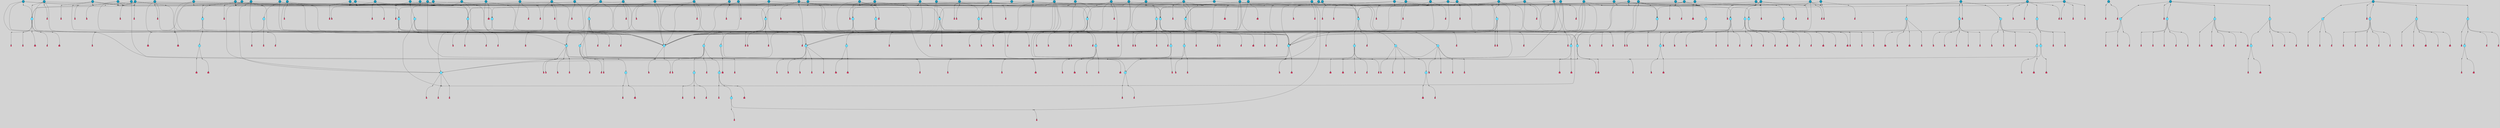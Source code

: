 // File exported with GEGELATI v1.3.1
// On the 2024-04-08 17:23:53
// With the File::TPGGraphDotExporter
digraph{
	graph[pad = "0.212, 0.055" bgcolor = lightgray]
	node[shape=circle style = filled label = ""]
		T3 [fillcolor="#66ddff"]
		T7 [fillcolor="#66ddff"]
		T11 [fillcolor="#66ddff"]
		T27 [fillcolor="#66ddff"]
		T54 [fillcolor="#66ddff"]
		T95 [fillcolor="#66ddff"]
		T129 [fillcolor="#66ddff"]
		T212 [fillcolor="#66ddff"]
		T214 [fillcolor="#66ddff"]
		T242 [fillcolor="#66ddff"]
		T277 [fillcolor="#66ddff"]
		T280 [fillcolor="#1199bb"]
		T282 [fillcolor="#66ddff"]
		T305 [fillcolor="#66ddff"]
		T327 [fillcolor="#66ddff"]
		T328 [fillcolor="#66ddff"]
		T329 [fillcolor="#66ddff"]
		T330 [fillcolor="#66ddff"]
		T331 [fillcolor="#66ddff"]
		T332 [fillcolor="#66ddff"]
		T333 [fillcolor="#1199bb"]
		T334 [fillcolor="#66ddff"]
		T335 [fillcolor="#66ddff"]
		T336 [fillcolor="#66ddff"]
		T337 [fillcolor="#66ddff"]
		T338 [fillcolor="#66ddff"]
		T414 [fillcolor="#1199bb"]
		T416 [fillcolor="#66ddff"]
		T438 [fillcolor="#66ddff"]
		T439 [fillcolor="#1199bb"]
		T445 [fillcolor="#1199bb"]
		T446 [fillcolor="#1199bb"]
		T448 [fillcolor="#1199bb"]
		T449 [fillcolor="#1199bb"]
		T450 [fillcolor="#1199bb"]
		T451 [fillcolor="#1199bb"]
		T453 [fillcolor="#66ddff"]
		T459 [fillcolor="#1199bb"]
		T465 [fillcolor="#66ddff"]
		T469 [fillcolor="#1199bb"]
		T478 [fillcolor="#1199bb"]
		T482 [fillcolor="#66ddff"]
		T508 [fillcolor="#1199bb"]
		T541 [fillcolor="#66ddff"]
		T580 [fillcolor="#66ddff"]
		T581 [fillcolor="#66ddff"]
		T582 [fillcolor="#66ddff"]
		T48 [fillcolor="#66ddff"]
		T583 [fillcolor="#1199bb"]
		T584 [fillcolor="#66ddff"]
		T585 [fillcolor="#66ddff"]
		T586 [fillcolor="#66ddff"]
		T587 [fillcolor="#66ddff"]
		T588 [fillcolor="#66ddff"]
		T590 [fillcolor="#1199bb"]
		T591 [fillcolor="#1199bb"]
		T627 [fillcolor="#66ddff"]
		T633 [fillcolor="#1199bb"]
		T637 [fillcolor="#1199bb"]
		T640 [fillcolor="#66ddff"]
		T641 [fillcolor="#66ddff"]
		T642 [fillcolor="#66ddff"]
		T643 [fillcolor="#66ddff"]
		T644 [fillcolor="#1199bb"]
		T645 [fillcolor="#66ddff"]
		T646 [fillcolor="#66ddff"]
		T609 [fillcolor="#66ddff"]
		T647 [fillcolor="#66ddff"]
		T648 [fillcolor="#1199bb"]
		T651 [fillcolor="#66ddff"]
		T654 [fillcolor="#1199bb"]
		T661 [fillcolor="#1199bb"]
		T662 [fillcolor="#1199bb"]
		T669 [fillcolor="#1199bb"]
		T672 [fillcolor="#1199bb"]
		T675 [fillcolor="#1199bb"]
		T677 [fillcolor="#1199bb"]
		T678 [fillcolor="#1199bb"]
		T684 [fillcolor="#1199bb"]
		T686 [fillcolor="#1199bb"]
		T692 [fillcolor="#1199bb"]
		T693 [fillcolor="#1199bb"]
		T698 [fillcolor="#1199bb"]
		T707 [fillcolor="#1199bb"]
		T711 [fillcolor="#66ddff"]
		T712 [fillcolor="#66ddff"]
		T713 [fillcolor="#66ddff"]
		T527 [fillcolor="#66ddff"]
		T714 [fillcolor="#66ddff"]
		T715 [fillcolor="#66ddff"]
		T716 [fillcolor="#66ddff"]
		T717 [fillcolor="#1199bb"]
		T718 [fillcolor="#1199bb"]
		T720 [fillcolor="#1199bb"]
		T721 [fillcolor="#1199bb"]
		T723 [fillcolor="#1199bb"]
		T724 [fillcolor="#1199bb"]
		T725 [fillcolor="#1199bb"]
		T731 [fillcolor="#1199bb"]
		T733 [fillcolor="#1199bb"]
		T736 [fillcolor="#1199bb"]
		T737 [fillcolor="#1199bb"]
		T738 [fillcolor="#1199bb"]
		T739 [fillcolor="#1199bb"]
		T741 [fillcolor="#1199bb"]
		T744 [fillcolor="#1199bb"]
		T745 [fillcolor="#1199bb"]
		T746 [fillcolor="#1199bb"]
		T747 [fillcolor="#1199bb"]
		T748 [fillcolor="#1199bb"]
		T749 [fillcolor="#1199bb"]
		T750 [fillcolor="#1199bb"]
		T752 [fillcolor="#1199bb"]
		T753 [fillcolor="#1199bb"]
		T754 [fillcolor="#1199bb"]
		T755 [fillcolor="#1199bb"]
		T756 [fillcolor="#1199bb"]
		T757 [fillcolor="#1199bb"]
		T758 [fillcolor="#1199bb"]
		T759 [fillcolor="#1199bb"]
		T762 [fillcolor="#1199bb"]
		T763 [fillcolor="#1199bb"]
		T764 [fillcolor="#66ddff"]
		T765 [fillcolor="#66ddff"]
		T766 [fillcolor="#66ddff"]
		T767 [fillcolor="#66ddff"]
		T768 [fillcolor="#66ddff"]
		T769 [fillcolor="#1199bb"]
		T770 [fillcolor="#66ddff"]
		T771 [fillcolor="#66ddff"]
		T772 [fillcolor="#66ddff"]
		T773 [fillcolor="#66ddff"]
		T774 [fillcolor="#66ddff"]
		T775 [fillcolor="#1199bb"]
		T776 [fillcolor="#1199bb"]
		T777 [fillcolor="#1199bb"]
		T778 [fillcolor="#1199bb"]
		T779 [fillcolor="#1199bb"]
		T780 [fillcolor="#1199bb"]
		T781 [fillcolor="#1199bb"]
		T782 [fillcolor="#1199bb"]
		T783 [fillcolor="#1199bb"]
		T784 [fillcolor="#1199bb"]
		T785 [fillcolor="#1199bb"]
		T786 [fillcolor="#1199bb"]
		T787 [fillcolor="#1199bb"]
		P11053 [fillcolor="#cccccc" shape=point] //6|
		I11053 [shape=box style=invis label="6|1&2|6#1|7&#92;n10|7&2|0#1|5&#92;n9|4&0|1#2|2&#92;n8|6&0|0#1|0&#92;n"]
		P11053 -> I11053[style=invis]
		A7743 [fillcolor="#ff3366" shape=box margin=0.03 width=0 height=0 label="3"]
		T3 -> P11053 -> A7743
		P11054 [fillcolor="#cccccc" shape=point] //3|
		I11054 [shape=box style=invis label="7|6&2|4#0|2&#92;n10|3&2|7#1|4&#92;n11|6&0|4#0|1&#92;n7|1&0|0#2|6&#92;n7|6&0|3#2|6&#92;n4|0&2|6#0|1&#92;n4|4&2|5#0|2&#92;n4|6&0|4#2|7&#92;n10|0&2|3#1|5&#92;n2|6&0|5#0|2&#92;n1|0&2|3#0|7&#92;n1|6&2|0#0|5&#92;n6|2&0|1#0|7&#92;n9|2&0|3#2|7&#92;n5|3&0|6#0|6&#92;n1|7&2|5#2|3&#92;n8|1&2|7#0|6&#92;n1|0&2|5#2|1&#92;n7|1&2|2#2|5&#92;n7|4&2|6#0|3&#92;n"]
		P11054 -> I11054[style=invis]
		A7744 [fillcolor="#ff3366" shape=box margin=0.03 width=0 height=0 label="4"]
		T3 -> P11054 -> A7744
		P11055 [fillcolor="#cccccc" shape=point] //-3|
		I11055 [shape=box style=invis label="1|6&2|7#0|7&#92;n10|2&0|7#1|3&#92;n9|6&2|7#2|2&#92;n5|3&0|7#0|7&#92;n1|6&2|3#0|0&#92;n2|3&2|3#2|2&#92;n5|1&2|6#0|6&#92;n"]
		P11055 -> I11055[style=invis]
		A7745 [fillcolor="#ff3366" shape=box margin=0.03 width=0 height=0 label="7"]
		T7 -> P11055 -> A7745
		P11056 [fillcolor="#cccccc" shape=point] //5|
		I11056 [shape=box style=invis label="0|5&2|3#0|1&#92;n0|6&2|1#2|4&#92;n6|2&2|6#0|7&#92;n7|4&0|3#0|1&#92;n5|4&0|7#1|6&#92;n9|1&0|5#2|2&#92;n6|3&2|3#1|7&#92;n11|7&2|4#1|6&#92;n2|5&0|1#0|0&#92;n4|7&0|0#0|2&#92;n6|2&0|6#0|0&#92;n2|1&2|6#2|4&#92;n10|0&2|0#1|0&#92;n6|6&2|4#0|6&#92;n"]
		P11056 -> I11056[style=invis]
		A7746 [fillcolor="#ff3366" shape=box margin=0.03 width=0 height=0 label="8"]
		T7 -> P11056 -> A7746
		P11057 [fillcolor="#cccccc" shape=point] //6|
		I11057 [shape=box style=invis label="3|0&2|7#2|2&#92;n3|2&0|4#2|5&#92;n5|1&0|2#1|0&#92;n8|7&0|1#2|0&#92;n8|5&0|3#0|6&#92;n0|2&0|2#2|3&#92;n1|5&2|5#0|5&#92;n5|6&0|6#0|7&#92;n6|7&0|0#2|6&#92;n1|2&2|3#0|0&#92;n7|7&2|3#0|4&#92;n0|7&2|7#0|6&#92;n1|0&2|2#2|7&#92;n4|4&0|1#0|0&#92;n"]
		P11057 -> I11057[style=invis]
		A7747 [fillcolor="#ff3366" shape=box margin=0.03 width=0 height=0 label="11"]
		T11 -> P11057 -> A7747
		P11058 [fillcolor="#cccccc" shape=point] //-4|
		I11058 [shape=box style=invis label="4|1&0|4#2|6&#92;n1|2&2|2#2|0&#92;n1|2&2|0#0|6&#92;n8|4&2|3#2|5&#92;n5|5&2|1#1|0&#92;n"]
		P11058 -> I11058[style=invis]
		A7748 [fillcolor="#ff3366" shape=box margin=0.03 width=0 height=0 label="12"]
		T11 -> P11058 -> A7748
		P11059 [fillcolor="#cccccc" shape=point] //2|
		I11059 [shape=box style=invis label="9|1&2|3#0|1&#92;n5|2&2|0#2|4&#92;n3|6&2|5#2|7&#92;n7|0&2|5#0|4&#92;n1|2&0|3#0|5&#92;n7|3&2|7#0|0&#92;n"]
		P11059 -> I11059[style=invis]
		A7749 [fillcolor="#ff3366" shape=box margin=0.03 width=0 height=0 label="2"]
		T27 -> P11059 -> A7749
		P11060 [fillcolor="#cccccc" shape=point] //-6|
		I11060 [shape=box style=invis label="7|5&0|4#0|4&#92;n11|0&2|5#2|1&#92;n"]
		P11060 -> I11060[style=invis]
		A7750 [fillcolor="#ff3366" shape=box margin=0.03 width=0 height=0 label="3"]
		T27 -> P11060 -> A7750
		T27 -> P11054
		P11061 [fillcolor="#cccccc" shape=point] //0|
		I11061 [shape=box style=invis label="2|5&0|1#0|6&#92;n6|1&2|2#2|7&#92;n8|0&0|3#1|4&#92;n4|3&2|5#2|4&#92;n8|1&2|4#0|0&#92;n6|6&0|1#2|6&#92;n11|7&2|4#2|5&#92;n6|2&2|4#0|2&#92;n8|5&2|4#2|4&#92;n2|1&2|1#2|2&#92;n2|7&2|5#2|6&#92;n9|7&0|5#0|4&#92;n1|2&0|5#2|6&#92;n4|2&2|3#2|7&#92;n3|3&2|1#0|2&#92;n"]
		P11061 -> I11061[style=invis]
		A7751 [fillcolor="#ff3366" shape=box margin=0.03 width=0 height=0 label="5"]
		T27 -> P11061 -> A7751
		P11062 [fillcolor="#cccccc" shape=point] //0|
		I11062 [shape=box style=invis label="4|0&0|3#2|7&#92;n10|2&0|3#1|7&#92;n3|5&0|2#0|3&#92;n4|5&0|0#2|1&#92;n10|7&2|0#1|2&#92;n5|3&2|3#1|6&#92;n9|5&2|0#0|4&#92;n5|4&2|7#0|2&#92;n10|3&2|7#1|4&#92;n7|2&0|1#2|6&#92;n8|6&0|5#0|5&#92;n8|7&2|3#0|5&#92;n2|6&2|4#0|0&#92;n"]
		P11062 -> I11062[style=invis]
		A7752 [fillcolor="#ff3366" shape=box margin=0.03 width=0 height=0 label="5"]
		T27 -> P11062 -> A7752
		P11063 [fillcolor="#cccccc" shape=point] //8|
		I11063 [shape=box style=invis label="9|0&0|1#2|0&#92;n10|1&2|5#1|4&#92;n8|2&2|6#0|4&#92;n2|4&2|5#2|3&#92;n4|2&2|2#0|2&#92;n7|5&0|2#0|0&#92;n8|2&2|1#1|3&#92;n8|7&0|7#2|1&#92;n1|1&0|0#0|7&#92;n5|6&2|5#1|0&#92;n6|6&2|5#0|0&#92;n11|4&0|3#2|6&#92;n4|2&2|4#0|7&#92;n5|6&0|1#2|0&#92;n11|3&0|2#0|7&#92;n"]
		P11063 -> I11063[style=invis]
		A7753 [fillcolor="#ff3366" shape=box margin=0.03 width=0 height=0 label="6"]
		T54 -> P11063 -> A7753
		P11064 [fillcolor="#cccccc" shape=point] //5|
		I11064 [shape=box style=invis label="3|0&2|0#0|1&#92;n3|0&0|7#0|1&#92;n5|3&0|2#2|6&#92;n4|4&2|4#2|6&#92;n11|2&0|7#1|6&#92;n2|7&2|2#2|5&#92;n9|3&2|6#2|7&#92;n7|7&0|0#0|4&#92;n6|1&2|4#2|3&#92;n5|4&2|0#1|6&#92;n1|3&0|7#0|4&#92;n"]
		P11064 -> I11064[style=invis]
		A7754 [fillcolor="#ff3366" shape=box margin=0.03 width=0 height=0 label="7"]
		T54 -> P11064 -> A7754
		P11065 [fillcolor="#cccccc" shape=point] //-10|
		I11065 [shape=box style=invis label="3|6&0|0#0|4&#92;n4|1&2|4#0|1&#92;n5|1&0|1#0|4&#92;n5|5&2|6#0|5&#92;n6|5&0|6#0|3&#92;n11|1&2|0#0|1&#92;n0|7&2|0#0|3&#92;n1|2&0|6#0|1&#92;n8|0&0|4#2|0&#92;n0|4&0|7#2|7&#92;n7|0&2|7#1|3&#92;n3|1&0|5#2|5&#92;n5|1&0|4#0|3&#92;n2|2&0|2#0|0&#92;n8|3&0|1#0|7&#92;n3|0&0|3#0|5&#92;n7|2&0|5#2|0&#92;n6|3&2|7#1|5&#92;n4|7&2|7#2|1&#92;n"]
		P11065 -> I11065[style=invis]
		A7755 [fillcolor="#ff3366" shape=box margin=0.03 width=0 height=0 label="14"]
		T54 -> P11065 -> A7755
		T54 -> P11056
		P11066 [fillcolor="#cccccc" shape=point] //4|
		I11066 [shape=box style=invis label="4|3&0|6#0|3&#92;n5|7&2|3#2|2&#92;n5|6&0|7#1|2&#92;n1|4&2|6#0|3&#92;n8|4&2|1#2|5&#92;n9|5&2|4#1|4&#92;n2|4&0|5#0|7&#92;n10|0&0|6#1|3&#92;n3|0&0|6#0|2&#92;n2|7&2|7#2|6&#92;n5|2&0|5#1|5&#92;n10|4&2|5#1|7&#92;n4|0&0|4#2|4&#92;n11|1&0|4#2|6&#92;n10|6&2|0#1|4&#92;n9|7&0|3#1|4&#92;n4|5&2|7#0|6&#92;n11|5&2|6#2|3&#92;n0|3&0|5#0|1&#92;n"]
		P11066 -> I11066[style=invis]
		A7756 [fillcolor="#ff3366" shape=box margin=0.03 width=0 height=0 label="13"]
		T95 -> P11066 -> A7756
		P11067 [fillcolor="#cccccc" shape=point] //8|
		I11067 [shape=box style=invis label="9|7&0|5#2|5&#92;n3|3&2|3#0|2&#92;n9|5&2|2#1|0&#92;n2|3&0|6#0|3&#92;n4|4&2|5#2|7&#92;n11|3&2|0#1|5&#92;n6|6&2|1#2|2&#92;n4|6&0|1#2|2&#92;n2|5&2|7#2|2&#92;n7|7&2|2#2|3&#92;n6|5&0|3#2|6&#92;n6|7&0|6#0|2&#92;n"]
		P11067 -> I11067[style=invis]
		A7757 [fillcolor="#ff3366" shape=box margin=0.03 width=0 height=0 label="14"]
		T95 -> P11067 -> A7757
		P11068 [fillcolor="#cccccc" shape=point] //2|
		I11068 [shape=box style=invis label="4|1&0|4#2|6&#92;n5|5&2|1#1|0&#92;n1|0&2|0#0|6&#92;n8|4&2|3#2|5&#92;n"]
		P11068 -> I11068[style=invis]
		T95 -> P11068 -> T11
		P11069 [fillcolor="#cccccc" shape=point] //-9|
		I11069 [shape=box style=invis label="2|0&2|0#2|1&#92;n4|4&2|4#2|6&#92;n9|1&0|3#1|7&#92;n5|3&0|2#2|6&#92;n2|7&2|2#2|5&#92;n5|4&2|0#1|6&#92;n3|0&0|7#0|1&#92;n1|3&0|7#0|4&#92;n11|6&2|2#0|7&#92;n7|7&0|0#0|4&#92;n11|0&0|7#1|6&#92;n9|3&2|6#2|7&#92;n"]
		P11069 -> I11069[style=invis]
		A7758 [fillcolor="#ff3366" shape=box margin=0.03 width=0 height=0 label="7"]
		T95 -> P11069 -> A7758
		P11070 [fillcolor="#cccccc" shape=point] //-8|
		I11070 [shape=box style=invis label="7|5&0|4#2|4&#92;n"]
		P11070 -> I11070[style=invis]
		A7759 [fillcolor="#ff3366" shape=box margin=0.03 width=0 height=0 label="3"]
		T95 -> P11070 -> A7759
		T129 -> P11063
		T129 -> P11064
		P11071 [fillcolor="#cccccc" shape=point] //10|
		I11071 [shape=box style=invis label="4|5&2|7#2|1&#92;n1|7&2|3#0|6&#92;n3|5&2|2#0|3&#92;n10|3&0|7#1|4&#92;n7|1&0|4#2|6&#92;n10|2&0|3#1|7&#92;n9|5&2|0#0|4&#92;n4|0&0|3#2|7&#92;n11|4&2|6#1|2&#92;n5|4&2|7#0|2&#92;n2|6&2|4#0|0&#92;n6|5&0|7#2|1&#92;n5|3&2|3#1|6&#92;n10|7&2|0#1|2&#92;n"]
		P11071 -> I11071[style=invis]
		A7760 [fillcolor="#ff3366" shape=box margin=0.03 width=0 height=0 label="5"]
		T129 -> P11071 -> A7760
		P11072 [fillcolor="#cccccc" shape=point] //5|
		I11072 [shape=box style=invis label="9|4&2|3#1|3&#92;n0|4&2|4#0|5&#92;n6|1&2|6#2|5&#92;n4|0&0|5#2|0&#92;n"]
		P11072 -> I11072[style=invis]
		A7761 [fillcolor="#ff3366" shape=box margin=0.03 width=0 height=0 label="7"]
		T129 -> P11072 -> A7761
		P11073 [fillcolor="#cccccc" shape=point] //6|
		I11073 [shape=box style=invis label="9|4&2|7#0|6&#92;n8|4&0|1#1|0&#92;n1|3&0|0#2|1&#92;n2|4&0|6#2|2&#92;n5|1&2|5#0|7&#92;n3|0&0|3#2|6&#92;n2|2&2|6#0|2&#92;n8|4&0|4#2|2&#92;n5|1&2|4#0|3&#92;n9|4&0|6#0|6&#92;n5|0&2|2#1|5&#92;n11|7&0|0#1|1&#92;n0|4&0|3#0|3&#92;n7|7&2|4#2|5&#92;n1|5&0|1#2|1&#92;n"]
		P11073 -> I11073[style=invis]
		A7762 [fillcolor="#ff3366" shape=box margin=0.03 width=0 height=0 label="1"]
		T129 -> P11073 -> A7762
		P11074 [fillcolor="#cccccc" shape=point] //6|
		I11074 [shape=box style=invis label="9|4&2|7#0|6&#92;n8|4&0|1#1|0&#92;n1|3&0|0#2|1&#92;n2|4&0|6#2|2&#92;n5|1&2|5#0|7&#92;n3|0&0|3#2|6&#92;n2|2&2|6#0|2&#92;n8|4&0|4#2|2&#92;n5|1&2|4#0|3&#92;n9|4&0|6#0|6&#92;n5|0&2|2#1|5&#92;n11|7&0|0#1|1&#92;n0|4&0|3#0|3&#92;n7|7&2|4#2|5&#92;n1|5&0|1#2|1&#92;n"]
		P11074 -> I11074[style=invis]
		A7763 [fillcolor="#ff3366" shape=box margin=0.03 width=0 height=0 label="1"]
		T212 -> P11074 -> A7763
		P11075 [fillcolor="#cccccc" shape=point] //10|
		I11075 [shape=box style=invis label="4|5&2|7#2|1&#92;n1|7&2|3#0|6&#92;n3|5&2|2#0|3&#92;n10|3&0|7#1|4&#92;n7|1&0|4#2|6&#92;n10|2&0|3#1|7&#92;n9|5&2|0#0|4&#92;n4|0&0|3#2|7&#92;n11|4&2|6#1|2&#92;n5|4&2|7#0|2&#92;n2|6&2|4#0|0&#92;n6|5&0|7#2|1&#92;n5|3&2|3#1|6&#92;n10|7&2|0#1|2&#92;n"]
		P11075 -> I11075[style=invis]
		A7764 [fillcolor="#ff3366" shape=box margin=0.03 width=0 height=0 label="5"]
		T212 -> P11075 -> A7764
		P11076 [fillcolor="#cccccc" shape=point] //8|
		I11076 [shape=box style=invis label="9|0&0|1#2|0&#92;n10|1&2|5#1|4&#92;n8|2&2|6#0|4&#92;n2|4&2|5#2|3&#92;n4|2&2|2#0|2&#92;n7|5&0|2#0|0&#92;n8|2&2|1#1|3&#92;n8|7&0|7#2|1&#92;n1|1&0|0#0|7&#92;n5|6&2|5#1|0&#92;n6|6&2|5#0|0&#92;n11|4&0|3#2|6&#92;n4|2&2|4#0|7&#92;n5|6&0|1#2|0&#92;n11|3&0|2#0|7&#92;n"]
		P11076 -> I11076[style=invis]
		A7765 [fillcolor="#ff3366" shape=box margin=0.03 width=0 height=0 label="6"]
		T212 -> P11076 -> A7765
		P11077 [fillcolor="#cccccc" shape=point] //5|
		I11077 [shape=box style=invis label="3|0&2|0#0|1&#92;n3|0&0|7#0|1&#92;n5|3&0|2#2|6&#92;n4|4&2|4#2|6&#92;n11|2&0|7#1|6&#92;n2|7&2|2#2|5&#92;n9|3&2|6#2|7&#92;n7|7&0|0#0|4&#92;n6|1&2|4#2|3&#92;n5|4&2|0#1|6&#92;n1|3&0|7#0|4&#92;n"]
		P11077 -> I11077[style=invis]
		A7766 [fillcolor="#ff3366" shape=box margin=0.03 width=0 height=0 label="7"]
		T212 -> P11077 -> A7766
		P11078 [fillcolor="#cccccc" shape=point] //5|
		I11078 [shape=box style=invis label="9|4&2|3#1|3&#92;n0|4&2|4#0|5&#92;n6|1&2|6#2|5&#92;n4|0&0|5#2|0&#92;n"]
		P11078 -> I11078[style=invis]
		A7767 [fillcolor="#ff3366" shape=box margin=0.03 width=0 height=0 label="7"]
		T212 -> P11078 -> A7767
		P11079 [fillcolor="#cccccc" shape=point] //6|
		I11079 [shape=box style=invis label="9|4&2|7#0|6&#92;n8|4&0|1#1|0&#92;n1|3&0|0#2|1&#92;n2|4&0|6#2|2&#92;n5|1&2|5#0|7&#92;n3|0&0|3#2|6&#92;n2|2&2|6#0|2&#92;n8|4&0|4#2|2&#92;n5|1&2|4#0|3&#92;n9|4&0|6#0|6&#92;n5|0&2|2#1|5&#92;n11|7&0|0#1|1&#92;n0|4&0|3#0|3&#92;n7|7&2|4#2|5&#92;n1|5&0|1#2|1&#92;n"]
		P11079 -> I11079[style=invis]
		A7768 [fillcolor="#ff3366" shape=box margin=0.03 width=0 height=0 label="1"]
		T214 -> P11079 -> A7768
		P11080 [fillcolor="#cccccc" shape=point] //10|
		I11080 [shape=box style=invis label="4|5&2|7#2|1&#92;n1|7&2|3#0|6&#92;n3|5&2|2#0|3&#92;n10|3&0|7#1|4&#92;n7|1&0|4#2|6&#92;n10|2&0|3#1|7&#92;n9|5&2|0#0|4&#92;n4|0&0|3#2|7&#92;n11|4&2|6#1|2&#92;n5|4&2|7#0|2&#92;n2|6&2|4#0|0&#92;n6|5&0|7#2|1&#92;n5|3&2|3#1|6&#92;n10|7&2|0#1|2&#92;n"]
		P11080 -> I11080[style=invis]
		A7769 [fillcolor="#ff3366" shape=box margin=0.03 width=0 height=0 label="5"]
		T214 -> P11080 -> A7769
		P11081 [fillcolor="#cccccc" shape=point] //5|
		I11081 [shape=box style=invis label="3|0&2|0#0|1&#92;n3|0&0|7#0|1&#92;n5|3&0|2#2|6&#92;n4|4&2|4#2|6&#92;n11|2&0|7#1|6&#92;n2|7&2|2#2|5&#92;n9|3&2|6#2|7&#92;n7|7&0|0#0|4&#92;n6|1&2|4#2|3&#92;n5|4&2|0#1|6&#92;n1|3&0|7#0|4&#92;n"]
		P11081 -> I11081[style=invis]
		A7770 [fillcolor="#ff3366" shape=box margin=0.03 width=0 height=0 label="7"]
		T214 -> P11081 -> A7770
		P11082 [fillcolor="#cccccc" shape=point] //8|
		I11082 [shape=box style=invis label="9|0&0|1#2|0&#92;n10|1&2|5#1|4&#92;n8|2&2|6#0|4&#92;n2|4&2|5#2|3&#92;n4|2&2|2#0|2&#92;n7|5&0|2#0|0&#92;n8|2&2|1#1|3&#92;n8|7&0|7#2|1&#92;n1|1&0|0#0|7&#92;n5|6&2|5#1|0&#92;n6|6&2|5#0|0&#92;n11|4&0|3#2|6&#92;n4|2&2|4#0|7&#92;n5|6&0|1#2|0&#92;n11|3&0|2#0|7&#92;n"]
		P11082 -> I11082[style=invis]
		A7771 [fillcolor="#ff3366" shape=box margin=0.03 width=0 height=0 label="6"]
		T214 -> P11082 -> A7771
		P11083 [fillcolor="#cccccc" shape=point] //5|
		I11083 [shape=box style=invis label="9|4&2|3#1|3&#92;n0|4&2|4#0|5&#92;n6|1&2|6#2|5&#92;n4|0&0|5#2|0&#92;n"]
		P11083 -> I11083[style=invis]
		A7772 [fillcolor="#ff3366" shape=box margin=0.03 width=0 height=0 label="7"]
		T214 -> P11083 -> A7772
		P11084 [fillcolor="#cccccc" shape=point] //5|
		I11084 [shape=box style=invis label="1|6&2|7#0|7&#92;n9|2&2|7#2|2&#92;n10|2&0|7#1|3&#92;n5|3&0|7#0|7&#92;n7|0&2|7#2|2&#92;n1|6&2|3#0|0&#92;n2|3&2|3#2|2&#92;n"]
		P11084 -> I11084[style=invis]
		A7773 [fillcolor="#ff3366" shape=box margin=0.03 width=0 height=0 label="7"]
		T242 -> P11084 -> A7773
		P11085 [fillcolor="#cccccc" shape=point] //-8|
		I11085 [shape=box style=invis label="7|5&0|2#2|1&#92;n1|0&2|6#0|0&#92;n7|1&2|6#1|1&#92;n8|7&0|3#1|6&#92;n3|7&2|3#2|4&#92;n"]
		P11085 -> I11085[style=invis]
		A7774 [fillcolor="#ff3366" shape=box margin=0.03 width=0 height=0 label="2"]
		T242 -> P11085 -> A7774
		P11086 [fillcolor="#cccccc" shape=point] //-3|
		I11086 [shape=box style=invis label="1|1&2|1#0|1&#92;n1|4&0|0#2|4&#92;n11|0&2|3#0|2&#92;n11|6&0|4#0|1&#92;n5|2&0|6#1|5&#92;n3|7&2|6#2|7&#92;n7|7&0|1#2|1&#92;n9|5&2|2#2|0&#92;n6|5&2|6#1|4&#92;n0|7&0|5#2|4&#92;n8|1&0|0#2|3&#92;n0|5&0|3#0|5&#92;n2|0&2|4#0|5&#92;n7|5&2|7#1|3&#92;n8|3&0|0#1|2&#92;n"]
		P11086 -> I11086[style=invis]
		A7775 [fillcolor="#ff3366" shape=box margin=0.03 width=0 height=0 label="1"]
		T242 -> P11086 -> A7775
		P11087 [fillcolor="#cccccc" shape=point] //-9|
		I11087 [shape=box style=invis label="4|7&0|0#0|2&#92;n6|2&0|1#0|0&#92;n6|2&2|6#0|7&#92;n9|0&2|7#1|1&#92;n7|4&0|3#0|1&#92;n10|6&2|1#1|1&#92;n9|1&0|5#2|2&#92;n5|4&0|7#2|6&#92;n2|5&0|1#0|0&#92;n0|5&2|5#0|1&#92;n11|7&2|4#1|6&#92;n2|1&2|6#2|4&#92;n10|0&0|0#1|0&#92;n6|6&2|4#0|6&#92;n"]
		P11087 -> I11087[style=invis]
		T277 -> P11087 -> T214
		P11088 [fillcolor="#cccccc" shape=point] //7|
		I11088 [shape=box style=invis label="7|4&2|7#0|4&#92;n4|6&0|1#2|5&#92;n2|1&2|3#0|0&#92;n4|3&2|0#0|1&#92;n0|0&2|7#2|7&#92;n7|7&0|5#2|3&#92;n5|0&2|1#2|2&#92;n10|0&0|4#1|2&#92;n4|4&0|7#0|0&#92;n6|7&0|2#0|1&#92;n1|4&2|5#0|4&#92;n"]
		P11088 -> I11088[style=invis]
		A7776 [fillcolor="#ff3366" shape=box margin=0.03 width=0 height=0 label="0"]
		T277 -> P11088 -> A7776
		P11089 [fillcolor="#cccccc" shape=point] //1|
		I11089 [shape=box style=invis label="5|1&0|6#2|7&#92;n2|4&0|4#2|2&#92;n0|6&0|5#0|4&#92;n10|6&2|5#1|6&#92;n9|3&0|1#1|7&#92;n10|3&2|2#1|0&#92;n5|0&0|0#2|1&#92;n11|3&2|3#1|5&#92;n10|3&0|1#1|0&#92;n2|4&0|1#0|1&#92;n0|2&0|3#2|4&#92;n9|2&2|1#2|5&#92;n11|7&2|6#2|6&#92;n"]
		P11089 -> I11089[style=invis]
		T277 -> P11089 -> T7
		P11090 [fillcolor="#cccccc" shape=point] //6|
		I11090 [shape=box style=invis label="7|0&2|5#1|2&#92;n10|6&2|1#1|3&#92;n7|5&0|2#0|7&#92;n10|7&0|1#1|5&#92;n4|6&2|5#0|5&#92;n4|4&0|7#2|7&#92;n"]
		P11090 -> I11090[style=invis]
		A7777 [fillcolor="#ff3366" shape=box margin=0.03 width=0 height=0 label="7"]
		T277 -> P11090 -> A7777
		P11091 [fillcolor="#cccccc" shape=point] //-2|
		I11091 [shape=box style=invis label="3|0&2|0#0|1&#92;n4|1&0|3#2|2&#92;n11|2&0|7#1|6&#92;n8|7&2|4#0|5&#92;n6|1&2|4#1|3&#92;n4|4&2|4#2|6&#92;n3|0&0|7#0|1&#92;n9|3&2|6#2|7&#92;n7|7&0|0#0|4&#92;n5|3&0|2#2|6&#92;n5|4&2|0#1|6&#92;n1|3&0|7#0|4&#92;n"]
		P11091 -> I11091[style=invis]
		A7778 [fillcolor="#ff3366" shape=box margin=0.03 width=0 height=0 label="7"]
		T277 -> P11091 -> A7778
		T280 -> P11066
		P11092 [fillcolor="#cccccc" shape=point] //1|
		I11092 [shape=box style=invis label="0|4&0|1#0|1&#92;n10|5&2|5#1|6&#92;n7|7&2|5#2|2&#92;n9|5&0|7#2|7&#92;n8|4&0|3#2|7&#92;n11|0&2|3#0|5&#92;n7|0&0|0#0|1&#92;n4|2&0|4#0|5&#92;n5|1&0|6#2|7&#92;n11|3&0|7#1|3&#92;n"]
		P11092 -> I11092[style=invis]
		T280 -> P11092 -> T7
		P11093 [fillcolor="#cccccc" shape=point] //-3|
		I11093 [shape=box style=invis label="4|5&0|0#0|0&#92;n4|7&0|0#0|2&#92;n0|6&2|1#2|4&#92;n9|1&0|5#2|2&#92;n10|0&2|0#1|0&#92;n6|6&2|4#0|6&#92;n2|5&0|1#0|0&#92;n6|3&2|3#1|7&#92;n11|7&2|4#1|6&#92;n6|2&2|6#0|1&#92;n6|2&0|0#0|0&#92;n9|1&2|6#2|4&#92;n10|4&0|3#1|1&#92;n5|4&2|7#1|6&#92;n"]
		P11093 -> I11093[style=invis]
		T280 -> P11093 -> T95
		P11094 [fillcolor="#cccccc" shape=point] //-4|
		I11094 [shape=box style=invis label="5|5&2|1#1|0&#92;n4|1&0|4#2|6&#92;n2|4&2|3#2|5&#92;n1|0&2|0#2|6&#92;n1|4&2|5#0|7&#92;n"]
		P11094 -> I11094[style=invis]
		T282 -> P11094 -> T11
		P11095 [fillcolor="#cccccc" shape=point] //5|
		I11095 [shape=box style=invis label="3|0&2|0#2|1&#92;n3|0&0|7#0|1&#92;n5|3&0|2#2|6&#92;n4|4&2|4#2|6&#92;n5|4&2|0#1|6&#92;n2|7&2|2#2|5&#92;n1|3&0|7#0|4&#92;n11|6&2|2#0|7&#92;n7|7&0|0#0|4&#92;n6|1&2|4#2|3&#92;n11|0&0|7#1|6&#92;n9|3&2|6#2|7&#92;n"]
		P11095 -> I11095[style=invis]
		A7779 [fillcolor="#ff3366" shape=box margin=0.03 width=0 height=0 label="7"]
		T282 -> P11095 -> A7779
		P11096 [fillcolor="#cccccc" shape=point] //10|
		I11096 [shape=box style=invis label="6|6&2|5#0|4&#92;n1|0&0|5#2|3&#92;n10|5&2|5#1|5&#92;n10|6&2|1#1|0&#92;n9|6&2|3#0|3&#92;n9|6&2|2#2|1&#92;n7|5&2|2#0|7&#92;n"]
		P11096 -> I11096[style=invis]
		A7780 [fillcolor="#ff3366" shape=box margin=0.03 width=0 height=0 label="7"]
		T282 -> P11096 -> A7780
		T282 -> P11070
		P11097 [fillcolor="#cccccc" shape=point] //2|
		I11097 [shape=box style=invis label="0|3&0|0#2|7&#92;n3|6&2|5#2|5&#92;n7|4&0|0#1|1&#92;n4|1&0|0#0|6&#92;n1|6&0|2#0|1&#92;n8|6&0|2#2|4&#92;n4|4&2|4#0|3&#92;n1|0&2|4#0|1&#92;n9|2&2|3#0|7&#92;n10|5&2|2#1|1&#92;n10|6&0|1#1|2&#92;n3|3&2|2#0|5&#92;n11|3&0|2#1|0&#92;n4|5&0|6#0|4&#92;n0|7&0|6#2|2&#92;n3|2&0|5#0|1&#92;n"]
		P11097 -> I11097[style=invis]
		A7781 [fillcolor="#ff3366" shape=box margin=0.03 width=0 height=0 label="1"]
		T282 -> P11097 -> A7781
		P11098 [fillcolor="#cccccc" shape=point] //7|
		I11098 [shape=box style=invis label="7|0&2|1#2|0&#92;n9|7&2|1#1|7&#92;n8|2&0|1#1|0&#92;n6|6&0|2#1|1&#92;n2|2&0|5#0|0&#92;n5|7&0|0#2|1&#92;n5|1&2|5#1|5&#92;n4|7&2|4#2|3&#92;n10|5&2|2#1|5&#92;n1|3&2|2#2|0&#92;n10|2&2|6#1|5&#92;n"]
		P11098 -> I11098[style=invis]
		A7782 [fillcolor="#ff3366" shape=box margin=0.03 width=0 height=0 label="1"]
		T305 -> P11098 -> A7782
		P11099 [fillcolor="#cccccc" shape=point] //4|
		I11099 [shape=box style=invis label="7|1&2|6#1|3&#92;n10|1&0|3#1|6&#92;n8|5&2|3#2|1&#92;n11|5&0|0#2|6&#92;n4|1&0|6#0|0&#92;n11|1&0|2#0|3&#92;n2|0&2|1#0|7&#92;n"]
		P11099 -> I11099[style=invis]
		A7783 [fillcolor="#ff3366" shape=box margin=0.03 width=0 height=0 label="2"]
		T305 -> P11099 -> A7783
		P11100 [fillcolor="#cccccc" shape=point] //2|
		I11100 [shape=box style=invis label="10|4&0|5#1|0&#92;n8|1&0|7#1|4&#92;n3|0&2|3#0|1&#92;n0|3&0|3#0|2&#92;n"]
		P11100 -> I11100[style=invis]
		T305 -> P11100 -> T242
		P11101 [fillcolor="#cccccc" shape=point] //6|
		I11101 [shape=box style=invis label="10|4&2|6#1|2&#92;n8|4&0|1#1|0&#92;n0|4&2|6#0|0&#92;n8|4&2|5#2|1&#92;n7|5&2|5#1|0&#92;n3|6&0|6#2|2&#92;n1|7&0|7#0|5&#92;n2|0&0|7#2|4&#92;n2|6&2|2#0|0&#92;n0|7&2|7#0|7&#92;n11|6&0|4#2|2&#92;n5|5&0|0#0|1&#92;n10|1&0|0#1|0&#92;n7|3&0|1#2|5&#92;n9|2&2|7#1|5&#92;n9|4&2|6#2|7&#92;n1|6&2|4#2|2&#92;n3|3&2|2#0|7&#92;n1|6&2|0#0|0&#92;n6|4&2|6#1|0&#92;n"]
		P11101 -> I11101[style=invis]
		A7784 [fillcolor="#ff3366" shape=box margin=0.03 width=0 height=0 label="1"]
		T305 -> P11101 -> A7784
		P11102 [fillcolor="#cccccc" shape=point] //9|
		I11102 [shape=box style=invis label="0|6&2|1#2|3&#92;n7|4&0|3#0|1&#92;n0|5&2|3#0|1&#92;n9|1&0|5#2|2&#92;n6|6&2|3#1|7&#92;n11|7&2|4#1|6&#92;n2|5&0|1#0|0&#92;n7|5&2|3#1|1&#92;n5|4&0|7#1|6&#92;n4|7&0|0#0|2&#92;n2|1&2|6#2|4&#92;n10|0&2|7#1|0&#92;n6|6&2|4#0|6&#92;n"]
		P11102 -> I11102[style=invis]
		A7785 [fillcolor="#ff3366" shape=box margin=0.03 width=0 height=0 label="8"]
		T305 -> P11102 -> A7785
		P11103 [fillcolor="#cccccc" shape=point] //-4|
		I11103 [shape=box style=invis label="4|1&0|4#2|6&#92;n1|2&2|2#2|0&#92;n1|2&2|0#0|6&#92;n8|4&2|3#2|5&#92;n5|5&2|1#1|0&#92;n"]
		P11103 -> I11103[style=invis]
		A7786 [fillcolor="#ff3366" shape=box margin=0.03 width=0 height=0 label="12"]
		T330 -> P11103 -> A7786
		P11104 [fillcolor="#cccccc" shape=point] //6|
		I11104 [shape=box style=invis label="3|0&2|7#2|2&#92;n3|2&0|4#2|5&#92;n5|1&0|2#1|0&#92;n8|7&0|1#2|0&#92;n8|5&0|3#0|6&#92;n0|2&0|2#2|3&#92;n1|5&2|5#0|5&#92;n5|6&0|6#0|7&#92;n6|7&0|0#2|6&#92;n1|2&2|3#0|0&#92;n7|7&2|3#0|4&#92;n0|7&2|7#0|6&#92;n1|0&2|2#2|7&#92;n4|4&0|1#0|0&#92;n"]
		P11104 -> I11104[style=invis]
		A7787 [fillcolor="#ff3366" shape=box margin=0.03 width=0 height=0 label="11"]
		T330 -> P11104 -> A7787
		P11105 [fillcolor="#cccccc" shape=point] //-3|
		I11105 [shape=box style=invis label="8|1&2|3#0|5&#92;n0|6&0|5#0|5&#92;n3|7&2|1#0|6&#92;n3|5&0|1#0|0&#92;n9|5&2|0#0|4&#92;n3|5&0|2#0|3&#92;n10|6&2|4#1|0&#92;n9|4&2|7#2|6&#92;n1|7&2|5#2|2&#92;n"]
		P11105 -> I11105[style=invis]
		A7788 [fillcolor="#ff3366" shape=box margin=0.03 width=0 height=0 label="5"]
		T332 -> P11105 -> A7788
		P11106 [fillcolor="#cccccc" shape=point] //-2|
		I11106 [shape=box style=invis label="11|7&2|0#1|7&#92;n4|3&0|1#2|5&#92;n0|4&2|4#2|7&#92;n1|6&0|0#0|4&#92;n4|0&0|0#0|5&#92;n0|6&2|3#2|0&#92;n9|6&2|5#1|3&#92;n0|7&2|1#2|5&#92;n4|4&0|5#0|1&#92;n10|4&0|0#1|0&#92;n"]
		P11106 -> I11106[style=invis]
		A7789 [fillcolor="#ff3366" shape=box margin=0.03 width=0 height=0 label="12"]
		T328 -> P11106 -> A7789
		P11107 [fillcolor="#cccccc" shape=point] //-3|
		I11107 [shape=box style=invis label="1|6&2|7#0|7&#92;n10|2&0|7#1|3&#92;n9|6&2|7#2|2&#92;n5|3&0|7#0|7&#92;n1|6&2|3#0|0&#92;n2|3&2|3#2|2&#92;n5|1&2|6#0|6&#92;n"]
		P11107 -> I11107[style=invis]
		A7790 [fillcolor="#ff3366" shape=box margin=0.03 width=0 height=0 label="7"]
		T331 -> P11107 -> A7790
		P11108 [fillcolor="#cccccc" shape=point] //-3|
		I11108 [shape=box style=invis label="7|2&2|4#0|2&#92;n4|1&2|6#0|1&#92;n11|6&0|4#0|1&#92;n7|1&0|0#2|6&#92;n6|2&0|1#0|7&#92;n10|3&2|7#1|4&#92;n3|5&2|3#0|1&#92;n4|4&2|5#0|2&#92;n4|6&0|4#2|7&#92;n2|5&0|5#0|2&#92;n10|0&2|3#1|4&#92;n0|1&2|7#0|6&#92;n7|6&0|3#2|6&#92;n1|3&0|6#2|0&#92;n5|3&0|6#0|6&#92;n1|4&2|5#2|3&#92;n1|6&2|0#0|5&#92;n9|2&0|3#2|7&#92;n7|1&2|2#2|5&#92;n"]
		P11108 -> I11108[style=invis]
		T328 -> P11108 -> T329
		P11109 [fillcolor="#cccccc" shape=point] //-3|
		I11109 [shape=box style=invis label="3|7&0|0#0|2&#92;n11|5&0|1#1|1&#92;n4|1&0|6#2|6&#92;n4|0&0|1#0|5&#92;n"]
		P11109 -> I11109[style=invis]
		T329 -> P11109 -> T327
		P11110 [fillcolor="#cccccc" shape=point] //1|
		I11110 [shape=box style=invis label="5|1&0|6#2|7&#92;n2|4&0|4#2|2&#92;n0|6&0|5#0|4&#92;n10|6&2|5#1|6&#92;n9|3&0|1#1|7&#92;n10|3&2|2#1|0&#92;n5|0&0|0#2|1&#92;n11|3&2|3#1|5&#92;n10|3&0|1#1|0&#92;n2|4&0|1#0|1&#92;n0|2&0|3#2|4&#92;n9|2&2|1#2|5&#92;n11|7&2|6#2|6&#92;n"]
		P11110 -> I11110[style=invis]
		T327 -> P11110 -> T331
		P11111 [fillcolor="#cccccc" shape=point] //5|
		I11111 [shape=box style=invis label="10|4&2|6#1|2&#92;n8|4&0|1#1|0&#92;n0|4&2|6#0|0&#92;n8|4&2|5#2|1&#92;n7|5&2|5#1|0&#92;n3|6&0|6#2|2&#92;n1|7&0|7#0|5&#92;n2|0&0|7#2|4&#92;n9|4&2|6#2|7&#92;n2|6&2|2#0|0&#92;n11|7&2|7#0|7&#92;n5|5&0|0#0|1&#92;n10|1&0|0#1|0&#92;n7|3&0|1#2|5&#92;n9|2&2|7#1|5&#92;n9|0&2|5#1|2&#92;n1|6&2|4#2|2&#92;n3|3&2|2#0|7&#92;n1|6&2|0#0|0&#92;n6|4&2|6#1|0&#92;n"]
		P11111 -> I11111[style=invis]
		A7791 [fillcolor="#ff3366" shape=box margin=0.03 width=0 height=0 label="1"]
		T329 -> P11111 -> A7791
		P11112 [fillcolor="#cccccc" shape=point] //5|
		I11112 [shape=box style=invis label="0|5&2|3#0|1&#92;n0|6&2|1#2|4&#92;n6|2&2|6#0|7&#92;n7|4&0|3#0|1&#92;n5|4&0|7#1|6&#92;n9|1&0|5#2|2&#92;n6|3&2|3#1|7&#92;n11|7&2|4#1|6&#92;n2|5&0|1#0|0&#92;n4|7&0|0#0|2&#92;n6|2&0|6#0|0&#92;n2|1&2|6#2|4&#92;n10|0&2|0#1|0&#92;n6|6&2|4#0|6&#92;n"]
		P11112 -> I11112[style=invis]
		A7792 [fillcolor="#ff3366" shape=box margin=0.03 width=0 height=0 label="8"]
		T331 -> P11112 -> A7792
		P11113 [fillcolor="#cccccc" shape=point] //-2|
		I11113 [shape=box style=invis label="4|1&0|4#0|3&#92;n4|2&0|5#2|0&#92;n5|5&2|6#0|5&#92;n1|4&0|1#0|2&#92;n6|3&2|7#1|5&#92;n0|4&2|0#0|3&#92;n8|5&2|5#1|2&#92;n10|7&2|7#1|1&#92;n3|4&0|0#2|1&#92;n3|6&2|5#2|5&#92;n8|3&0|1#0|7&#92;n10|0&2|7#1|3&#92;n4|1&2|4#0|1&#92;n9|3&2|0#0|4&#92;n3|6&2|0#0|4&#92;n1|2&0|6#2|1&#92;n4|0&2|1#2|2&#92;n"]
		P11113 -> I11113[style=invis]
		A7793 [fillcolor="#ff3366" shape=box margin=0.03 width=0 height=0 label="14"]
		T327 -> P11113 -> A7793
		P11114 [fillcolor="#cccccc" shape=point] //5|
		I11114 [shape=box style=invis label="8|1&2|6#0|6&#92;n3|0&0|7#0|1&#92;n11|3&0|2#2|6&#92;n4|4&2|4#2|6&#92;n11|2&0|7#1|6&#92;n2|7&2|2#2|5&#92;n7|7&0|0#0|4&#92;n6|1&2|4#2|3&#92;n5|4&2|0#1|6&#92;n3|0&2|0#0|1&#92;n1|3&0|7#0|4&#92;n"]
		P11114 -> I11114[style=invis]
		A7794 [fillcolor="#ff3366" shape=box margin=0.03 width=0 height=0 label="7"]
		T329 -> P11114 -> A7794
		P11115 [fillcolor="#cccccc" shape=point] //5|
		I11115 [shape=box style=invis label="3|0&2|0#0|1&#92;n3|0&0|7#0|1&#92;n5|3&0|2#2|6&#92;n4|4&2|4#2|6&#92;n11|2&0|7#1|6&#92;n2|7&2|2#2|5&#92;n9|3&2|6#2|7&#92;n7|7&0|0#0|4&#92;n6|1&2|4#2|3&#92;n5|4&2|0#1|6&#92;n1|3&0|7#0|4&#92;n"]
		P11115 -> I11115[style=invis]
		A7795 [fillcolor="#ff3366" shape=box margin=0.03 width=0 height=0 label="7"]
		T327 -> P11115 -> A7795
		P11116 [fillcolor="#cccccc" shape=point] //2|
		I11116 [shape=box style=invis label="4|1&0|4#2|6&#92;n5|5&2|1#1|0&#92;n1|0&2|0#0|6&#92;n8|4&2|3#2|5&#92;n"]
		P11116 -> I11116[style=invis]
		T328 -> P11116 -> T330
		P11117 [fillcolor="#cccccc" shape=point] //0|
		I11117 [shape=box style=invis label="2|5&0|1#0|6&#92;n6|1&2|2#2|7&#92;n8|0&0|3#1|4&#92;n4|3&2|5#2|4&#92;n8|1&2|4#0|0&#92;n6|6&0|1#2|6&#92;n11|7&2|4#2|5&#92;n6|2&2|4#0|2&#92;n8|5&2|4#2|4&#92;n2|1&2|1#2|2&#92;n2|7&2|5#2|6&#92;n9|7&0|5#0|4&#92;n1|2&0|5#2|6&#92;n4|2&2|3#2|7&#92;n3|3&2|1#0|2&#92;n"]
		P11117 -> I11117[style=invis]
		A7796 [fillcolor="#ff3366" shape=box margin=0.03 width=0 height=0 label="5"]
		T332 -> P11117 -> A7796
		P11118 [fillcolor="#cccccc" shape=point] //7|
		I11118 [shape=box style=invis label="7|0&2|1#2|0&#92;n9|7&2|1#1|7&#92;n8|2&0|1#1|0&#92;n6|6&0|2#1|1&#92;n2|2&0|5#0|0&#92;n5|7&0|0#2|1&#92;n5|1&2|5#1|5&#92;n4|7&2|4#2|3&#92;n10|5&2|2#1|5&#92;n1|3&2|2#2|0&#92;n10|2&2|6#1|5&#92;n"]
		P11118 -> I11118[style=invis]
		A7797 [fillcolor="#ff3366" shape=box margin=0.03 width=0 height=0 label="1"]
		T329 -> P11118 -> A7797
		P11119 [fillcolor="#cccccc" shape=point] //7|
		I11119 [shape=box style=invis label="6|1&2|6#2|7&#92;n7|0&2|4#2|3&#92;n3|3&0|7#0|6&#92;n5|4&0|2#2|4&#92;n8|5&2|6#2|7&#92;n0|0&2|3#0|3&#92;n5|4&2|4#2|6&#92;n"]
		P11119 -> I11119[style=invis]
		T329 -> P11119 -> T332
		P11120 [fillcolor="#cccccc" shape=point] //7|
		I11120 [shape=box style=invis label="0|2&2|4#2|6&#92;n5|3&0|6#0|1&#92;n4|7&2|6#0|5&#92;n7|6&0|7#0|5&#92;n10|7&2|2#1|1&#92;n"]
		P11120 -> I11120[style=invis]
		A7798 [fillcolor="#ff3366" shape=box margin=0.03 width=0 height=0 label="4"]
		T332 -> P11120 -> A7798
		P11121 [fillcolor="#cccccc" shape=point] //-4|
		I11121 [shape=box style=invis label="4|1&0|4#2|6&#92;n1|2&2|2#2|0&#92;n1|2&2|0#0|6&#92;n8|4&2|3#2|5&#92;n5|5&2|1#1|0&#92;n"]
		P11121 -> I11121[style=invis]
		A7799 [fillcolor="#ff3366" shape=box margin=0.03 width=0 height=0 label="12"]
		T338 -> P11121 -> A7799
		P11122 [fillcolor="#cccccc" shape=point] //6|
		I11122 [shape=box style=invis label="3|0&2|7#2|2&#92;n3|2&0|4#2|5&#92;n5|1&0|2#1|0&#92;n8|7&0|1#2|0&#92;n8|5&0|3#0|6&#92;n0|2&0|2#2|3&#92;n1|5&2|5#0|5&#92;n5|6&0|6#0|7&#92;n6|7&0|0#2|6&#92;n1|2&2|3#0|0&#92;n7|7&2|3#0|4&#92;n0|7&2|7#0|6&#92;n1|0&2|2#2|7&#92;n4|4&0|1#0|0&#92;n"]
		P11122 -> I11122[style=invis]
		A7800 [fillcolor="#ff3366" shape=box margin=0.03 width=0 height=0 label="11"]
		T338 -> P11122 -> A7800
		P11123 [fillcolor="#cccccc" shape=point] //2|
		I11123 [shape=box style=invis label="4|1&0|4#2|6&#92;n5|5&2|1#1|0&#92;n1|0&2|0#0|6&#92;n8|4&2|3#2|5&#92;n"]
		P11123 -> I11123[style=invis]
		T333 -> P11123 -> T338
		P11124 [fillcolor="#cccccc" shape=point] //-3|
		I11124 [shape=box style=invis label="8|1&2|3#0|5&#92;n0|6&0|5#0|5&#92;n3|7&2|1#0|6&#92;n3|5&0|1#0|0&#92;n9|5&2|0#0|4&#92;n3|5&0|2#0|3&#92;n10|6&2|4#1|0&#92;n9|4&2|7#2|6&#92;n1|7&2|5#2|2&#92;n"]
		P11124 -> I11124[style=invis]
		A7801 [fillcolor="#ff3366" shape=box margin=0.03 width=0 height=0 label="5"]
		T337 -> P11124 -> A7801
		P11125 [fillcolor="#cccccc" shape=point] //-2|
		I11125 [shape=box style=invis label="11|7&2|0#1|7&#92;n4|3&0|1#2|5&#92;n0|4&2|4#2|7&#92;n1|6&0|0#0|4&#92;n4|0&0|0#0|5&#92;n0|6&2|3#2|0&#92;n9|6&2|5#1|3&#92;n0|7&2|1#2|5&#92;n4|4&0|5#0|1&#92;n10|4&0|0#1|0&#92;n"]
		P11125 -> I11125[style=invis]
		A7802 [fillcolor="#ff3366" shape=box margin=0.03 width=0 height=0 label="12"]
		T333 -> P11125 -> A7802
		P11126 [fillcolor="#cccccc" shape=point] //7|
		I11126 [shape=box style=invis label="7|0&2|1#2|0&#92;n9|7&2|1#1|7&#92;n8|2&0|1#1|0&#92;n6|6&0|2#1|1&#92;n2|2&0|5#0|0&#92;n5|7&0|0#2|1&#92;n5|1&2|5#1|5&#92;n4|7&2|4#2|3&#92;n10|5&2|2#1|5&#92;n1|3&2|2#2|0&#92;n10|2&2|6#1|5&#92;n"]
		P11126 -> I11126[style=invis]
		A7803 [fillcolor="#ff3366" shape=box margin=0.03 width=0 height=0 label="1"]
		T335 -> P11126 -> A7803
		P11127 [fillcolor="#cccccc" shape=point] //-3|
		I11127 [shape=box style=invis label="7|2&2|4#0|2&#92;n4|1&2|6#0|1&#92;n11|6&0|4#0|1&#92;n7|1&0|0#2|6&#92;n6|2&0|1#0|7&#92;n10|3&2|7#1|4&#92;n3|5&2|3#0|1&#92;n4|4&2|5#0|2&#92;n4|6&0|4#2|7&#92;n2|5&0|5#0|2&#92;n10|0&2|3#1|4&#92;n0|1&2|7#0|6&#92;n7|6&0|3#2|6&#92;n1|3&0|6#2|0&#92;n5|3&0|6#0|6&#92;n1|4&2|5#2|3&#92;n1|6&2|0#0|5&#92;n9|2&0|3#2|7&#92;n7|1&2|2#2|5&#92;n"]
		P11127 -> I11127[style=invis]
		T333 -> P11127 -> T335
		P11128 [fillcolor="#cccccc" shape=point] //7|
		I11128 [shape=box style=invis label="6|1&2|6#2|7&#92;n7|0&2|4#2|3&#92;n3|3&0|7#0|6&#92;n5|4&0|2#2|4&#92;n8|5&2|6#2|7&#92;n0|0&2|3#0|3&#92;n5|4&2|4#2|6&#92;n"]
		P11128 -> I11128[style=invis]
		T335 -> P11128 -> T337
		P11129 [fillcolor="#cccccc" shape=point] //0|
		I11129 [shape=box style=invis label="2|5&0|1#0|6&#92;n6|1&2|2#2|7&#92;n8|0&0|3#1|4&#92;n4|3&2|5#2|4&#92;n8|1&2|4#0|0&#92;n6|6&0|1#2|6&#92;n11|7&2|4#2|5&#92;n6|2&2|4#0|2&#92;n8|5&2|4#2|4&#92;n2|1&2|1#2|2&#92;n2|7&2|5#2|6&#92;n9|7&0|5#0|4&#92;n1|2&0|5#2|6&#92;n4|2&2|3#2|7&#92;n3|3&2|1#0|2&#92;n"]
		P11129 -> I11129[style=invis]
		A7804 [fillcolor="#ff3366" shape=box margin=0.03 width=0 height=0 label="5"]
		T337 -> P11129 -> A7804
		P11130 [fillcolor="#cccccc" shape=point] //-3|
		I11130 [shape=box style=invis label="3|7&0|0#0|2&#92;n11|5&0|1#1|1&#92;n4|1&0|6#2|6&#92;n4|0&0|1#0|5&#92;n"]
		P11130 -> I11130[style=invis]
		T335 -> P11130 -> T334
		P11131 [fillcolor="#cccccc" shape=point] //-3|
		I11131 [shape=box style=invis label="1|6&2|7#0|7&#92;n10|2&0|7#1|3&#92;n9|6&2|7#2|2&#92;n5|3&0|7#0|7&#92;n1|6&2|3#0|0&#92;n2|3&2|3#2|2&#92;n5|1&2|6#0|6&#92;n"]
		P11131 -> I11131[style=invis]
		A7805 [fillcolor="#ff3366" shape=box margin=0.03 width=0 height=0 label="7"]
		T336 -> P11131 -> A7805
		P11132 [fillcolor="#cccccc" shape=point] //1|
		I11132 [shape=box style=invis label="5|1&0|6#2|7&#92;n2|4&0|4#2|2&#92;n0|6&0|5#0|4&#92;n10|6&2|5#1|6&#92;n9|3&0|1#1|7&#92;n10|3&2|2#1|0&#92;n5|0&0|0#2|1&#92;n11|3&2|3#1|5&#92;n10|3&0|1#1|0&#92;n2|4&0|1#0|1&#92;n0|2&0|3#2|4&#92;n9|2&2|1#2|5&#92;n11|7&2|6#2|6&#92;n"]
		P11132 -> I11132[style=invis]
		T334 -> P11132 -> T336
		P11133 [fillcolor="#cccccc" shape=point] //5|
		I11133 [shape=box style=invis label="8|1&2|6#0|6&#92;n3|0&0|7#0|1&#92;n11|3&0|2#2|6&#92;n4|4&2|4#2|6&#92;n11|2&0|7#1|6&#92;n2|7&2|2#2|5&#92;n7|7&0|0#0|4&#92;n6|1&2|4#2|3&#92;n5|4&2|0#1|6&#92;n3|0&2|0#0|1&#92;n1|3&0|7#0|4&#92;n"]
		P11133 -> I11133[style=invis]
		A7806 [fillcolor="#ff3366" shape=box margin=0.03 width=0 height=0 label="7"]
		T335 -> P11133 -> A7806
		P11134 [fillcolor="#cccccc" shape=point] //5|
		I11134 [shape=box style=invis label="0|5&2|3#0|1&#92;n0|6&2|1#2|4&#92;n6|2&2|6#0|7&#92;n7|4&0|3#0|1&#92;n5|4&0|7#1|6&#92;n9|1&0|5#2|2&#92;n6|3&2|3#1|7&#92;n11|7&2|4#1|6&#92;n2|5&0|1#0|0&#92;n4|7&0|0#0|2&#92;n6|2&0|6#0|0&#92;n2|1&2|6#2|4&#92;n10|0&2|0#1|0&#92;n6|6&2|4#0|6&#92;n"]
		P11134 -> I11134[style=invis]
		A7807 [fillcolor="#ff3366" shape=box margin=0.03 width=0 height=0 label="8"]
		T336 -> P11134 -> A7807
		P11135 [fillcolor="#cccccc" shape=point] //5|
		I11135 [shape=box style=invis label="3|0&2|0#0|1&#92;n3|0&0|7#0|1&#92;n5|3&0|2#2|6&#92;n4|4&2|4#2|6&#92;n11|2&0|7#1|6&#92;n2|7&2|2#2|5&#92;n9|3&2|6#2|7&#92;n7|7&0|0#0|4&#92;n6|1&2|4#2|3&#92;n5|4&2|0#1|6&#92;n1|3&0|7#0|4&#92;n"]
		P11135 -> I11135[style=invis]
		A7808 [fillcolor="#ff3366" shape=box margin=0.03 width=0 height=0 label="7"]
		T334 -> P11135 -> A7808
		P11136 [fillcolor="#cccccc" shape=point] //-2|
		I11136 [shape=box style=invis label="4|1&0|4#0|3&#92;n4|2&0|5#2|0&#92;n5|5&2|6#0|5&#92;n1|4&0|1#0|2&#92;n6|3&2|7#1|5&#92;n0|4&2|0#0|3&#92;n8|5&2|5#1|2&#92;n10|7&2|7#1|1&#92;n3|4&0|0#2|1&#92;n3|6&2|5#2|5&#92;n8|3&0|1#0|7&#92;n10|0&2|7#1|3&#92;n4|1&2|4#0|1&#92;n9|3&2|0#0|4&#92;n3|6&2|0#0|4&#92;n1|2&0|6#2|1&#92;n4|0&2|1#2|2&#92;n"]
		P11136 -> I11136[style=invis]
		A7809 [fillcolor="#ff3366" shape=box margin=0.03 width=0 height=0 label="14"]
		T334 -> P11136 -> A7809
		P11137 [fillcolor="#cccccc" shape=point] //5|
		I11137 [shape=box style=invis label="10|4&2|6#1|2&#92;n8|4&0|1#1|0&#92;n0|4&2|6#0|0&#92;n8|4&2|5#2|1&#92;n7|5&2|5#1|0&#92;n3|6&0|6#2|2&#92;n1|7&0|7#0|5&#92;n2|0&0|7#2|4&#92;n9|4&2|6#2|7&#92;n2|6&2|2#0|0&#92;n11|7&2|7#0|7&#92;n5|5&0|0#0|1&#92;n10|1&0|0#1|0&#92;n7|3&0|1#2|5&#92;n9|2&2|7#1|5&#92;n9|0&2|5#1|2&#92;n1|6&2|4#2|2&#92;n3|3&2|2#0|7&#92;n1|6&2|0#0|0&#92;n6|4&2|6#1|0&#92;n"]
		P11137 -> I11137[style=invis]
		A7810 [fillcolor="#ff3366" shape=box margin=0.03 width=0 height=0 label="1"]
		T335 -> P11137 -> A7810
		P11138 [fillcolor="#cccccc" shape=point] //7|
		I11138 [shape=box style=invis label="0|2&2|4#2|6&#92;n5|3&0|6#0|1&#92;n4|7&2|6#0|5&#92;n7|6&0|7#0|5&#92;n10|7&2|2#1|1&#92;n"]
		P11138 -> I11138[style=invis]
		A7811 [fillcolor="#ff3366" shape=box margin=0.03 width=0 height=0 label="4"]
		T337 -> P11138 -> A7811
		P11139 [fillcolor="#cccccc" shape=point] //-3|
		I11139 [shape=box style=invis label="1|6&2|7#0|7&#92;n10|2&0|7#1|3&#92;n9|6&2|7#2|2&#92;n5|3&0|7#0|7&#92;n1|6&2|3#0|0&#92;n2|3&2|3#2|2&#92;n5|1&2|6#0|6&#92;n"]
		P11139 -> I11139[style=invis]
		A7812 [fillcolor="#ff3366" shape=box margin=0.03 width=0 height=0 label="7"]
		T414 -> P11139 -> A7812
		P11140 [fillcolor="#cccccc" shape=point] //5|
		I11140 [shape=box style=invis label="0|5&2|3#0|1&#92;n0|6&2|1#2|4&#92;n6|2&2|6#0|7&#92;n7|4&0|3#0|1&#92;n5|4&0|7#1|6&#92;n9|1&0|5#2|2&#92;n6|3&2|3#1|7&#92;n11|7&2|4#1|6&#92;n2|5&0|1#0|0&#92;n4|7&0|0#0|2&#92;n6|2&0|6#0|0&#92;n2|1&2|6#2|4&#92;n10|0&2|0#1|0&#92;n6|6&2|4#0|6&#92;n"]
		P11140 -> I11140[style=invis]
		A7813 [fillcolor="#ff3366" shape=box margin=0.03 width=0 height=0 label="8"]
		T414 -> P11140 -> A7813
		P11141 [fillcolor="#cccccc" shape=point] //-3|
		I11141 [shape=box style=invis label="1|6&2|7#0|7&#92;n10|2&0|7#1|3&#92;n9|6&2|7#2|2&#92;n5|3&0|7#0|7&#92;n1|6&2|3#0|0&#92;n2|3&2|3#2|2&#92;n5|1&2|6#0|6&#92;n"]
		P11141 -> I11141[style=invis]
		A7814 [fillcolor="#ff3366" shape=box margin=0.03 width=0 height=0 label="7"]
		T416 -> P11141 -> A7814
		P11142 [fillcolor="#cccccc" shape=point] //5|
		I11142 [shape=box style=invis label="0|5&2|3#0|1&#92;n0|6&2|1#2|4&#92;n6|2&2|6#0|7&#92;n7|4&0|3#0|1&#92;n5|4&0|7#1|6&#92;n9|1&0|5#2|2&#92;n6|3&2|3#1|7&#92;n11|7&2|4#1|6&#92;n2|5&0|1#0|0&#92;n4|7&0|0#0|2&#92;n6|2&0|6#0|0&#92;n2|1&2|6#2|4&#92;n10|0&2|0#1|0&#92;n6|6&2|4#0|6&#92;n"]
		P11142 -> I11142[style=invis]
		A7815 [fillcolor="#ff3366" shape=box margin=0.03 width=0 height=0 label="8"]
		T416 -> P11142 -> A7815
		P11143 [fillcolor="#cccccc" shape=point] //-4|
		I11143 [shape=box style=invis label="3|0&2|4#2|6&#92;n8|0&2|3#2|1&#92;n7|1&2|6#1|3&#92;n4|1&0|6#0|0&#92;n2|5&2|1#0|7&#92;n"]
		P11143 -> I11143[style=invis]
		A7816 [fillcolor="#ff3366" shape=box margin=0.03 width=0 height=0 label="2"]
		T438 -> P11143 -> A7816
		P11144 [fillcolor="#cccccc" shape=point] //1|
		I11144 [shape=box style=invis label="9|7&0|2#2|2&#92;n6|5&0|1#1|0&#92;n2|2&0|0#2|1&#92;n4|3&2|2#2|3&#92;n2|5&2|2#0|0&#92;n10|7&0|5#1|1&#92;n9|5&2|7#2|5&#92;n7|7&2|5#2|5&#92;n8|0&2|4#0|1&#92;n5|4&2|0#0|2&#92;n2|5&2|2#2|6&#92;n4|4&0|2#2|1&#92;n7|2&2|4#0|0&#92;n10|0&2|2#1|1&#92;n10|4&2|3#1|0&#92;n"]
		P11144 -> I11144[style=invis]
		A7817 [fillcolor="#ff3366" shape=box margin=0.03 width=0 height=0 label="1"]
		T438 -> P11144 -> A7817
		P11145 [fillcolor="#cccccc" shape=point] //-8|
		I11145 [shape=box style=invis label="9|7&0|5#1|4&#92;n9|1&2|1#0|1&#92;n2|2&0|7#2|6&#92;n6|2&2|1#1|7&#92;n5|5&2|0#2|4&#92;n6|0&2|1#0|6&#92;n3|4&0|6#0|4&#92;n0|0&0|5#0|2&#92;n6|7&2|7#2|0&#92;n7|6&2|5#2|6&#92;n0|3&0|4#0|0&#92;n11|6&2|0#1|6&#92;n5|4&0|4#1|7&#92;n1|7&2|2#0|5&#92;n3|7&2|7#2|1&#92;n"]
		P11145 -> I11145[style=invis]
		T438 -> P11145 -> T54
		P11146 [fillcolor="#cccccc" shape=point] //9|
		I11146 [shape=box style=invis label="7|4&2|7#2|4&#92;n5|0&2|1#2|2&#92;n2|1&2|3#0|0&#92;n4|3&2|0#0|1&#92;n0|0&2|7#2|7&#92;n7|7&0|5#2|3&#92;n4|6&0|1#2|5&#92;n10|0&0|4#1|2&#92;n0|7&0|7#0|5&#92;n4|4&0|7#0|0&#92;n6|7&0|2#0|1&#92;n1|4&2|5#0|4&#92;n"]
		P11146 -> I11146[style=invis]
		A7818 [fillcolor="#ff3366" shape=box margin=0.03 width=0 height=0 label="0"]
		T438 -> P11146 -> A7818
		T438 -> P11089
		P11147 [fillcolor="#cccccc" shape=point] //-5|
		I11147 [shape=box style=invis label="9|4&2|3#2|5&#92;n2|2&2|5#0|6&#92;n11|6&2|7#1|4&#92;n9|0&2|4#1|6&#92;n9|2&0|0#2|6&#92;n10|2&2|0#1|2&#92;n4|2&2|5#2|3&#92;n0|1&0|7#0|3&#92;n0|3&0|5#0|0&#92;n8|4&0|1#1|0&#92;n5|6&2|0#2|3&#92;n5|7&2|2#2|5&#92;n1|2&2|5#0|4&#92;n7|1&2|2#2|6&#92;n1|4&2|3#0|3&#92;n"]
		P11147 -> I11147[style=invis]
		A7819 [fillcolor="#ff3366" shape=box margin=0.03 width=0 height=0 label="1"]
		T439 -> P11147 -> A7819
		P11148 [fillcolor="#cccccc" shape=point] //-10|
		I11148 [shape=box style=invis label="9|0&2|7#1|5&#92;n9|5&2|3#2|5&#92;n5|7&0|5#2|3&#92;n6|4&2|3#1|6&#92;n1|1&0|6#2|5&#92;n3|3&0|3#2|2&#92;n4|3&2|6#2|4&#92;n"]
		P11148 -> I11148[style=invis]
		A7820 [fillcolor="#ff3366" shape=box margin=0.03 width=0 height=0 label="4"]
		T439 -> P11148 -> A7820
		T439 -> P11089
		P11149 [fillcolor="#cccccc" shape=point] //-5|
		I11149 [shape=box style=invis label="1|3&2|2#2|0&#92;n9|7&2|1#1|7&#92;n7|0&2|1#2|0&#92;n2|2&0|5#0|0&#92;n8|2&2|1#1|0&#92;n5|1&2|5#1|3&#92;n6|6&0|2#1|1&#92;n10|5&2|2#1|5&#92;n4|7&0|4#2|1&#92;n10|2&2|6#1|5&#92;n1|0&0|5#2|0&#92;n"]
		P11149 -> I11149[style=invis]
		A7821 [fillcolor="#ff3366" shape=box margin=0.03 width=0 height=0 label="1"]
		T439 -> P11149 -> A7821
		P11150 [fillcolor="#cccccc" shape=point] //-1|
		I11150 [shape=box style=invis label="1|7&2|1#0|6&#92;n8|1&2|3#0|5&#92;n10|6&2|7#1|0&#92;n1|7&2|5#0|2&#92;n0|3&0|3#2|2&#92;n3|5&0|1#0|0&#92;n3|5&0|2#0|3&#92;n1|5&2|0#0|4&#92;n5|7&2|2#2|5&#92;n4|0&2|3#0|3&#92;n"]
		P11150 -> I11150[style=invis]
		T439 -> P11150 -> T3
		P11151 [fillcolor="#cccccc" shape=point] //-6|
		I11151 [shape=box style=invis label="9|0&2|0#0|1&#92;n3|2&0|2#0|3&#92;n5|4&0|5#1|7&#92;n2|1&0|4#0|3&#92;n9|2&2|0#2|4&#92;n7|6&0|4#0|2&#92;n2|3&0|6#2|6&#92;n1|2&0|3#2|0&#92;n"]
		P11151 -> I11151[style=invis]
		T445 -> P11151 -> T54
		P11152 [fillcolor="#cccccc" shape=point] //6|
		I11152 [shape=box style=invis label="0|5&2|3#0|1&#92;n0|6&2|1#2|4&#92;n9|1&0|5#2|2&#92;n7|4&0|3#0|1&#92;n5|4&0|7#1|6&#92;n2|5&0|1#0|0&#92;n6|3&2|3#1|7&#92;n11|7&2|4#1|6&#92;n6|2&2|6#0|1&#92;n4|7&0|0#0|2&#92;n6|2&0|6#0|0&#92;n9|1&2|6#2|4&#92;n10|0&2|0#1|0&#92;n6|6&2|4#0|6&#92;n"]
		P11152 -> I11152[style=invis]
		A7822 [fillcolor="#ff3366" shape=box margin=0.03 width=0 height=0 label="8"]
		T445 -> P11152 -> A7822
		P11153 [fillcolor="#cccccc" shape=point] //0|
		I11153 [shape=box style=invis label="2|5&0|1#0|6&#92;n4|2&2|3#2|7&#92;n8|0&0|3#1|4&#92;n4|0&2|5#2|4&#92;n6|0&2|2#0|1&#92;n9|5&2|6#1|0&#92;n6|1&2|2#2|7&#92;n8|5&2|4#2|4&#92;n8|1&2|4#0|0&#92;n2|1&2|1#2|2&#92;n2|7&2|5#0|6&#92;n9|7&0|5#0|4&#92;n1|2&0|5#2|6&#92;n6|2&2|4#0|2&#92;n3|3&2|1#0|2&#92;n"]
		P11153 -> I11153[style=invis]
		A7823 [fillcolor="#ff3366" shape=box margin=0.03 width=0 height=0 label="5"]
		T445 -> P11153 -> A7823
		P11154 [fillcolor="#cccccc" shape=point] //-6|
		I11154 [shape=box style=invis label="10|4&2|4#1|2&#92;n1|4&0|5#2|1&#92;n0|4&2|6#0|0&#92;n8|4&0|1#1|0&#92;n7|5&2|5#1|0&#92;n7|2&0|4#0|2&#92;n1|7&2|7#0|7&#92;n1|7&0|7#0|5&#92;n2|0&0|7#2|4&#92;n9|2&2|7#1|5&#92;n10|3&0|0#1|0&#92;n11|6&0|4#2|2&#92;n3|6&0|6#2|2&#92;n5|5&0|0#0|1&#92;n7|3&0|5#2|5&#92;n2|6&2|2#0|0&#92;n1|6&2|4#2|2&#92;n3|3&2|7#0|7&#92;n1|6&2|0#0|0&#92;n9|4&2|2#2|7&#92;n"]
		P11154 -> I11154[style=invis]
		A7824 [fillcolor="#ff3366" shape=box margin=0.03 width=0 height=0 label="1"]
		T445 -> P11154 -> A7824
		T445 -> P11070
		P11155 [fillcolor="#cccccc" shape=point] //-4|
		I11155 [shape=box style=invis label="0|0&0|0#0|0&#92;n11|0&2|0#0|6&#92;n10|4&0|1#1|0&#92;n2|5&0|2#0|1&#92;n0|4&0|7#0|4&#92;n2|2&0|7#0|4&#92;n0|0&2|0#0|0&#92;n4|3&2|4#2|6&#92;n1|4&2|5#0|4&#92;n"]
		P11155 -> I11155[style=invis]
		A7825 [fillcolor="#ff3366" shape=box margin=0.03 width=0 height=0 label="9"]
		T446 -> P11155 -> A7825
		P11156 [fillcolor="#cccccc" shape=point] //-8|
		I11156 [shape=box style=invis label="9|2&2|1#2|5&#92;n2|5&2|1#2|2&#92;n11|6&2|7#1|4&#92;n10|2&2|4#1|2&#92;n2|1&2|0#0|5&#92;n4|6&2|4#2|6&#92;n7|7&2|4#2|5&#92;n7|1&2|2#2|4&#92;n5|4&2|2#2|5&#92;n0|1&2|7#0|3&#92;n2|0&2|5#0|6&#92;n0|3&0|5#2|0&#92;n5|4&0|1#2|0&#92;n8|1&2|4#2|7&#92;n1|2&2|5#2|3&#92;n1|4&2|3#0|3&#92;n2|6&2|0#2|3&#92;n10|5&2|6#1|1&#92;n"]
		P11156 -> I11156[style=invis]
		A7826 [fillcolor="#ff3366" shape=box margin=0.03 width=0 height=0 label="1"]
		T446 -> P11156 -> A7826
		T446 -> P11089
		T448 -> P11123
		T448 -> P11127
		P11157 [fillcolor="#cccccc" shape=point] //8|
		I11157 [shape=box style=invis label="4|7&0|0#0|2&#92;n0|6&0|1#2|6&#92;n5|4&2|5#0|4&#92;n5|3&0|7#0|3&#92;n6|2&2|7#0|7&#92;n2|1&0|6#2|4&#92;n1|5&0|7#0|7&#92;n7|4&0|3#2|1&#92;n6|6&2|4#0|6&#92;n9|0&2|7#1|1&#92;n0|5&2|3#0|1&#92;n4|0&0|0#0|2&#92;n7|3&2|6#1|0&#92;n2|0&0|0#2|0&#92;n"]
		P11157 -> I11157[style=invis]
		T448 -> P11157 -> T214
		P11158 [fillcolor="#cccccc" shape=point] //-2|
		I11158 [shape=box style=invis label="8|6&2|1#2|4&#92;n9|1&0|5#2|2&#92;n6|2&0|6#0|0&#92;n5|4&0|7#1|6&#92;n2|5&0|1#0|0&#92;n6|3&2|3#1|7&#92;n11|7&2|4#1|6&#92;n10|0&2|0#1|0&#92;n5|7&0|0#0|2&#92;n7|4&0|3#0|1&#92;n9|1&2|6#2|4&#92;n1|1&0|3#2|0&#92;n6|6&2|4#0|6&#92;n8|2&2|6#0|1&#92;n"]
		P11158 -> I11158[style=invis]
		T449 -> P11158 -> T282
		P11159 [fillcolor="#cccccc" shape=point] //-2|
		I11159 [shape=box style=invis label="6|5&0|7#2|7&#92;n1|6&2|5#0|4&#92;n9|4&0|0#2|3&#92;n2|6&0|0#0|1&#92;n6|5&0|7#1|4&#92;n6|3&0|3#0|7&#92;n3|6&0|6#0|2&#92;n5|7&2|1#2|3&#92;n8|0&2|3#2|2&#92;n10|1&0|6#1|3&#92;n11|6&0|0#2|2&#92;n"]
		P11159 -> I11159[style=invis]
		A7827 [fillcolor="#ff3366" shape=box margin=0.03 width=0 height=0 label="1"]
		T449 -> P11159 -> A7827
		T449 -> P11152
		P11160 [fillcolor="#cccccc" shape=point] //-4|
		I11160 [shape=box style=invis label="3|0&2|0#2|1&#92;n11|0&0|7#1|6&#92;n11|6&2|2#0|7&#92;n4|4&2|4#2|6&#92;n2|7&2|2#0|5&#92;n1|3&0|4#0|4&#92;n5|3&0|2#2|6&#92;n7|7&0|0#0|4&#92;n6|1&2|4#2|3&#92;n10|0&0|7#1|4&#92;n3|0&0|7#0|1&#92;n9|3&2|6#2|7&#92;n"]
		P11160 -> I11160[style=invis]
		A7828 [fillcolor="#ff3366" shape=box margin=0.03 width=0 height=0 label="7"]
		T449 -> P11160 -> A7828
		P11161 [fillcolor="#cccccc" shape=point] //10|
		I11161 [shape=box style=invis label="3|5&0|4#0|0&#92;n3|5&0|2#0|3&#92;n5|5&0|7#2|4&#92;n6|0&2|3#0|1&#92;n1|6&2|1#0|6&#92;n6|0&0|1#1|2&#92;n3|3&0|3#0|4&#92;n7|1&0|7#0|0&#92;n3|1&0|7#0|3&#92;n"]
		P11161 -> I11161[style=invis]
		T449 -> P11161 -> T335
		T450 -> P11088
		P11162 [fillcolor="#cccccc" shape=point] //7|
		I11162 [shape=box style=invis label="7|0&2|1#2|0&#92;n9|7&2|1#1|7&#92;n8|2&0|1#1|0&#92;n6|6&0|2#1|1&#92;n2|2&0|5#0|0&#92;n5|7&0|0#2|1&#92;n5|1&2|5#1|5&#92;n4|7&2|4#2|3&#92;n10|5&2|2#1|5&#92;n1|3&2|2#2|0&#92;n10|2&2|6#1|5&#92;n"]
		P11162 -> I11162[style=invis]
		A7829 [fillcolor="#ff3366" shape=box margin=0.03 width=0 height=0 label="1"]
		T450 -> P11162 -> A7829
		P11163 [fillcolor="#cccccc" shape=point] //-6|
		I11163 [shape=box style=invis label="11|1&0|7#2|0&#92;n10|4&0|1#1|0&#92;n4|3&2|4#2|1&#92;n0|5&2|0#0|0&#92;n6|1&0|0#0|3&#92;n8|2&2|0#0|4&#92;n11|4&2|0#1|6&#92;n7|0&2|6#2|3&#92;n5|3&2|6#2|0&#92;n2|0&2|0#0|4&#92;n"]
		P11163 -> I11163[style=invis]
		A7830 [fillcolor="#ff3366" shape=box margin=0.03 width=0 height=0 label="9"]
		T450 -> P11163 -> A7830
		P11164 [fillcolor="#cccccc" shape=point] //3|
		I11164 [shape=box style=invis label="9|3&0|1#1|7&#92;n2|4&0|1#0|0&#92;n11|0&2|3#0|5&#92;n0|6&0|7#0|4&#92;n10|0&0|0#1|1&#92;n6|7&2|6#2|6&#92;n5|1&0|6#2|7&#92;n4|4&2|0#2|0&#92;n"]
		P11164 -> I11164[style=invis]
		T450 -> P11164 -> T7
		P11165 [fillcolor="#cccccc" shape=point] //9|
		I11165 [shape=box style=invis label="11|3&2|3#1|6&#92;n5|6&0|6#2|4&#92;n9|6&0|6#1|6&#92;n10|6&2|6#1|3&#92;n9|4&0|6#1|1&#92;n0|2&0|6#2|4&#92;n2|4&0|2#0|1&#92;n2|7&2|3#2|7&#92;n0|0&0|1#2|2&#92;n1|5&2|0#0|1&#92;n7|5&0|1#2|2&#92;n11|6&0|5#0|4&#92;n3|1&2|2#2|7&#92;n11|7&0|6#1|6&#92;n"]
		P11165 -> I11165[style=invis]
		T450 -> P11165 -> T7
		P11166 [fillcolor="#cccccc" shape=point] //-2|
		I11166 [shape=box style=invis label="0|0&0|1#2|2&#92;n9|6&2|1#1|7&#92;n0|6&2|1#2|0&#92;n2|0&0|6#2|7&#92;n2|2&2|6#2|6&#92;n1|2&2|4#2|1&#92;n4|4&2|1#0|0&#92;n6|1&0|0#0|0&#92;n10|0&0|0#1|0&#92;n11|7&2|1#1|6&#92;n"]
		P11166 -> I11166[style=invis]
		T451 -> P11166 -> T214
		P11167 [fillcolor="#cccccc" shape=point] //5|
		I11167 [shape=box style=invis label="0|3&0|3#0|3&#92;n9|0&2|0#0|1&#92;n7|1&0|1#1|1&#92;n10|4&0|4#1|1&#92;n3|4&0|6#0|1&#92;n7|2&0|7#0|7&#92;n4|1&0|3#2|7&#92;n3|7&0|6#2|5&#92;n2|4&2|0#0|7&#92;n6|5&2|6#0|5&#92;n8|7&0|1#0|0&#92;n6|3&0|6#1|4&#92;n1|2&2|5#0|1&#92;n10|2&2|6#1|2&#92;n2|2&2|7#0|6&#92;n"]
		P11167 -> I11167[style=invis]
		A7831 [fillcolor="#ff3366" shape=box margin=0.03 width=0 height=0 label="1"]
		T451 -> P11167 -> A7831
		P11168 [fillcolor="#cccccc" shape=point] //5|
		I11168 [shape=box style=invis label="0|6&2|1#2|4&#92;n2|1&0|6#2|4&#92;n6|2&2|7#0|7&#92;n4|7&0|0#0|2&#92;n10|0&0|5#1|3&#92;n7|4&0|3#0|1&#92;n11|7&2|4#1|6&#92;n2|0&0|0#2|0&#92;n9|0&2|7#1|1&#92;n0|5&2|3#0|1&#92;n4|0&0|0#0|2&#92;n7|3&2|6#1|0&#92;n6|6&2|4#0|6&#92;n"]
		P11168 -> I11168[style=invis]
		T451 -> P11168 -> T214
		P11169 [fillcolor="#cccccc" shape=point] //-2|
		I11169 [shape=box style=invis label="1|1&2|2#0|0&#92;n2|3&0|6#2|6&#92;n0|2&0|3#2|3&#92;n9|0&2|3#0|1&#92;n2|1&0|4#0|3&#92;n7|6&0|0#0|2&#92;n"]
		P11169 -> I11169[style=invis]
		T451 -> P11169 -> T54
		P11170 [fillcolor="#cccccc" shape=point] //-4|
		I11170 [shape=box style=invis label="0|4&0|0#2|7&#92;n8|5&2|4#2|4&#92;n4|3&2|5#2|4&#92;n11|7&2|2#2|5&#92;n6|5&2|2#2|7&#92;n3|2&0|7#0|7&#92;n3|3&2|1#0|3&#92;n2|6&0|3#2|5&#92;n0|1&2|6#2|2&#92;n8|2&0|0#1|6&#92;n0|7&0|5#0|4&#92;n9|5&0|3#2|7&#92;n2|7&2|5#2|6&#92;n9|0&2|0#0|1&#92;n1|2&2|4#0|2&#92;n"]
		P11170 -> I11170[style=invis]
		T451 -> P11170 -> T27
		P11171 [fillcolor="#cccccc" shape=point] //-5|
		I11171 [shape=box style=invis label="9|4&2|1#2|5&#92;n8|4&0|1#1|0&#92;n7|7&0|4#2|5&#92;n11|6&2|7#1|4&#92;n11|0&2|4#1|6&#92;n0|3&0|5#2|0&#92;n5|0&2|2#2|5&#92;n10|2&2|6#1|2&#92;n4|2&2|5#2|3&#92;n0|1&0|7#0|3&#92;n10|2&0|4#1|1&#92;n7|1&2|2#2|6&#92;n11|6&2|0#2|3&#92;n2|2&2|5#0|6&#92;n8|7&0|6#1|7&#92;n9|2&0|0#2|6&#92;n1|4&2|3#0|3&#92;n"]
		P11171 -> I11171[style=invis]
		A7832 [fillcolor="#ff3366" shape=box margin=0.03 width=0 height=0 label="1"]
		T453 -> P11171 -> A7832
		P11172 [fillcolor="#cccccc" shape=point] //8|
		I11172 [shape=box style=invis label="8|5&0|7#0|4&#92;n0|0&0|1#2|7&#92;n"]
		P11172 -> I11172[style=invis]
		A7833 [fillcolor="#ff3366" shape=box margin=0.03 width=0 height=0 label="4"]
		T453 -> P11172 -> A7833
		T453 -> P11089
		P11173 [fillcolor="#cccccc" shape=point] //-2|
		I11173 [shape=box style=invis label="3|1&0|1#2|7&#92;n3|1&0|5#0|5&#92;n7|1&0|0#2|6&#92;n4|0&2|6#0|1&#92;n4|6&0|4#2|7&#92;n5|3&0|6#0|6&#92;n7|6&2|4#0|7&#92;n1|0&2|3#0|7&#92;n6|2&0|2#0|7&#92;n1|6&2|0#0|5&#92;n3|0&2|1#0|4&#92;n10|6&0|3#1|6&#92;n10|0&2|0#1|0&#92;n8|0&2|7#0|6&#92;n10|3&2|3#1|4&#92;n7|4&2|6#0|3&#92;n9|6&0|4#0|1&#92;n"]
		P11173 -> I11173[style=invis]
		T453 -> P11173 -> T7
		P11174 [fillcolor="#cccccc" shape=point] //-3|
		I11174 [shape=box style=invis label="8|1&2|3#0|5&#92;n0|6&0|5#0|5&#92;n3|7&2|1#0|6&#92;n3|5&0|1#0|0&#92;n9|5&2|0#0|4&#92;n3|5&0|2#0|3&#92;n10|6&2|4#1|0&#92;n9|4&2|7#2|6&#92;n1|7&2|5#2|2&#92;n"]
		P11174 -> I11174[style=invis]
		A7834 [fillcolor="#ff3366" shape=box margin=0.03 width=0 height=0 label="5"]
		T453 -> P11174 -> A7834
		P11175 [fillcolor="#cccccc" shape=point] //6|
		I11175 [shape=box style=invis label="9|4&0|6#1|2&#92;n0|6&0|1#0|5&#92;n2|1&2|6#0|6&#92;n1|6&2|6#2|0&#92;n10|6&0|0#1|0&#92;n4|4&0|0#2|6&#92;n6|2&2|6#0|7&#92;n4|4&0|0#0|2&#92;n8|2&0|4#1|2&#92;n0|4&2|1#2|4&#92;n3|5&2|5#2|1&#92;n11|4&2|2#2|3&#92;n7|0&2|4#1|0&#92;n1|3&2|0#2|5&#92;n0|3&0|0#2|7&#92;n2|0&2|4#2|5&#92;n4|3&2|3#0|4&#92;n11|6&2|6#2|5&#92;n"]
		P11175 -> I11175[style=invis]
		T459 -> P11175 -> T214
		P11176 [fillcolor="#cccccc" shape=point] //-5|
		I11176 [shape=box style=invis label="6|0&0|6#0|3&#92;n2|6&2|7#2|6&#92;n11|6&0|3#0|3&#92;n9|3&2|2#2|6&#92;n4|5&2|2#2|2&#92;n5|2&0|6#2|7&#92;n10|6&2|5#1|6&#92;n"]
		P11176 -> I11176[style=invis]
		T459 -> P11176 -> T7
		P11177 [fillcolor="#cccccc" shape=point] //7|
		I11177 [shape=box style=invis label="7|4&2|7#0|4&#92;n4|6&0|1#2|5&#92;n2|1&2|3#0|0&#92;n1|4&2|5#0|4&#92;n0|0&2|7#2|7&#92;n7|7&0|5#0|3&#92;n10|0&0|4#1|2&#92;n4|4&0|7#0|0&#92;n6|7&0|2#0|1&#92;n4|3&2|0#0|1&#92;n"]
		P11177 -> I11177[style=invis]
		T459 -> P11177 -> T305
		T459 -> P11151
		T465 -> P11091
		P11178 [fillcolor="#cccccc" shape=point] //8|
		I11178 [shape=box style=invis label="5|2&0|5#1|5&#92;n0|6&0|4#2|5&#92;n8|4&2|1#2|5&#92;n4|5&0|1#2|5&#92;n1|4&2|4#2|0&#92;n2|0&2|3#2|4&#92;n11|6&0|0#2|2&#92;n7|6&0|6#0|7&#92;n8|3&0|5#1|3&#92;n10|3&0|6#1|5&#92;n0|5&0|0#2|6&#92;n"]
		P11178 -> I11178[style=invis]
		A7835 [fillcolor="#ff3366" shape=box margin=0.03 width=0 height=0 label="1"]
		T465 -> P11178 -> A7835
		P11179 [fillcolor="#cccccc" shape=point] //-5|
		I11179 [shape=box style=invis label="10|6&2|5#1|6&#92;n9|3&0|1#1|7&#92;n2|4&0|1#0|1&#92;n11|3&0|7#1|6&#92;n5|1&0|6#2|7&#92;n8|0&0|0#0|1&#92;n0|6&0|7#0|4&#92;n6|7&2|6#2|6&#92;n11|0&2|3#0|5&#92;n"]
		P11179 -> I11179[style=invis]
		T465 -> P11179 -> T7
		P11180 [fillcolor="#cccccc" shape=point] //7|
		I11180 [shape=box style=invis label="8|4&0|1#2|4&#92;n11|6&0|0#2|2&#92;n3|6&2|6#2|2&#92;n8|4&2|4#2|6&#92;n6|0&2|3#0|3&#92;n5|7&0|7#2|7&#92;n2|2&2|1#2|3&#92;n6|3&0|3#0|4&#92;n8|5&2|4#1|1&#92;n2|0&2|3#2|2&#92;n2|5&0|0#0|1&#92;n9|4&0|0#2|7&#92;n"]
		P11180 -> I11180[style=invis]
		A7836 [fillcolor="#ff3366" shape=box margin=0.03 width=0 height=0 label="1"]
		T465 -> P11180 -> A7836
		P11181 [fillcolor="#cccccc" shape=point] //5|
		I11181 [shape=box style=invis label="3|0&2|0#0|1&#92;n3|0&0|7#0|1&#92;n5|3&0|2#2|6&#92;n2|7&2|2#2|5&#92;n11|2&0|7#1|6&#92;n6|0&0|5#1|1&#92;n4|4&2|4#2|6&#92;n9|3&2|6#2|7&#92;n7|7&0|0#0|4&#92;n6|1&2|4#2|3&#92;n5|4&2|0#1|6&#92;n1|3&2|7#0|4&#92;n"]
		P11181 -> I11181[style=invis]
		A7837 [fillcolor="#ff3366" shape=box margin=0.03 width=0 height=0 label="7"]
		T465 -> P11181 -> A7837
		P11182 [fillcolor="#cccccc" shape=point] //7|
		I11182 [shape=box style=invis label="7|7&0|0#0|4&#92;n11|2&0|7#1|6&#92;n3|2&2|6#2|2&#92;n9|0&0|7#0|3&#92;n5|4&0|5#1|6&#92;n10|0&2|7#1|7&#92;n9|3&2|6#2|7&#92;n4|4&2|4#2|6&#92;n6|1&2|4#2|3&#92;n6|3&0|2#2|6&#92;n1|3&0|7#0|7&#92;n"]
		P11182 -> I11182[style=invis]
		A7838 [fillcolor="#ff3366" shape=box margin=0.03 width=0 height=0 label="7"]
		T469 -> P11182 -> A7838
		P11183 [fillcolor="#cccccc" shape=point] //9|
		I11183 [shape=box style=invis label="11|0&2|0#1|1&#92;n3|6&0|6#0|0&#92;n1|4&0|0#2|4&#92;n7|5&2|2#1|3&#92;n11|7&2|6#1|7&#92;n5|2&0|6#1|5&#92;n9|5&0|6#0|3&#92;n2|2&2|7#0|5&#92;n9|3&2|2#2|0&#92;n11|0&2|7#0|1&#92;n1|1&2|0#0|1&#92;n6|6&0|6#1|2&#92;n9|7&0|1#0|3&#92;n2|0&2|4#2|5&#92;n2|4&2|2#0|0&#92;n6|1&2|1#1|7&#92;n10|7&2|5#1|6&#92;n11|5&2|7#2|4&#92;n"]
		P11183 -> I11183[style=invis]
		A7839 [fillcolor="#ff3366" shape=box margin=0.03 width=0 height=0 label="1"]
		T469 -> P11183 -> A7839
		T469 -> P11106
		P11184 [fillcolor="#cccccc" shape=point] //-2|
		I11184 [shape=box style=invis label="6|0&2|4#2|6&#92;n2|5&2|1#0|7&#92;n8|0&2|3#2|2&#92;n7|1&2|6#1|3&#92;n0|3&2|4#2|6&#92;n"]
		P11184 -> I11184[style=invis]
		A7840 [fillcolor="#ff3366" shape=box margin=0.03 width=0 height=0 label="2"]
		T469 -> P11184 -> A7840
		T469 -> P11089
		P11185 [fillcolor="#cccccc" shape=point] //5|
		I11185 [shape=box style=invis label="3|1&2|0#2|1&#92;n3|0&0|7#0|1&#92;n5|3&0|2#2|6&#92;n9|1&0|4#0|5&#92;n4|4&2|4#2|6&#92;n11|0&0|7#1|6&#92;n2|7&2|2#2|5&#92;n1|3&0|7#0|4&#92;n11|6&2|2#0|7&#92;n7|7&0|0#0|4&#92;n6|1&2|4#2|3&#92;n5|4&2|0#1|6&#92;n9|3&2|6#2|7&#92;n"]
		P11185 -> I11185[style=invis]
		A7841 [fillcolor="#ff3366" shape=box margin=0.03 width=0 height=0 label="7"]
		T478 -> P11185 -> A7841
		T478 -> P11170
		T478 -> P11125
		T478 -> P11112
		T478 -> P11063
		T482 -> P11171
		P11186 [fillcolor="#cccccc" shape=point] //-2|
		I11186 [shape=box style=invis label="11|1&0|6#0|5&#92;n8|0&2|1#2|0&#92;n11|2&0|1#0|5&#92;n6|6&2|3#1|6&#92;n0|1&2|0#2|2&#92;n3|3&0|5#2|7&#92;n7|2&2|6#0|4&#92;n1|2&2|4#0|6&#92;n11|2&2|4#0|3&#92;n11|7&2|2#2|0&#92;n"]
		P11186 -> I11186[style=invis]
		A7842 [fillcolor="#ff3366" shape=box margin=0.03 width=0 height=0 label="9"]
		T482 -> P11186 -> A7842
		P11187 [fillcolor="#cccccc" shape=point] //-1|
		I11187 [shape=box style=invis label="3|0&0|4#2|5&#92;n6|0&0|7#0|4&#92;n8|7&2|4#1|4&#92;n10|2&0|4#1|0&#92;n5|1&2|7#2|4&#92;n"]
		P11187 -> I11187[style=invis]
		A7843 [fillcolor="#ff3366" shape=box margin=0.03 width=0 height=0 label="3"]
		T482 -> P11187 -> A7843
		T482 -> P11096
		P11188 [fillcolor="#cccccc" shape=point] //-5|
		I11188 [shape=box style=invis label="8|3&2|6#2|0&#92;n8|5&0|1#0|1&#92;n5|4&2|0#1|2&#92;n5|5&2|5#2|5&#92;n6|3&2|2#1|4&#92;n8|0&2|4#1|5&#92;n0|1&0|4#0|4&#92;n5|7&2|4#1|1&#92;n0|4&0|4#0|2&#92;n0|3&2|4#2|1&#92;n7|1&0|3#0|4&#92;n6|1&0|1#0|3&#92;n9|7&2|3#2|0&#92;n"]
		P11188 -> I11188[style=invis]
		T508 -> P11188 -> T277
		P11189 [fillcolor="#cccccc" shape=point] //10|
		I11189 [shape=box style=invis label="1|7&2|2#2|6&#92;n9|3&0|1#1|7&#92;n8|0&2|1#2|3&#92;n7|3&0|2#2|5&#92;n10|3&0|2#1|4&#92;n10|3&0|1#1|0&#92;n10|2&2|3#1|1&#92;n5|1&0|6#2|7&#92;n11|3&0|1#2|7&#92;n2|2&0|1#0|1&#92;n2|4&0|4#0|2&#92;n"]
		P11189 -> I11189[style=invis]
		T508 -> P11189 -> T7
		P11190 [fillcolor="#cccccc" shape=point] //-8|
		I11190 [shape=box style=invis label="9|7&0|3#2|4&#92;n4|1&0|7#2|1&#92;n5|7&2|3#2|2&#92;n10|3&2|5#1|7&#92;n9|5&2|4#0|4&#92;n4|5&2|7#0|6&#92;n10|0&2|6#1|3&#92;n11|1&2|4#2|6&#92;n2|4&0|5#0|7&#92;n5|6&0|7#1|2&#92;n2|7&2|7#2|6&#92;n5|3&0|5#1|5&#92;n10|6&2|0#1|4&#92;n4|0&0|4#2|4&#92;n4|4&2|6#0|7&#92;n3|0&0|6#0|2&#92;n8|4&2|1#2|5&#92;n11|5&2|6#0|3&#92;n0|3&0|5#2|1&#92;n"]
		P11190 -> I11190[style=invis]
		T508 -> P11190 -> T129
		P11191 [fillcolor="#cccccc" shape=point] //2|
		I11191 [shape=box style=invis label="10|4&0|5#1|0&#92;n0|3&2|3#0|2&#92;n3|0&2|3#0|1&#92;n8|1&0|7#1|4&#92;n"]
		P11191 -> I11191[style=invis]
		T541 -> P11191 -> T242
		P11192 [fillcolor="#cccccc" shape=point] //-8|
		I11192 [shape=box style=invis label="5|3&0|1#1|7&#92;n2|1&0|2#2|3&#92;n6|6&0|6#0|4&#92;n11|0&2|0#2|5&#92;n0|0&2|2#2|3&#92;n0|3&0|4#2|0&#92;n5|7&2|2#0|4&#92;n9|7&2|5#0|3&#92;n8|6&0|2#2|5&#92;n2|1&2|0#0|1&#92;n6|1&0|7#2|6&#92;n5|4&2|7#0|4&#92;n"]
		P11192 -> I11192[style=invis]
		A7844 [fillcolor="#ff3366" shape=box margin=0.03 width=0 height=0 label="10"]
		T541 -> P11192 -> A7844
		P11193 [fillcolor="#cccccc" shape=point] //4|
		I11193 [shape=box style=invis label="7|5&2|5#1|5&#92;n9|5&2|3#0|3&#92;n10|2&2|1#1|0&#92;n7|0&0|5#1|3&#92;n2|5&2|2#2|3&#92;n7|5&2|2#0|7&#92;n"]
		P11193 -> I11193[style=invis]
		A7845 [fillcolor="#ff3366" shape=box margin=0.03 width=0 height=0 label="7"]
		T541 -> P11193 -> A7845
		P11194 [fillcolor="#cccccc" shape=point] //5|
		I11194 [shape=box style=invis label="9|4&2|3#1|3&#92;n0|4&2|4#0|5&#92;n6|1&2|6#2|5&#92;n4|0&0|5#2|0&#92;n"]
		P11194 -> I11194[style=invis]
		A7846 [fillcolor="#ff3366" shape=box margin=0.03 width=0 height=0 label="7"]
		T580 -> P11194 -> A7846
		P11195 [fillcolor="#cccccc" shape=point] //10|
		I11195 [shape=box style=invis label="4|5&2|7#2|1&#92;n1|7&2|3#0|6&#92;n3|5&2|2#0|3&#92;n10|3&0|7#1|4&#92;n7|1&0|4#2|6&#92;n10|2&0|3#1|7&#92;n9|5&2|0#0|4&#92;n4|0&0|3#2|7&#92;n11|4&2|6#1|2&#92;n5|4&2|7#0|2&#92;n2|6&2|4#0|0&#92;n6|5&0|7#2|1&#92;n5|3&2|3#1|6&#92;n10|7&2|0#1|2&#92;n"]
		P11195 -> I11195[style=invis]
		A7847 [fillcolor="#ff3366" shape=box margin=0.03 width=0 height=0 label="5"]
		T580 -> P11195 -> A7847
		P11196 [fillcolor="#cccccc" shape=point] //5|
		I11196 [shape=box style=invis label="3|0&2|0#0|1&#92;n3|0&0|7#0|1&#92;n5|3&0|2#2|6&#92;n4|4&2|4#2|6&#92;n11|2&0|7#1|6&#92;n2|7&2|2#2|5&#92;n9|3&2|6#2|7&#92;n7|7&0|0#0|4&#92;n6|1&2|4#2|3&#92;n5|4&2|0#1|6&#92;n1|3&0|7#0|4&#92;n"]
		P11196 -> I11196[style=invis]
		A7848 [fillcolor="#ff3366" shape=box margin=0.03 width=0 height=0 label="7"]
		T580 -> P11196 -> A7848
		P11197 [fillcolor="#cccccc" shape=point] //-6|
		I11197 [shape=box style=invis label="0|5&2|3#0|1&#92;n0|6&2|1#2|4&#92;n5|4&0|7#1|6&#92;n9|0&2|7#1|1&#92;n7|4&0|3#0|1&#92;n11|7&2|4#1|6&#92;n9|1&0|5#2|2&#92;n6|2&2|6#0|7&#92;n2|7&0|1#0|0&#92;n4|7&0|0#0|2&#92;n6|2&0|6#0|0&#92;n2|1&2|6#2|4&#92;n10|0&0|0#1|0&#92;n6|6&2|4#0|6&#92;n"]
		P11197 -> I11197[style=invis]
		T583 -> P11197 -> T580
		P11198 [fillcolor="#cccccc" shape=point] //0|
		I11198 [shape=box style=invis label="2|5&0|1#0|6&#92;n6|1&2|2#2|7&#92;n8|0&0|3#1|4&#92;n4|3&2|5#2|4&#92;n8|1&2|4#0|0&#92;n6|6&0|1#2|6&#92;n11|7&2|4#2|5&#92;n6|2&2|4#0|2&#92;n8|5&2|4#2|4&#92;n2|1&2|1#2|2&#92;n2|7&2|5#2|6&#92;n9|7&0|5#0|4&#92;n1|2&0|5#2|6&#92;n4|2&2|3#2|7&#92;n3|3&2|1#0|2&#92;n"]
		P11198 -> I11198[style=invis]
		A7849 [fillcolor="#ff3366" shape=box margin=0.03 width=0 height=0 label="5"]
		T48 -> P11198 -> A7849
		P11199 [fillcolor="#cccccc" shape=point] //-1|
		I11199 [shape=box style=invis label="6|4&0|4#2|4&#92;n4|5&2|5#2|4&#92;n9|7&2|5#0|3&#92;n3|7&2|6#0|6&#92;n8|7&0|6#0|4&#92;n2|1&2|0#0|1&#92;n8|6&0|0#2|5&#92;n2|1&0|2#0|3&#92;n6|1&0|7#2|6&#92;n6|3&0|1#1|6&#92;n5|4&2|7#0|4&#92;n0|7&0|4#2|0&#92;n11|0&2|0#2|5&#92;n3|7&2|0#2|7&#92;n8|3&2|7#1|4&#92;n5|7&0|6#0|4&#92;n0|0&2|3#2|3&#92;n5|4&2|1#0|3&#92;n0|4&0|3#2|5&#92;n"]
		P11199 -> I11199[style=invis]
		A7850 [fillcolor="#ff3366" shape=box margin=0.03 width=0 height=0 label="10"]
		T48 -> P11199 -> A7850
		P11200 [fillcolor="#cccccc" shape=point] //-6|
		I11200 [shape=box style=invis label="11|1&0|7#2|0&#92;n10|4&0|1#1|0&#92;n4|3&2|4#2|1&#92;n0|5&2|0#0|0&#92;n6|1&0|0#0|3&#92;n8|2&2|0#0|4&#92;n11|4&2|0#1|6&#92;n7|0&2|6#2|3&#92;n5|3&2|6#2|0&#92;n2|0&2|0#0|4&#92;n"]
		P11200 -> I11200[style=invis]
		A7851 [fillcolor="#ff3366" shape=box margin=0.03 width=0 height=0 label="9"]
		T581 -> P11200 -> A7851
		P11201 [fillcolor="#cccccc" shape=point] //6|
		I11201 [shape=box style=invis label="9|4&2|7#0|6&#92;n8|4&0|1#1|0&#92;n1|3&0|0#2|1&#92;n2|4&0|6#2|2&#92;n5|1&2|5#0|7&#92;n3|0&0|3#2|6&#92;n2|2&2|6#0|2&#92;n8|4&0|4#2|2&#92;n5|1&2|4#0|3&#92;n9|4&0|6#0|6&#92;n5|0&2|2#1|5&#92;n11|7&0|0#1|1&#92;n0|4&0|3#0|3&#92;n7|7&2|4#2|5&#92;n1|5&0|1#2|1&#92;n"]
		P11201 -> I11201[style=invis]
		A7852 [fillcolor="#ff3366" shape=box margin=0.03 width=0 height=0 label="1"]
		T580 -> P11201 -> A7852
		P11202 [fillcolor="#cccccc" shape=point] //-7|
		I11202 [shape=box style=invis label="6|1&0|2#0|3&#92;n1|2&0|1#2|0&#92;n10|3&2|2#1|1&#92;n0|1&0|2#0|7&#92;n4|6&2|7#2|4&#92;n6|0&2|7#0|6&#92;n"]
		P11202 -> I11202[style=invis]
		A7853 [fillcolor="#ff3366" shape=box margin=0.03 width=0 height=0 label="7"]
		T48 -> P11202 -> A7853
		P11203 [fillcolor="#cccccc" shape=point] //-6|
		I11203 [shape=box style=invis label="11|7&0|1#0|6&#92;n3|5&0|1#0|3&#92;n1|5&0|5#0|6&#92;n1|7&2|5#2|2&#92;n0|0&0|2#2|2&#92;n4|4&0|1#0|5&#92;n6|4&2|2#0|2&#92;n0|6&2|5#0|5&#92;n0|3&2|2#2|6&#92;n"]
		P11203 -> I11203[style=invis]
		A7854 [fillcolor="#ff3366" shape=box margin=0.03 width=0 height=0 label="5"]
		T48 -> P11203 -> A7854
		P11204 [fillcolor="#cccccc" shape=point] //-6|
		I11204 [shape=box style=invis label="6|1&2|7#0|1&#92;n10|4&0|0#1|1&#92;n11|0&2|4#0|6&#92;n7|7&2|2#2|2&#92;n2|0&2|5#0|0&#92;n9|2&2|1#2|7&#92;n7|2&2|0#1|5&#92;n0|2&2|7#2|5&#92;n7|2&2|4#2|5&#92;n1|1&2|7#0|6&#92;n3|4&2|2#0|3&#92;n7|4&2|0#2|1&#92;n"]
		P11204 -> I11204[style=invis]
		T583 -> P11204 -> T582
		P11205 [fillcolor="#cccccc" shape=point] //2|
		I11205 [shape=box style=invis label="3|0&2|0#0|1&#92;n11|2&0|7#1|6&#92;n8|7&2|4#0|5&#92;n5|3&0|2#2|6&#92;n4|4&2|4#2|6&#92;n3|0&0|7#0|1&#92;n2|7&2|2#2|5&#92;n9|3&2|6#2|7&#92;n7|7&0|0#0|4&#92;n6|1&2|4#1|3&#92;n5|4&2|0#1|6&#92;n1|3&0|7#0|4&#92;n"]
		P11205 -> I11205[style=invis]
		A7855 [fillcolor="#ff3366" shape=box margin=0.03 width=0 height=0 label="7"]
		T582 -> P11205 -> A7855
		P11206 [fillcolor="#cccccc" shape=point] //4|
		I11206 [shape=box style=invis label="4|3&0|6#0|3&#92;n5|7&2|3#2|2&#92;n5|6&0|7#1|2&#92;n1|4&2|6#0|3&#92;n8|4&2|1#2|5&#92;n9|5&2|4#1|4&#92;n2|4&0|5#0|7&#92;n10|0&0|6#1|3&#92;n3|0&0|6#0|2&#92;n2|7&2|7#2|6&#92;n5|2&0|5#1|5&#92;n10|4&2|5#1|7&#92;n4|0&0|4#2|4&#92;n11|1&0|4#2|6&#92;n10|6&2|0#1|4&#92;n9|7&0|3#1|4&#92;n4|5&2|7#0|6&#92;n11|5&2|6#2|3&#92;n0|3&0|5#0|1&#92;n"]
		P11206 -> I11206[style=invis]
		A7856 [fillcolor="#ff3366" shape=box margin=0.03 width=0 height=0 label="13"]
		T48 -> P11206 -> A7856
		P11207 [fillcolor="#cccccc" shape=point] //-5|
		I11207 [shape=box style=invis label="0|0&2|3#0|2&#92;n10|5&0|6#1|3&#92;n7|3&0|6#2|3&#92;n3|4&0|6#0|6&#92;n10|5&0|2#1|1&#92;n5|0&0|1#0|3&#92;n6|6&2|5#1|5&#92;n7|4&0|2#1|7&#92;n5|7&0|1#2|5&#92;n1|5&0|0#0|3&#92;n7|5&2|1#2|6&#92;n9|0&0|2#0|0&#92;n4|0&2|4#0|0&#92;n4|6&0|0#2|3&#92;n3|1&0|6#2|5&#92;n7|7&2|1#2|3&#92;n9|4&2|2#0|6&#92;n"]
		P11207 -> I11207[style=invis]
		T582 -> P11207 -> T581
		P11208 [fillcolor="#cccccc" shape=point] //4|
		I11208 [shape=box style=invis label="6|2&0|6#2|7&#92;n11|5&2|2#1|2&#92;n4|0&2|5#0|2&#92;n1|6&2|4#0|3&#92;n10|2&2|4#1|4&#92;n6|3&2|3#1|7&#92;n7|4&0|3#0|1&#92;n5|7&0|6#1|0&#92;n7|1&2|2#0|1&#92;n9|2&2|6#1|2&#92;n2|1&2|6#0|4&#92;n"]
		P11208 -> I11208[style=invis]
		A7857 [fillcolor="#ff3366" shape=box margin=0.03 width=0 height=0 label="8"]
		T583 -> P11208 -> A7857
		P11209 [fillcolor="#cccccc" shape=point] //8|
		I11209 [shape=box style=invis label="9|0&0|1#2|0&#92;n10|1&2|5#1|4&#92;n8|2&2|6#0|4&#92;n2|4&2|5#2|3&#92;n4|2&2|2#0|2&#92;n7|5&0|2#0|0&#92;n8|2&2|1#1|3&#92;n8|7&0|7#2|1&#92;n1|1&0|0#0|7&#92;n5|6&2|5#1|0&#92;n6|6&2|5#0|0&#92;n11|4&0|3#2|6&#92;n4|2&2|4#0|7&#92;n5|6&0|1#2|0&#92;n11|3&0|2#0|7&#92;n"]
		P11209 -> I11209[style=invis]
		A7858 [fillcolor="#ff3366" shape=box margin=0.03 width=0 height=0 label="6"]
		T580 -> P11209 -> A7858
		P11210 [fillcolor="#cccccc" shape=point] //2|
		I11210 [shape=box style=invis label="6|3&2|7#1|4&#92;n8|6&0|0#2|5&#92;n2|1&0|2#0|3&#92;n8|7&0|6#0|4&#92;n2|1&2|0#0|1&#92;n0|0&2|2#2|3&#92;n6|6&0|7#2|1&#92;n6|1&0|7#2|6&#92;n5|4&2|7#0|4&#92;n0|3&0|4#2|0&#92;n11|0&2|0#2|5&#92;n4|5&2|5#2|4&#92;n5|7&0|6#0|4&#92;n9|7&2|5#0|3&#92;n5|4&2|1#0|3&#92;n5|3&0|1#1|7&#92;n0|4&0|3#2|5&#92;n"]
		P11210 -> I11210[style=invis]
		A7859 [fillcolor="#ff3366" shape=box margin=0.03 width=0 height=0 label="10"]
		T581 -> P11210 -> A7859
		P11211 [fillcolor="#cccccc" shape=point] //10|
		I11211 [shape=box style=invis label="9|3&0|1#1|7&#92;n9|0&2|7#2|2&#92;n0|5&0|2#0|3&#92;n10|1&2|2#1|6&#92;n2|5&0|0#0|4&#92;n5|3&0|7#2|0&#92;n5|2&0|0#1|2&#92;n1|0&0|2#2|5&#92;n"]
		P11211 -> I11211[style=invis]
		T583 -> P11211 -> T48
		P11212 [fillcolor="#cccccc" shape=point] //7|
		I11212 [shape=box style=invis label="7|4&2|1#2|0&#92;n4|1&2|4#2|3&#92;n5|0&2|0#2|2&#92;n6|1&2|4#2|6&#92;n"]
		P11212 -> I11212[style=invis]
		A7860 [fillcolor="#ff3366" shape=box margin=0.03 width=0 height=0 label="9"]
		T582 -> P11212 -> A7860
		P11213 [fillcolor="#cccccc" shape=point] //-6|
		I11213 [shape=box style=invis label="11|1&0|7#2|0&#92;n10|4&0|1#1|0&#92;n4|3&2|4#2|1&#92;n0|5&2|0#0|0&#92;n6|1&0|0#0|3&#92;n8|2&2|0#0|4&#92;n11|4&2|0#1|6&#92;n7|0&2|6#2|3&#92;n5|3&2|6#2|0&#92;n2|0&2|0#0|4&#92;n"]
		P11213 -> I11213[style=invis]
		A7861 [fillcolor="#ff3366" shape=box margin=0.03 width=0 height=0 label="9"]
		T582 -> P11213 -> A7861
		P11214 [fillcolor="#cccccc" shape=point] //6|
		I11214 [shape=box style=invis label="9|4&2|7#0|6&#92;n8|4&0|1#1|0&#92;n1|3&0|0#2|1&#92;n2|4&0|6#2|2&#92;n5|1&2|5#0|7&#92;n3|0&0|3#2|6&#92;n2|2&2|6#0|2&#92;n8|4&0|4#2|2&#92;n5|1&2|4#0|3&#92;n9|4&0|6#0|6&#92;n5|0&2|2#1|5&#92;n11|7&0|0#1|1&#92;n0|4&0|3#0|3&#92;n7|7&2|4#2|5&#92;n1|5&0|1#2|1&#92;n"]
		P11214 -> I11214[style=invis]
		A7862 [fillcolor="#ff3366" shape=box margin=0.03 width=0 height=0 label="1"]
		T586 -> P11214 -> A7862
		P11215 [fillcolor="#cccccc" shape=point] //5|
		I11215 [shape=box style=invis label="9|4&2|3#1|3&#92;n0|4&2|4#0|5&#92;n6|1&2|6#2|5&#92;n4|0&0|5#2|0&#92;n"]
		P11215 -> I11215[style=invis]
		A7863 [fillcolor="#ff3366" shape=box margin=0.03 width=0 height=0 label="7"]
		T586 -> P11215 -> A7863
		P11216 [fillcolor="#cccccc" shape=point] //10|
		I11216 [shape=box style=invis label="4|5&2|7#2|1&#92;n1|7&2|3#0|6&#92;n3|5&2|2#0|3&#92;n10|3&0|7#1|4&#92;n7|1&0|4#2|6&#92;n10|2&0|3#1|7&#92;n9|5&2|0#0|4&#92;n4|0&0|3#2|7&#92;n11|4&2|6#1|2&#92;n5|4&2|7#0|2&#92;n2|6&2|4#0|0&#92;n6|5&0|7#2|1&#92;n5|3&2|3#1|6&#92;n10|7&2|0#1|2&#92;n"]
		P11216 -> I11216[style=invis]
		A7864 [fillcolor="#ff3366" shape=box margin=0.03 width=0 height=0 label="5"]
		T586 -> P11216 -> A7864
		P11217 [fillcolor="#cccccc" shape=point] //5|
		I11217 [shape=box style=invis label="3|0&2|0#0|1&#92;n3|0&0|7#0|1&#92;n5|3&0|2#2|6&#92;n4|4&2|4#2|6&#92;n11|2&0|7#1|6&#92;n2|7&2|2#2|5&#92;n9|3&2|6#2|7&#92;n7|7&0|0#0|4&#92;n6|1&2|4#2|3&#92;n5|4&2|0#1|6&#92;n1|3&0|7#0|4&#92;n"]
		P11217 -> I11217[style=invis]
		A7865 [fillcolor="#ff3366" shape=box margin=0.03 width=0 height=0 label="7"]
		T586 -> P11217 -> A7865
		P11218 [fillcolor="#cccccc" shape=point] //8|
		I11218 [shape=box style=invis label="9|0&0|1#2|0&#92;n10|1&2|5#1|4&#92;n8|2&2|6#0|4&#92;n2|4&2|5#2|3&#92;n4|2&2|2#0|2&#92;n7|5&0|2#0|0&#92;n8|2&2|1#1|3&#92;n8|7&0|7#2|1&#92;n1|1&0|0#0|7&#92;n5|6&2|5#1|0&#92;n6|6&2|5#0|0&#92;n11|4&0|3#2|6&#92;n4|2&2|4#0|7&#92;n5|6&0|1#2|0&#92;n11|3&0|2#0|7&#92;n"]
		P11218 -> I11218[style=invis]
		A7866 [fillcolor="#ff3366" shape=box margin=0.03 width=0 height=0 label="6"]
		T586 -> P11218 -> A7866
		P11219 [fillcolor="#cccccc" shape=point] //-6|
		I11219 [shape=box style=invis label="0|5&2|3#0|1&#92;n0|6&2|1#2|4&#92;n5|4&0|7#1|6&#92;n9|0&2|7#1|1&#92;n7|4&0|3#0|1&#92;n11|7&2|4#1|6&#92;n9|1&0|5#2|2&#92;n6|2&2|6#0|7&#92;n2|7&0|1#0|0&#92;n4|7&0|0#0|2&#92;n6|2&0|6#0|0&#92;n2|1&2|6#2|4&#92;n10|0&0|0#1|0&#92;n6|6&2|4#0|6&#92;n"]
		P11219 -> I11219[style=invis]
		T588 -> P11219 -> T586
		P11220 [fillcolor="#cccccc" shape=point] //0|
		I11220 [shape=box style=invis label="2|5&0|1#0|6&#92;n6|1&2|2#2|7&#92;n8|0&0|3#1|4&#92;n4|3&2|5#2|4&#92;n8|1&2|4#0|0&#92;n6|6&0|1#2|6&#92;n11|7&2|4#2|5&#92;n6|2&2|4#0|2&#92;n8|5&2|4#2|4&#92;n2|1&2|1#2|2&#92;n2|7&2|5#2|6&#92;n9|7&0|5#0|4&#92;n1|2&0|5#2|6&#92;n4|2&2|3#2|7&#92;n3|3&2|1#0|2&#92;n"]
		P11220 -> I11220[style=invis]
		A7867 [fillcolor="#ff3366" shape=box margin=0.03 width=0 height=0 label="5"]
		T587 -> P11220 -> A7867
		P11221 [fillcolor="#cccccc" shape=point] //-7|
		I11221 [shape=box style=invis label="6|1&0|2#0|3&#92;n1|2&0|1#2|0&#92;n10|3&2|2#1|1&#92;n0|1&0|2#0|7&#92;n4|6&2|7#2|4&#92;n6|0&2|7#0|6&#92;n"]
		P11221 -> I11221[style=invis]
		A7868 [fillcolor="#ff3366" shape=box margin=0.03 width=0 height=0 label="7"]
		T587 -> P11221 -> A7868
		P11222 [fillcolor="#cccccc" shape=point] //7|
		I11222 [shape=box style=invis label="7|4&2|1#2|0&#92;n4|1&2|4#2|3&#92;n5|0&2|0#2|2&#92;n6|1&2|4#2|6&#92;n"]
		P11222 -> I11222[style=invis]
		A7869 [fillcolor="#ff3366" shape=box margin=0.03 width=0 height=0 label="9"]
		T585 -> P11222 -> A7869
		P11223 [fillcolor="#cccccc" shape=point] //-1|
		I11223 [shape=box style=invis label="6|4&0|4#2|4&#92;n4|5&2|5#2|4&#92;n9|7&2|5#0|3&#92;n3|7&2|6#0|6&#92;n8|7&0|6#0|4&#92;n2|1&2|0#0|1&#92;n8|6&0|0#2|5&#92;n2|1&0|2#0|3&#92;n6|1&0|7#2|6&#92;n6|3&0|1#1|6&#92;n5|4&2|7#0|4&#92;n0|7&0|4#2|0&#92;n11|0&2|0#2|5&#92;n3|7&2|0#2|7&#92;n8|3&2|7#1|4&#92;n5|7&0|6#0|4&#92;n0|0&2|3#2|3&#92;n5|4&2|1#0|3&#92;n0|4&0|3#2|5&#92;n"]
		P11223 -> I11223[style=invis]
		A7870 [fillcolor="#ff3366" shape=box margin=0.03 width=0 height=0 label="10"]
		T587 -> P11223 -> A7870
		P11224 [fillcolor="#cccccc" shape=point] //-6|
		I11224 [shape=box style=invis label="11|7&0|1#0|6&#92;n3|5&0|1#0|3&#92;n1|5&0|5#0|6&#92;n1|7&2|5#2|2&#92;n0|0&0|2#2|2&#92;n4|4&0|1#0|5&#92;n6|4&2|2#0|2&#92;n0|6&2|5#0|5&#92;n0|3&2|2#2|6&#92;n"]
		P11224 -> I11224[style=invis]
		A7871 [fillcolor="#ff3366" shape=box margin=0.03 width=0 height=0 label="5"]
		T587 -> P11224 -> A7871
		P11225 [fillcolor="#cccccc" shape=point] //4|
		I11225 [shape=box style=invis label="6|2&0|6#2|7&#92;n11|5&2|2#1|2&#92;n4|0&2|5#0|2&#92;n1|6&2|4#0|3&#92;n10|2&2|4#1|4&#92;n6|3&2|3#1|7&#92;n7|4&0|3#0|1&#92;n5|7&0|6#1|0&#92;n7|1&2|2#0|1&#92;n9|2&2|6#1|2&#92;n2|1&2|6#0|4&#92;n"]
		P11225 -> I11225[style=invis]
		A7872 [fillcolor="#ff3366" shape=box margin=0.03 width=0 height=0 label="8"]
		T588 -> P11225 -> A7872
		P11226 [fillcolor="#cccccc" shape=point] //4|
		I11226 [shape=box style=invis label="4|3&0|6#0|3&#92;n5|7&2|3#2|2&#92;n5|6&0|7#1|2&#92;n1|4&2|6#0|3&#92;n8|4&2|1#2|5&#92;n9|5&2|4#1|4&#92;n2|4&0|5#0|7&#92;n10|0&0|6#1|3&#92;n3|0&0|6#0|2&#92;n2|7&2|7#2|6&#92;n5|2&0|5#1|5&#92;n10|4&2|5#1|7&#92;n4|0&0|4#2|4&#92;n11|1&0|4#2|6&#92;n10|6&2|0#1|4&#92;n9|7&0|3#1|4&#92;n4|5&2|7#0|6&#92;n11|5&2|6#2|3&#92;n0|3&0|5#0|1&#92;n"]
		P11226 -> I11226[style=invis]
		A7873 [fillcolor="#ff3366" shape=box margin=0.03 width=0 height=0 label="13"]
		T587 -> P11226 -> A7873
		P11227 [fillcolor="#cccccc" shape=point] //-6|
		I11227 [shape=box style=invis label="11|1&0|7#2|0&#92;n10|4&0|1#1|0&#92;n4|3&2|4#2|1&#92;n0|5&2|0#0|0&#92;n6|1&0|0#0|3&#92;n8|2&2|0#0|4&#92;n11|4&2|0#1|6&#92;n7|0&2|6#2|3&#92;n5|3&2|6#2|0&#92;n2|0&2|0#0|4&#92;n"]
		P11227 -> I11227[style=invis]
		A7874 [fillcolor="#ff3366" shape=box margin=0.03 width=0 height=0 label="9"]
		T584 -> P11227 -> A7874
		P11228 [fillcolor="#cccccc" shape=point] //-5|
		I11228 [shape=box style=invis label="0|0&2|3#0|2&#92;n10|5&0|6#1|3&#92;n7|3&0|6#2|3&#92;n3|4&0|6#0|6&#92;n10|5&0|2#1|1&#92;n5|0&0|1#0|3&#92;n6|6&2|5#1|5&#92;n7|4&0|2#1|7&#92;n5|7&0|1#2|5&#92;n1|5&0|0#0|3&#92;n7|5&2|1#2|6&#92;n9|0&0|2#0|0&#92;n4|0&2|4#0|0&#92;n4|6&0|0#2|3&#92;n3|1&0|6#2|5&#92;n7|7&2|1#2|3&#92;n9|4&2|2#0|6&#92;n"]
		P11228 -> I11228[style=invis]
		T585 -> P11228 -> T584
		P11229 [fillcolor="#cccccc" shape=point] //-6|
		I11229 [shape=box style=invis label="11|1&0|7#2|0&#92;n10|4&0|1#1|0&#92;n4|3&2|4#2|1&#92;n0|5&2|0#0|0&#92;n6|1&0|0#0|3&#92;n8|2&2|0#0|4&#92;n11|4&2|0#1|6&#92;n7|0&2|6#2|3&#92;n5|3&2|6#2|0&#92;n2|0&2|0#0|4&#92;n"]
		P11229 -> I11229[style=invis]
		A7875 [fillcolor="#ff3366" shape=box margin=0.03 width=0 height=0 label="9"]
		T585 -> P11229 -> A7875
		P11230 [fillcolor="#cccccc" shape=point] //2|
		I11230 [shape=box style=invis label="6|3&2|7#1|4&#92;n8|6&0|0#2|5&#92;n2|1&0|2#0|3&#92;n8|7&0|6#0|4&#92;n2|1&2|0#0|1&#92;n0|0&2|2#2|3&#92;n6|6&0|7#2|1&#92;n6|1&0|7#2|6&#92;n5|4&2|7#0|4&#92;n0|3&0|4#2|0&#92;n11|0&2|0#2|5&#92;n4|5&2|5#2|4&#92;n5|7&0|6#0|4&#92;n9|7&2|5#0|3&#92;n5|4&2|1#0|3&#92;n5|3&0|1#1|7&#92;n0|4&0|3#2|5&#92;n"]
		P11230 -> I11230[style=invis]
		A7876 [fillcolor="#ff3366" shape=box margin=0.03 width=0 height=0 label="10"]
		T584 -> P11230 -> A7876
		P11231 [fillcolor="#cccccc" shape=point] //10|
		I11231 [shape=box style=invis label="9|3&0|1#1|7&#92;n9|0&2|7#2|2&#92;n0|5&0|2#0|3&#92;n10|1&2|2#1|6&#92;n2|5&0|0#0|4&#92;n5|3&0|7#2|0&#92;n5|2&0|0#1|2&#92;n1|0&0|2#2|5&#92;n"]
		P11231 -> I11231[style=invis]
		T588 -> P11231 -> T587
		P11232 [fillcolor="#cccccc" shape=point] //-6|
		I11232 [shape=box style=invis label="6|1&2|7#0|1&#92;n10|4&0|0#1|1&#92;n11|0&2|4#0|6&#92;n7|7&2|2#2|2&#92;n2|0&2|5#0|0&#92;n9|2&2|1#2|7&#92;n7|2&2|0#1|5&#92;n0|2&2|7#2|5&#92;n7|2&2|4#2|5&#92;n1|1&2|7#0|6&#92;n3|4&2|2#0|3&#92;n7|4&2|0#2|1&#92;n"]
		P11232 -> I11232[style=invis]
		T588 -> P11232 -> T585
		P11233 [fillcolor="#cccccc" shape=point] //2|
		I11233 [shape=box style=invis label="3|0&2|0#0|1&#92;n11|2&0|7#1|6&#92;n8|7&2|4#0|5&#92;n5|3&0|2#2|6&#92;n4|4&2|4#2|6&#92;n3|0&0|7#0|1&#92;n2|7&2|2#2|5&#92;n9|3&2|6#2|7&#92;n7|7&0|0#0|4&#92;n6|1&2|4#1|3&#92;n5|4&2|0#1|6&#92;n1|3&0|7#0|4&#92;n"]
		P11233 -> I11233[style=invis]
		A7877 [fillcolor="#ff3366" shape=box margin=0.03 width=0 height=0 label="7"]
		T585 -> P11233 -> A7877
		T590 -> P11204
		T590 -> P11208
		P11234 [fillcolor="#cccccc" shape=point] //-8|
		I11234 [shape=box style=invis label="5|3&2|4#2|2&#92;n4|1&0|5#0|2&#92;n9|5&2|6#2|3&#92;n1|0&2|3#2|1&#92;n"]
		P11234 -> I11234[style=invis]
		A7878 [fillcolor="#ff3366" shape=box margin=0.03 width=0 height=0 label="12"]
		T590 -> P11234 -> A7878
		T590 -> P11176
		T591 -> P11167
		P11235 [fillcolor="#cccccc" shape=point] //9|
		I11235 [shape=box style=invis label="0|5&2|3#0|1&#92;n2|1&0|6#2|4&#92;n6|2&2|7#0|7&#92;n9|0&2|7#1|1&#92;n10|0&0|5#1|3&#92;n7|4&0|3#0|1&#92;n5|3&0|1#1|5&#92;n11|7&2|4#1|6&#92;n2|0&0|0#2|0&#92;n4|7&0|0#0|2&#92;n4|0&0|0#0|2&#92;n6|6&2|6#0|6&#92;n"]
		P11235 -> I11235[style=invis]
		T591 -> P11235 -> T588
		P11236 [fillcolor="#cccccc" shape=point] //8|
		I11236 [shape=box style=invis label="2|6&0|1#0|2&#92;n9|5&2|3#1|1&#92;n8|4&2|5#1|0&#92;n6|2&2|7#0|3&#92;n10|0&0|5#1|2&#92;n"]
		P11236 -> I11236[style=invis]
		T591 -> P11236 -> T54
		P11237 [fillcolor="#cccccc" shape=point] //5|
		I11237 [shape=box style=invis label="10|4&0|1#1|0&#92;n4|3&2|4#2|1&#92;n2|0&2|0#0|4&#92;n6|1&0|0#0|3&#92;n8|2&2|0#0|4&#92;n0|0&0|0#0|0&#92;n11|4&2|0#1|6&#92;n7|0&2|6#2|3&#92;n5|3&2|6#2|0&#92;n0|0&2|0#0|0&#92;n"]
		P11237 -> I11237[style=invis]
		A7879 [fillcolor="#ff3366" shape=box margin=0.03 width=0 height=0 label="9"]
		T591 -> P11237 -> A7879
		P11238 [fillcolor="#cccccc" shape=point] //5|
		I11238 [shape=box style=invis label="0|6&0|5#0|5&#92;n7|5&0|0#0|2&#92;n3|7&2|1#0|6&#92;n4|0&0|5#2|1&#92;n9|4&2|2#1|6&#92;n1|7&2|2#2|2&#92;n8|5&2|0#0|3&#92;n0|2&0|2#0|0&#92;n3|5&0|2#0|3&#92;n"]
		P11238 -> I11238[style=invis]
		A7880 [fillcolor="#ff3366" shape=box margin=0.03 width=0 height=0 label="5"]
		T591 -> P11238 -> A7880
		P11239 [fillcolor="#cccccc" shape=point] //2|
		I11239 [shape=box style=invis label="1|3&2|2#2|6&#92;n9|3&0|1#1|7&#92;n2|6&2|7#0|2&#92;n8|0&2|3#2|3&#92;n11|3&0|1#2|7&#92;n10|3&0|2#1|4&#92;n10|3&0|1#1|0&#92;n10|2&2|3#1|1&#92;n7|3&0|2#2|5&#92;n3|6&2|3#0|6&#92;n2|4&0|4#0|2&#92;n5|1&2|6#2|7&#92;n"]
		P11239 -> I11239[style=invis]
		T627 -> P11239 -> T541
		P11240 [fillcolor="#cccccc" shape=point] //2|
		I11240 [shape=box style=invis label="9|7&0|3#2|4&#92;n4|5&2|7#2|6&#92;n11|1&2|4#2|6&#92;n9|5&2|4#0|4&#92;n4|1&0|7#2|1&#92;n10|0&2|6#1|3&#92;n11|5&2|6#0|3&#92;n2|4&0|5#0|7&#92;n5|6&0|7#1|2&#92;n0|0&2|0#0|5&#92;n2|7&2|7#2|6&#92;n5|3&0|5#1|5&#92;n10|6&2|0#1|4&#92;n4|0&0|4#2|4&#92;n4|4&2|6#0|7&#92;n3|0&0|6#0|2&#92;n6|4&2|1#2|5&#92;n5|7&2|3#2|2&#92;n0|3&2|5#2|1&#92;n"]
		P11240 -> I11240[style=invis]
		T627 -> P11240 -> T129
		T627 -> P11085
		P11241 [fillcolor="#cccccc" shape=point] //5|
		I11241 [shape=box style=invis label="4|7&2|0#0|7&#92;n4|3&0|5#2|5&#92;n9|1&2|5#2|6&#92;n8|0&2|0#2|5&#92;n7|0&0|0#0|1&#92;n6|5&0|7#1|0&#92;n3|4&0|6#2|0&#92;n3|4&2|3#0|6&#92;n2|0&2|2#0|4&#92;n8|7&2|1#1|6&#92;n2|0&0|0#0|7&#92;n0|6&2|7#0|6&#92;n7|1&2|2#2|4&#92;n9|4&0|0#2|3&#92;n"]
		P11241 -> I11241[style=invis]
		T627 -> P11241 -> T54
		T627 -> P11209
		T633 -> P11156
		P11242 [fillcolor="#cccccc" shape=point] //-1|
		I11242 [shape=box style=invis label="2|4&0|0#0|6&#92;n10|2&2|3#1|1&#92;n8|0&2|1#1|2&#92;n11|3&2|3#0|0&#92;n5|7&0|3#0|4&#92;n9|4&0|0#0|7&#92;n10|6&0|1#1|1&#92;n11|6&0|3#1|0&#92;n2|3&2|7#0|4&#92;n1|5&0|1#0|1&#92;n2|2&0|0#0|0&#92;n"]
		P11242 -> I11242[style=invis]
		T633 -> P11242 -> T7
		T633 -> P11156
		P11243 [fillcolor="#cccccc" shape=point] //-10|
		I11243 [shape=box style=invis label="1|1&0|2#0|5&#92;n8|4&0|3#0|2&#92;n0|6&2|5#0|3&#92;n0|6&0|1#0|4&#92;n5|1&0|6#2|7&#92;n10|0&2|5#1|3&#92;n"]
		P11243 -> I11243[style=invis]
		T637 -> P11243 -> T7
		T637 -> P11188
		T637 -> P11178
		P11244 [fillcolor="#cccccc" shape=point] //5|
		I11244 [shape=box style=invis label="9|7&0|5#1|4&#92;n3|7&2|7#2|1&#92;n6|7&2|7#2|0&#92;n6|2&2|1#1|7&#92;n2|2&0|7#2|6&#92;n6|0&2|4#0|6&#92;n0|1&0|5#0|2&#92;n5|5&2|0#2|4&#92;n0|3&0|4#0|0&#92;n8|0&2|0#2|7&#92;n11|6&2|0#1|6&#92;n5|4&0|4#1|7&#92;n1|7&2|2#0|5&#92;n9|1&2|1#2|1&#92;n"]
		P11244 -> I11244[style=invis]
		T637 -> P11244 -> T54
		P11245 [fillcolor="#cccccc" shape=point] //5|
		I11245 [shape=box style=invis label="9|4&2|3#1|3&#92;n0|4&2|4#0|5&#92;n6|1&2|6#2|5&#92;n4|0&0|5#2|0&#92;n"]
		P11245 -> I11245[style=invis]
		A7881 [fillcolor="#ff3366" shape=box margin=0.03 width=0 height=0 label="7"]
		T640 -> P11245 -> A7881
		P11246 [fillcolor="#cccccc" shape=point] //10|
		I11246 [shape=box style=invis label="4|5&2|7#2|1&#92;n1|7&2|3#0|6&#92;n3|5&2|2#0|3&#92;n10|3&0|7#1|4&#92;n7|1&0|4#2|6&#92;n10|2&0|3#1|7&#92;n9|5&2|0#0|4&#92;n4|0&0|3#2|7&#92;n11|4&2|6#1|2&#92;n5|4&2|7#0|2&#92;n2|6&2|4#0|0&#92;n6|5&0|7#2|1&#92;n5|3&2|3#1|6&#92;n10|7&2|0#1|2&#92;n"]
		P11246 -> I11246[style=invis]
		A7882 [fillcolor="#ff3366" shape=box margin=0.03 width=0 height=0 label="5"]
		T640 -> P11246 -> A7882
		P11247 [fillcolor="#cccccc" shape=point] //5|
		I11247 [shape=box style=invis label="3|0&2|0#0|1&#92;n3|0&0|7#0|1&#92;n5|3&0|2#2|6&#92;n4|4&2|4#2|6&#92;n11|2&0|7#1|6&#92;n2|7&2|2#2|5&#92;n9|3&2|6#2|7&#92;n7|7&0|0#0|4&#92;n6|1&2|4#2|3&#92;n5|4&2|0#1|6&#92;n1|3&0|7#0|4&#92;n"]
		P11247 -> I11247[style=invis]
		A7883 [fillcolor="#ff3366" shape=box margin=0.03 width=0 height=0 label="7"]
		T640 -> P11247 -> A7883
		P11248 [fillcolor="#cccccc" shape=point] //-6|
		I11248 [shape=box style=invis label="0|5&2|3#0|1&#92;n0|6&2|1#2|4&#92;n5|4&0|7#1|6&#92;n9|0&2|7#1|1&#92;n7|4&0|3#0|1&#92;n11|7&2|4#1|6&#92;n9|1&0|5#2|2&#92;n6|2&2|6#0|7&#92;n2|7&0|1#0|0&#92;n4|7&0|0#0|2&#92;n6|2&0|6#0|0&#92;n2|1&2|6#2|4&#92;n10|0&0|0#1|0&#92;n6|6&2|4#0|6&#92;n"]
		P11248 -> I11248[style=invis]
		T644 -> P11248 -> T640
		P11249 [fillcolor="#cccccc" shape=point] //0|
		I11249 [shape=box style=invis label="2|5&0|1#0|6&#92;n6|1&2|2#2|7&#92;n8|0&0|3#1|4&#92;n4|3&2|5#2|4&#92;n8|1&2|4#0|0&#92;n6|6&0|1#2|6&#92;n11|7&2|4#2|5&#92;n6|2&2|4#0|2&#92;n8|5&2|4#2|4&#92;n2|1&2|1#2|2&#92;n2|7&2|5#2|6&#92;n9|7&0|5#0|4&#92;n1|2&0|5#2|6&#92;n4|2&2|3#2|7&#92;n3|3&2|1#0|2&#92;n"]
		P11249 -> I11249[style=invis]
		A7884 [fillcolor="#ff3366" shape=box margin=0.03 width=0 height=0 label="5"]
		T643 -> P11249 -> A7884
		P11250 [fillcolor="#cccccc" shape=point] //-1|
		I11250 [shape=box style=invis label="6|4&0|4#2|4&#92;n4|5&2|5#2|4&#92;n9|7&2|5#0|3&#92;n3|7&2|6#0|6&#92;n8|7&0|6#0|4&#92;n2|1&2|0#0|1&#92;n8|6&0|0#2|5&#92;n2|1&0|2#0|3&#92;n6|1&0|7#2|6&#92;n6|3&0|1#1|6&#92;n5|4&2|7#0|4&#92;n0|7&0|4#2|0&#92;n11|0&2|0#2|5&#92;n3|7&2|0#2|7&#92;n8|3&2|7#1|4&#92;n5|7&0|6#0|4&#92;n0|0&2|3#2|3&#92;n5|4&2|1#0|3&#92;n0|4&0|3#2|5&#92;n"]
		P11250 -> I11250[style=invis]
		A7885 [fillcolor="#ff3366" shape=box margin=0.03 width=0 height=0 label="10"]
		T643 -> P11250 -> A7885
		P11251 [fillcolor="#cccccc" shape=point] //-6|
		I11251 [shape=box style=invis label="11|1&0|7#2|0&#92;n10|4&0|1#1|0&#92;n4|3&2|4#2|1&#92;n0|5&2|0#0|0&#92;n6|1&0|0#0|3&#92;n8|2&2|0#0|4&#92;n11|4&2|0#1|6&#92;n7|0&2|6#2|3&#92;n5|3&2|6#2|0&#92;n2|0&2|0#0|4&#92;n"]
		P11251 -> I11251[style=invis]
		A7886 [fillcolor="#ff3366" shape=box margin=0.03 width=0 height=0 label="9"]
		T641 -> P11251 -> A7886
		P11252 [fillcolor="#cccccc" shape=point] //6|
		I11252 [shape=box style=invis label="9|4&2|7#0|6&#92;n8|4&0|1#1|0&#92;n1|3&0|0#2|1&#92;n2|4&0|6#2|2&#92;n5|1&2|5#0|7&#92;n3|0&0|3#2|6&#92;n2|2&2|6#0|2&#92;n8|4&0|4#2|2&#92;n5|1&2|4#0|3&#92;n9|4&0|6#0|6&#92;n5|0&2|2#1|5&#92;n11|7&0|0#1|1&#92;n0|4&0|3#0|3&#92;n7|7&2|4#2|5&#92;n1|5&0|1#2|1&#92;n"]
		P11252 -> I11252[style=invis]
		A7887 [fillcolor="#ff3366" shape=box margin=0.03 width=0 height=0 label="1"]
		T640 -> P11252 -> A7887
		P11253 [fillcolor="#cccccc" shape=point] //-7|
		I11253 [shape=box style=invis label="6|1&0|2#0|3&#92;n1|2&0|1#2|0&#92;n10|3&2|2#1|1&#92;n0|1&0|2#0|7&#92;n4|6&2|7#2|4&#92;n6|0&2|7#0|6&#92;n"]
		P11253 -> I11253[style=invis]
		A7888 [fillcolor="#ff3366" shape=box margin=0.03 width=0 height=0 label="7"]
		T643 -> P11253 -> A7888
		P11254 [fillcolor="#cccccc" shape=point] //-6|
		I11254 [shape=box style=invis label="11|7&0|1#0|6&#92;n3|5&0|1#0|3&#92;n1|5&0|5#0|6&#92;n1|7&2|5#2|2&#92;n0|0&0|2#2|2&#92;n4|4&0|1#0|5&#92;n6|4&2|2#0|2&#92;n0|6&2|5#0|5&#92;n0|3&2|2#2|6&#92;n"]
		P11254 -> I11254[style=invis]
		A7889 [fillcolor="#ff3366" shape=box margin=0.03 width=0 height=0 label="5"]
		T643 -> P11254 -> A7889
		P11255 [fillcolor="#cccccc" shape=point] //-6|
		I11255 [shape=box style=invis label="6|1&2|7#0|1&#92;n10|4&0|0#1|1&#92;n11|0&2|4#0|6&#92;n7|7&2|2#2|2&#92;n2|0&2|5#0|0&#92;n9|2&2|1#2|7&#92;n7|2&2|0#1|5&#92;n0|2&2|7#2|5&#92;n7|2&2|4#2|5&#92;n1|1&2|7#0|6&#92;n3|4&2|2#0|3&#92;n7|4&2|0#2|1&#92;n"]
		P11255 -> I11255[style=invis]
		T644 -> P11255 -> T642
		P11256 [fillcolor="#cccccc" shape=point] //2|
		I11256 [shape=box style=invis label="3|0&2|0#0|1&#92;n11|2&0|7#1|6&#92;n8|7&2|4#0|5&#92;n5|3&0|2#2|6&#92;n4|4&2|4#2|6&#92;n3|0&0|7#0|1&#92;n2|7&2|2#2|5&#92;n9|3&2|6#2|7&#92;n7|7&0|0#0|4&#92;n6|1&2|4#1|3&#92;n5|4&2|0#1|6&#92;n1|3&0|7#0|4&#92;n"]
		P11256 -> I11256[style=invis]
		A7890 [fillcolor="#ff3366" shape=box margin=0.03 width=0 height=0 label="7"]
		T642 -> P11256 -> A7890
		P11257 [fillcolor="#cccccc" shape=point] //4|
		I11257 [shape=box style=invis label="4|3&0|6#0|3&#92;n5|7&2|3#2|2&#92;n5|6&0|7#1|2&#92;n1|4&2|6#0|3&#92;n8|4&2|1#2|5&#92;n9|5&2|4#1|4&#92;n2|4&0|5#0|7&#92;n10|0&0|6#1|3&#92;n3|0&0|6#0|2&#92;n2|7&2|7#2|6&#92;n5|2&0|5#1|5&#92;n10|4&2|5#1|7&#92;n4|0&0|4#2|4&#92;n11|1&0|4#2|6&#92;n10|6&2|0#1|4&#92;n9|7&0|3#1|4&#92;n4|5&2|7#0|6&#92;n11|5&2|6#2|3&#92;n0|3&0|5#0|1&#92;n"]
		P11257 -> I11257[style=invis]
		A7891 [fillcolor="#ff3366" shape=box margin=0.03 width=0 height=0 label="13"]
		T643 -> P11257 -> A7891
		P11258 [fillcolor="#cccccc" shape=point] //-5|
		I11258 [shape=box style=invis label="0|0&2|3#0|2&#92;n10|5&0|6#1|3&#92;n7|3&0|6#2|3&#92;n3|4&0|6#0|6&#92;n10|5&0|2#1|1&#92;n5|0&0|1#0|3&#92;n6|6&2|5#1|5&#92;n7|4&0|2#1|7&#92;n5|7&0|1#2|5&#92;n1|5&0|0#0|3&#92;n7|5&2|1#2|6&#92;n9|0&0|2#0|0&#92;n4|0&2|4#0|0&#92;n4|6&0|0#2|3&#92;n3|1&0|6#2|5&#92;n7|7&2|1#2|3&#92;n9|4&2|2#0|6&#92;n"]
		P11258 -> I11258[style=invis]
		T642 -> P11258 -> T641
		P11259 [fillcolor="#cccccc" shape=point] //4|
		I11259 [shape=box style=invis label="6|2&0|6#2|7&#92;n11|5&2|2#1|2&#92;n4|0&2|5#0|2&#92;n1|6&2|4#0|3&#92;n10|2&2|4#1|4&#92;n6|3&2|3#1|7&#92;n7|4&0|3#0|1&#92;n5|7&0|6#1|0&#92;n7|1&2|2#0|1&#92;n9|2&2|6#1|2&#92;n2|1&2|6#0|4&#92;n"]
		P11259 -> I11259[style=invis]
		A7892 [fillcolor="#ff3366" shape=box margin=0.03 width=0 height=0 label="8"]
		T644 -> P11259 -> A7892
		P11260 [fillcolor="#cccccc" shape=point] //8|
		I11260 [shape=box style=invis label="9|0&0|1#2|0&#92;n10|1&2|5#1|4&#92;n8|2&2|6#0|4&#92;n2|4&2|5#2|3&#92;n4|2&2|2#0|2&#92;n7|5&0|2#0|0&#92;n8|2&2|1#1|3&#92;n8|7&0|7#2|1&#92;n1|1&0|0#0|7&#92;n5|6&2|5#1|0&#92;n6|6&2|5#0|0&#92;n11|4&0|3#2|6&#92;n4|2&2|4#0|7&#92;n5|6&0|1#2|0&#92;n11|3&0|2#0|7&#92;n"]
		P11260 -> I11260[style=invis]
		A7893 [fillcolor="#ff3366" shape=box margin=0.03 width=0 height=0 label="6"]
		T640 -> P11260 -> A7893
		P11261 [fillcolor="#cccccc" shape=point] //2|
		I11261 [shape=box style=invis label="6|3&2|7#1|4&#92;n8|6&0|0#2|5&#92;n2|1&0|2#0|3&#92;n8|7&0|6#0|4&#92;n2|1&2|0#0|1&#92;n0|0&2|2#2|3&#92;n6|6&0|7#2|1&#92;n6|1&0|7#2|6&#92;n5|4&2|7#0|4&#92;n0|3&0|4#2|0&#92;n11|0&2|0#2|5&#92;n4|5&2|5#2|4&#92;n5|7&0|6#0|4&#92;n9|7&2|5#0|3&#92;n5|4&2|1#0|3&#92;n5|3&0|1#1|7&#92;n0|4&0|3#2|5&#92;n"]
		P11261 -> I11261[style=invis]
		A7894 [fillcolor="#ff3366" shape=box margin=0.03 width=0 height=0 label="10"]
		T641 -> P11261 -> A7894
		P11262 [fillcolor="#cccccc" shape=point] //10|
		I11262 [shape=box style=invis label="9|3&0|1#1|7&#92;n9|0&2|7#2|2&#92;n0|5&0|2#0|3&#92;n10|1&2|2#1|6&#92;n2|5&0|0#0|4&#92;n5|3&0|7#2|0&#92;n5|2&0|0#1|2&#92;n1|0&0|2#2|5&#92;n"]
		P11262 -> I11262[style=invis]
		T644 -> P11262 -> T643
		P11263 [fillcolor="#cccccc" shape=point] //7|
		I11263 [shape=box style=invis label="7|4&2|1#2|0&#92;n4|1&2|4#2|3&#92;n5|0&2|0#2|2&#92;n6|1&2|4#2|6&#92;n"]
		P11263 -> I11263[style=invis]
		A7895 [fillcolor="#ff3366" shape=box margin=0.03 width=0 height=0 label="9"]
		T642 -> P11263 -> A7895
		P11264 [fillcolor="#cccccc" shape=point] //-6|
		I11264 [shape=box style=invis label="11|1&0|7#2|0&#92;n10|4&0|1#1|0&#92;n4|3&2|4#2|1&#92;n0|5&2|0#0|0&#92;n6|1&0|0#0|3&#92;n8|2&2|0#0|4&#92;n11|4&2|0#1|6&#92;n7|0&2|6#2|3&#92;n5|3&2|6#2|0&#92;n2|0&2|0#0|4&#92;n"]
		P11264 -> I11264[style=invis]
		A7896 [fillcolor="#ff3366" shape=box margin=0.03 width=0 height=0 label="9"]
		T642 -> P11264 -> A7896
		P11265 [fillcolor="#cccccc" shape=point] //6|
		I11265 [shape=box style=invis label="9|4&2|7#0|6&#92;n8|4&0|1#1|0&#92;n1|3&0|0#2|1&#92;n2|4&0|6#2|2&#92;n5|1&2|5#0|7&#92;n3|0&0|3#2|6&#92;n2|2&2|6#0|2&#92;n8|4&0|4#2|2&#92;n5|1&2|4#0|3&#92;n9|4&0|6#0|6&#92;n5|0&2|2#1|5&#92;n11|7&0|0#1|1&#92;n0|4&0|3#0|3&#92;n7|7&2|4#2|5&#92;n1|5&0|1#2|1&#92;n"]
		P11265 -> I11265[style=invis]
		A7897 [fillcolor="#ff3366" shape=box margin=0.03 width=0 height=0 label="1"]
		T609 -> P11265 -> A7897
		P11266 [fillcolor="#cccccc" shape=point] //5|
		I11266 [shape=box style=invis label="9|4&2|3#1|3&#92;n0|4&2|4#0|5&#92;n6|1&2|6#2|5&#92;n4|0&0|5#2|0&#92;n"]
		P11266 -> I11266[style=invis]
		A7898 [fillcolor="#ff3366" shape=box margin=0.03 width=0 height=0 label="7"]
		T609 -> P11266 -> A7898
		P11267 [fillcolor="#cccccc" shape=point] //10|
		I11267 [shape=box style=invis label="4|5&2|7#2|1&#92;n1|7&2|3#0|6&#92;n3|5&2|2#0|3&#92;n10|3&0|7#1|4&#92;n7|1&0|4#2|6&#92;n10|2&0|3#1|7&#92;n9|5&2|0#0|4&#92;n4|0&0|3#2|7&#92;n11|4&2|6#1|2&#92;n5|4&2|7#0|2&#92;n2|6&2|4#0|0&#92;n6|5&0|7#2|1&#92;n5|3&2|3#1|6&#92;n10|7&2|0#1|2&#92;n"]
		P11267 -> I11267[style=invis]
		A7899 [fillcolor="#ff3366" shape=box margin=0.03 width=0 height=0 label="5"]
		T609 -> P11267 -> A7899
		P11268 [fillcolor="#cccccc" shape=point] //5|
		I11268 [shape=box style=invis label="3|0&2|0#0|1&#92;n3|0&0|7#0|1&#92;n5|3&0|2#2|6&#92;n4|4&2|4#2|6&#92;n11|2&0|7#1|6&#92;n2|7&2|2#2|5&#92;n9|3&2|6#2|7&#92;n7|7&0|0#0|4&#92;n6|1&2|4#2|3&#92;n5|4&2|0#1|6&#92;n1|3&0|7#0|4&#92;n"]
		P11268 -> I11268[style=invis]
		A7900 [fillcolor="#ff3366" shape=box margin=0.03 width=0 height=0 label="7"]
		T609 -> P11268 -> A7900
		P11269 [fillcolor="#cccccc" shape=point] //8|
		I11269 [shape=box style=invis label="9|0&0|1#2|0&#92;n10|1&2|5#1|4&#92;n8|2&2|6#0|4&#92;n2|4&2|5#2|3&#92;n4|2&2|2#0|2&#92;n7|5&0|2#0|0&#92;n8|2&2|1#1|3&#92;n8|7&0|7#2|1&#92;n1|1&0|0#0|7&#92;n5|6&2|5#1|0&#92;n6|6&2|5#0|0&#92;n11|4&0|3#2|6&#92;n4|2&2|4#0|7&#92;n5|6&0|1#2|0&#92;n11|3&0|2#0|7&#92;n"]
		P11269 -> I11269[style=invis]
		A7901 [fillcolor="#ff3366" shape=box margin=0.03 width=0 height=0 label="6"]
		T609 -> P11269 -> A7901
		P11270 [fillcolor="#cccccc" shape=point] //-6|
		I11270 [shape=box style=invis label="0|5&2|3#0|1&#92;n0|6&2|1#2|4&#92;n5|4&0|7#1|6&#92;n9|0&2|7#1|1&#92;n7|4&0|3#0|1&#92;n11|7&2|4#1|6&#92;n9|1&0|5#2|2&#92;n6|2&2|6#0|7&#92;n2|7&0|1#0|0&#92;n4|7&0|0#0|2&#92;n6|2&0|6#0|0&#92;n2|1&2|6#2|4&#92;n10|0&0|0#1|0&#92;n6|6&2|4#0|6&#92;n"]
		P11270 -> I11270[style=invis]
		T648 -> P11270 -> T609
		P11271 [fillcolor="#cccccc" shape=point] //0|
		I11271 [shape=box style=invis label="2|5&0|1#0|6&#92;n6|1&2|2#2|7&#92;n8|0&0|3#1|4&#92;n4|3&2|5#2|4&#92;n8|1&2|4#0|0&#92;n6|6&0|1#2|6&#92;n11|7&2|4#2|5&#92;n6|2&2|4#0|2&#92;n8|5&2|4#2|4&#92;n2|1&2|1#2|2&#92;n2|7&2|5#2|6&#92;n9|7&0|5#0|4&#92;n1|2&0|5#2|6&#92;n4|2&2|3#2|7&#92;n3|3&2|1#0|2&#92;n"]
		P11271 -> I11271[style=invis]
		A7902 [fillcolor="#ff3366" shape=box margin=0.03 width=0 height=0 label="5"]
		T647 -> P11271 -> A7902
		P11272 [fillcolor="#cccccc" shape=point] //-7|
		I11272 [shape=box style=invis label="6|1&0|2#0|3&#92;n1|2&0|1#2|0&#92;n10|3&2|2#1|1&#92;n0|1&0|2#0|7&#92;n4|6&2|7#2|4&#92;n6|0&2|7#0|6&#92;n"]
		P11272 -> I11272[style=invis]
		A7903 [fillcolor="#ff3366" shape=box margin=0.03 width=0 height=0 label="7"]
		T647 -> P11272 -> A7903
		P11273 [fillcolor="#cccccc" shape=point] //7|
		I11273 [shape=box style=invis label="7|4&2|1#2|0&#92;n4|1&2|4#2|3&#92;n5|0&2|0#2|2&#92;n6|1&2|4#2|6&#92;n"]
		P11273 -> I11273[style=invis]
		A7904 [fillcolor="#ff3366" shape=box margin=0.03 width=0 height=0 label="9"]
		T646 -> P11273 -> A7904
		P11274 [fillcolor="#cccccc" shape=point] //-1|
		I11274 [shape=box style=invis label="6|4&0|4#2|4&#92;n4|5&2|5#2|4&#92;n9|7&2|5#0|3&#92;n3|7&2|6#0|6&#92;n8|7&0|6#0|4&#92;n2|1&2|0#0|1&#92;n8|6&0|0#2|5&#92;n2|1&0|2#0|3&#92;n6|1&0|7#2|6&#92;n6|3&0|1#1|6&#92;n5|4&2|7#0|4&#92;n0|7&0|4#2|0&#92;n11|0&2|0#2|5&#92;n3|7&2|0#2|7&#92;n8|3&2|7#1|4&#92;n5|7&0|6#0|4&#92;n0|0&2|3#2|3&#92;n5|4&2|1#0|3&#92;n0|4&0|3#2|5&#92;n"]
		P11274 -> I11274[style=invis]
		A7905 [fillcolor="#ff3366" shape=box margin=0.03 width=0 height=0 label="10"]
		T647 -> P11274 -> A7905
		P11275 [fillcolor="#cccccc" shape=point] //-6|
		I11275 [shape=box style=invis label="11|7&0|1#0|6&#92;n3|5&0|1#0|3&#92;n1|5&0|5#0|6&#92;n1|7&2|5#2|2&#92;n0|0&0|2#2|2&#92;n4|4&0|1#0|5&#92;n6|4&2|2#0|2&#92;n0|6&2|5#0|5&#92;n0|3&2|2#2|6&#92;n"]
		P11275 -> I11275[style=invis]
		A7906 [fillcolor="#ff3366" shape=box margin=0.03 width=0 height=0 label="5"]
		T647 -> P11275 -> A7906
		P11276 [fillcolor="#cccccc" shape=point] //4|
		I11276 [shape=box style=invis label="6|2&0|6#2|7&#92;n11|5&2|2#1|2&#92;n4|0&2|5#0|2&#92;n1|6&2|4#0|3&#92;n10|2&2|4#1|4&#92;n6|3&2|3#1|7&#92;n7|4&0|3#0|1&#92;n5|7&0|6#1|0&#92;n7|1&2|2#0|1&#92;n9|2&2|6#1|2&#92;n2|1&2|6#0|4&#92;n"]
		P11276 -> I11276[style=invis]
		A7907 [fillcolor="#ff3366" shape=box margin=0.03 width=0 height=0 label="8"]
		T648 -> P11276 -> A7907
		P11277 [fillcolor="#cccccc" shape=point] //4|
		I11277 [shape=box style=invis label="4|3&0|6#0|3&#92;n5|7&2|3#2|2&#92;n5|6&0|7#1|2&#92;n1|4&2|6#0|3&#92;n8|4&2|1#2|5&#92;n9|5&2|4#1|4&#92;n2|4&0|5#0|7&#92;n10|0&0|6#1|3&#92;n3|0&0|6#0|2&#92;n2|7&2|7#2|6&#92;n5|2&0|5#1|5&#92;n10|4&2|5#1|7&#92;n4|0&0|4#2|4&#92;n11|1&0|4#2|6&#92;n10|6&2|0#1|4&#92;n9|7&0|3#1|4&#92;n4|5&2|7#0|6&#92;n11|5&2|6#2|3&#92;n0|3&0|5#0|1&#92;n"]
		P11277 -> I11277[style=invis]
		A7908 [fillcolor="#ff3366" shape=box margin=0.03 width=0 height=0 label="13"]
		T647 -> P11277 -> A7908
		P11278 [fillcolor="#cccccc" shape=point] //-6|
		I11278 [shape=box style=invis label="11|1&0|7#2|0&#92;n10|4&0|1#1|0&#92;n4|3&2|4#2|1&#92;n0|5&2|0#0|0&#92;n6|1&0|0#0|3&#92;n8|2&2|0#0|4&#92;n11|4&2|0#1|6&#92;n7|0&2|6#2|3&#92;n5|3&2|6#2|0&#92;n2|0&2|0#0|4&#92;n"]
		P11278 -> I11278[style=invis]
		A7909 [fillcolor="#ff3366" shape=box margin=0.03 width=0 height=0 label="9"]
		T645 -> P11278 -> A7909
		P11279 [fillcolor="#cccccc" shape=point] //-5|
		I11279 [shape=box style=invis label="0|0&2|3#0|2&#92;n10|5&0|6#1|3&#92;n7|3&0|6#2|3&#92;n3|4&0|6#0|6&#92;n10|5&0|2#1|1&#92;n5|0&0|1#0|3&#92;n6|6&2|5#1|5&#92;n7|4&0|2#1|7&#92;n5|7&0|1#2|5&#92;n1|5&0|0#0|3&#92;n7|5&2|1#2|6&#92;n9|0&0|2#0|0&#92;n4|0&2|4#0|0&#92;n4|6&0|0#2|3&#92;n3|1&0|6#2|5&#92;n7|7&2|1#2|3&#92;n9|4&2|2#0|6&#92;n"]
		P11279 -> I11279[style=invis]
		T646 -> P11279 -> T645
		P11280 [fillcolor="#cccccc" shape=point] //-6|
		I11280 [shape=box style=invis label="11|1&0|7#2|0&#92;n10|4&0|1#1|0&#92;n4|3&2|4#2|1&#92;n0|5&2|0#0|0&#92;n6|1&0|0#0|3&#92;n8|2&2|0#0|4&#92;n11|4&2|0#1|6&#92;n7|0&2|6#2|3&#92;n5|3&2|6#2|0&#92;n2|0&2|0#0|4&#92;n"]
		P11280 -> I11280[style=invis]
		A7910 [fillcolor="#ff3366" shape=box margin=0.03 width=0 height=0 label="9"]
		T646 -> P11280 -> A7910
		P11281 [fillcolor="#cccccc" shape=point] //2|
		I11281 [shape=box style=invis label="6|3&2|7#1|4&#92;n8|6&0|0#2|5&#92;n2|1&0|2#0|3&#92;n8|7&0|6#0|4&#92;n2|1&2|0#0|1&#92;n0|0&2|2#2|3&#92;n6|6&0|7#2|1&#92;n6|1&0|7#2|6&#92;n5|4&2|7#0|4&#92;n0|3&0|4#2|0&#92;n11|0&2|0#2|5&#92;n4|5&2|5#2|4&#92;n5|7&0|6#0|4&#92;n9|7&2|5#0|3&#92;n5|4&2|1#0|3&#92;n5|3&0|1#1|7&#92;n0|4&0|3#2|5&#92;n"]
		P11281 -> I11281[style=invis]
		A7911 [fillcolor="#ff3366" shape=box margin=0.03 width=0 height=0 label="10"]
		T645 -> P11281 -> A7911
		P11282 [fillcolor="#cccccc" shape=point] //10|
		I11282 [shape=box style=invis label="9|3&0|1#1|7&#92;n9|0&2|7#2|2&#92;n0|5&0|2#0|3&#92;n10|1&2|2#1|6&#92;n2|5&0|0#0|4&#92;n5|3&0|7#2|0&#92;n5|2&0|0#1|2&#92;n1|0&0|2#2|5&#92;n"]
		P11282 -> I11282[style=invis]
		T648 -> P11282 -> T647
		P11283 [fillcolor="#cccccc" shape=point] //-6|
		I11283 [shape=box style=invis label="6|1&2|7#0|1&#92;n10|4&0|0#1|1&#92;n11|0&2|4#0|6&#92;n7|7&2|2#2|2&#92;n2|0&2|5#0|0&#92;n9|2&2|1#2|7&#92;n7|2&2|0#1|5&#92;n0|2&2|7#2|5&#92;n7|2&2|4#2|5&#92;n1|1&2|7#0|6&#92;n3|4&2|2#0|3&#92;n7|4&2|0#2|1&#92;n"]
		P11283 -> I11283[style=invis]
		T648 -> P11283 -> T646
		P11284 [fillcolor="#cccccc" shape=point] //2|
		I11284 [shape=box style=invis label="3|0&2|0#0|1&#92;n11|2&0|7#1|6&#92;n8|7&2|4#0|5&#92;n5|3&0|2#2|6&#92;n4|4&2|4#2|6&#92;n3|0&0|7#0|1&#92;n2|7&2|2#2|5&#92;n9|3&2|6#2|7&#92;n7|7&0|0#0|4&#92;n6|1&2|4#1|3&#92;n5|4&2|0#1|6&#92;n1|3&0|7#0|4&#92;n"]
		P11284 -> I11284[style=invis]
		A7912 [fillcolor="#ff3366" shape=box margin=0.03 width=0 height=0 label="7"]
		T646 -> P11284 -> A7912
		T651 -> P11123
		T651 -> P11157
		P11285 [fillcolor="#cccccc" shape=point] //-5|
		I11285 [shape=box style=invis label="0|4&0|5#2|4&#92;n3|0&2|3#0|7&#92;n8|1&0|7#1|4&#92;n10|4&0|5#1|0&#92;n0|3&0|3#0|2&#92;n"]
		P11285 -> I11285[style=invis]
		T651 -> P11285 -> T242
		T651 -> P11164
		P11286 [fillcolor="#cccccc" shape=point] //-4|
		I11286 [shape=box style=invis label="0|0&2|4#2|1&#92;n0|6&0|1#0|5&#92;n8|7&0|3#0|2&#92;n0|7&2|5#0|3&#92;n1|2&2|6#2|6&#92;n5|1&0|6#2|7&#92;n10|0&2|5#1|3&#92;n"]
		P11286 -> I11286[style=invis]
		T654 -> P11286 -> T7
		T654 -> P11178
		P11287 [fillcolor="#cccccc" shape=point] //3|
		I11287 [shape=box style=invis label="5|4&2|7#0|4&#92;n0|4&0|3#2|5&#92;n8|6&0|0#2|5&#92;n2|1&0|2#0|3&#92;n9|7&0|6#0|4&#92;n0|0&2|2#2|3&#92;n6|6&0|7#2|1&#92;n6|1&0|7#2|6&#92;n0|3&0|4#2|0&#92;n11|0&2|0#2|5&#92;n4|5&2|5#2|4&#92;n5|3&0|1#1|7&#92;n9|7&2|2#0|3&#92;n5|4&2|1#0|3&#92;n5|0&0|6#0|4&#92;n0|0&0|1#2|0&#92;n"]
		P11287 -> I11287[style=invis]
		A7913 [fillcolor="#ff3366" shape=box margin=0.03 width=0 height=0 label="10"]
		T654 -> P11287 -> A7913
		T654 -> P11243
		T661 -> P11255
		P11288 [fillcolor="#cccccc" shape=point] //-1|
		I11288 [shape=box style=invis label="9|3&0|1#1|7&#92;n9|3&2|7#2|2&#92;n10|1&2|2#1|6&#92;n2|5&0|0#0|4&#92;n5|5&2|0#2|6&#92;n3|3&2|0#2|2&#92;n5|3&0|7#2|0&#92;n5|2&0|0#1|2&#92;n1|0&0|2#2|5&#92;n"]
		P11288 -> I11288[style=invis]
		T661 -> P11288 -> T643
		T661 -> P11118
		T662 -> P11175
		P11289 [fillcolor="#cccccc" shape=point] //-5|
		I11289 [shape=box style=invis label="11|6&0|1#0|2&#92;n2|3&2|6#2|6&#92;n11|0&0|6#0|2&#92;n7|1&0|4#0|3&#92;n3|1&0|0#2|5&#92;n9|0&2|0#2|1&#92;n6|0&0|0#2|1&#92;n7|1&2|2#0|1&#92;n"]
		P11289 -> I11289[style=invis]
		T662 -> P11289 -> T328
		T662 -> P11189
		P11290 [fillcolor="#cccccc" shape=point] //9|
		I11290 [shape=box style=invis label="11|4&2|4#0|7&#92;n11|1&2|4#2|5&#92;n6|0&2|7#0|4&#92;n4|7&0|2#2|6&#92;n11|3&0|0#1|5&#92;n2|4&0|6#0|1&#92;n11|3&2|0#2|3&#92;n2|7&2|1#0|1&#92;n"]
		P11290 -> I11290[style=invis]
		T662 -> P11290 -> T242
		T669 -> P11235
		T669 -> P11237
		P11291 [fillcolor="#cccccc" shape=point] //1|
		I11291 [shape=box style=invis label="7|5&0|2#0|1&#92;n3|3&2|7#0|1&#92;n7|5&0|0#0|2&#92;n0|6&0|5#0|5&#92;n3|6&2|1#0|6&#92;n4|0&0|5#2|1&#92;n1|3&2|2#0|2&#92;n9|4&2|2#1|6&#92;n5|4&2|3#0|4&#92;n8|0&2|0#0|3&#92;n5|4&0|7#2|4&#92;n0|7&0|0#2|4&#92;n"]
		P11291 -> I11291[style=invis]
		A7914 [fillcolor="#ff3366" shape=box margin=0.03 width=0 height=0 label="5"]
		T669 -> P11291 -> A7914
		T669 -> P11223
		T669 -> P11272
		T672 -> P11243
		T672 -> P11178
		P11292 [fillcolor="#cccccc" shape=point] //6|
		I11292 [shape=box style=invis label="10|7&2|2#1|7&#92;n7|7&2|5#2|2&#92;n10|1&2|5#1|6&#92;n9|5&0|7#2|7&#92;n8|4&0|3#2|7&#92;n11|0&0|3#0|5&#92;n7|0&0|0#0|1&#92;n6|0&0|1#2|5&#92;n9|7&0|7#1|3&#92;n5|1&0|6#2|7&#92;n11|3&0|7#1|3&#92;n"]
		P11292 -> I11292[style=invis]
		T672 -> P11292 -> T416
		P11293 [fillcolor="#cccccc" shape=point] //-6|
		I11293 [shape=box style=invis label="3|1&0|6#2|5&#92;n1|4&2|5#0|6&#92;n2|1&2|3#0|0&#92;n4|3&0|0#0|1&#92;n0|0&2|7#2|7&#92;n7|7&0|5#0|3&#92;n10|0&0|4#1|2&#92;n4|4&0|7#0|0&#92;n6|7&0|2#0|1&#92;n4|6&0|1#2|5&#92;n7|4&2|7#0|4&#92;n"]
		P11293 -> I11293[style=invis]
		T672 -> P11293 -> T305
		T675 -> P11248
		T675 -> P11262
		T675 -> P11235
		P11294 [fillcolor="#cccccc" shape=point] //9|
		I11294 [shape=box style=invis label="4|5&0|6#0|6&#92;n1|1&0|4#0|7&#92;n5|7&0|1#2|1&#92;n5|1&2|5#1|5&#92;n0|6&0|6#2|7&#92;n4|7&2|4#2|3&#92;n3|0&0|5#0|4&#92;n9|7&2|1#1|7&#92;n3|6&0|2#2|1&#92;n10|5&2|2#1|6&#92;n0|4&2|3#2|2&#92;n"]
		P11294 -> I11294[style=invis]
		A7915 [fillcolor="#ff3366" shape=box margin=0.03 width=0 height=0 label="1"]
		T675 -> P11294 -> A7915
		P11295 [fillcolor="#cccccc" shape=point] //-8|
		I11295 [shape=box style=invis label="10|4&0|1#1|0&#92;n4|3&2|4#2|1&#92;n0|2&2|6#0|4&#92;n2|0&2|0#0|4&#92;n6|1&0|0#0|3&#92;n8|2&2|0#0|4&#92;n0|0&0|0#0|0&#92;n0|0&2|0#0|0&#92;n7|0&2|6#2|3&#92;n5|3&2|6#2|0&#92;n11|4&2|0#1|6&#92;n"]
		P11295 -> I11295[style=invis]
		T677 -> P11295 -> T651
		P11296 [fillcolor="#cccccc" shape=point] //10|
		I11296 [shape=box style=invis label="7|7&0|0#0|4&#92;n3|0&0|7#0|3&#92;n4|0&2|4#2|6&#92;n9|3&0|6#2|7&#92;n11|2&0|7#1|6&#92;n1|3&0|5#0|1&#92;n8|0&2|7#1|7&#92;n6|1&2|4#2|3&#92;n6|3&0|2#2|6&#92;n"]
		P11296 -> I11296[style=invis]
		A7916 [fillcolor="#ff3366" shape=box margin=0.03 width=0 height=0 label="7"]
		T677 -> P11296 -> A7916
		P11297 [fillcolor="#cccccc" shape=point] //-2|
		I11297 [shape=box style=invis label="11|0&2|0#2|0&#92;n1|6&0|0#2|4&#92;n11|5&2|3#0|6&#92;n10|7&2|2#1|7&#92;n7|7&0|0#0|0&#92;n2|1&0|4#2|6&#92;n6|3&2|1#1|6&#92;n6|6&2|6#1|1&#92;n6|1&2|5#1|7&#92;n10|3&2|5#1|3&#92;n7|0&2|6#0|6&#92;n9|0&2|2#2|0&#92;n9|3&2|3#0|7&#92;n7|2&2|2#0|0&#92;n1|3&0|6#0|3&#92;n4|5&2|5#0|2&#92;n11|7&2|7#2|4&#92;n2|0&2|2#0|5&#92;n"]
		P11297 -> I11297[style=invis]
		A7917 [fillcolor="#ff3366" shape=box margin=0.03 width=0 height=0 label="1"]
		T677 -> P11297 -> A7917
		P11298 [fillcolor="#cccccc" shape=point] //9|
		I11298 [shape=box style=invis label="6|7&2|7#1|0&#92;n11|0&2|2#0|2&#92;n10|0&2|5#1|3&#92;n"]
		P11298 -> I11298[style=invis]
		T677 -> P11298 -> T453
		T677 -> P11123
		P11299 [fillcolor="#cccccc" shape=point] //9|
		I11299 [shape=box style=invis label="9|7&0|5#1|4&#92;n3|7&2|7#2|1&#92;n5|5&2|0#2|4&#92;n6|2&2|1#1|7&#92;n2|2&0|7#2|6&#92;n6|0&2|4#0|6&#92;n3|4&0|6#0|4&#92;n0|0&0|5#0|2&#92;n6|7&2|7#2|0&#92;n0|3&0|4#0|0&#92;n11|6&2|0#1|6&#92;n5|4&0|4#1|7&#92;n1|7&2|2#0|5&#92;n9|1&2|1#2|1&#92;n"]
		P11299 -> I11299[style=invis]
		T678 -> P11299 -> T54
		P11300 [fillcolor="#cccccc" shape=point] //2|
		I11300 [shape=box style=invis label="8|1&0|7#1|4&#92;n10|1&0|1#1|2&#92;n10|4&0|5#1|0&#92;n3|0&2|3#0|1&#92;n0|3&0|3#0|2&#92;n"]
		P11300 -> I11300[style=invis]
		T678 -> P11300 -> T95
		T678 -> P11196
		T678 -> P11163
		P11301 [fillcolor="#cccccc" shape=point] //-9|
		I11301 [shape=box style=invis label="4|7&2|6#0|5&#92;n11|3&0|2#2|6&#92;n10|2&2|4#1|6&#92;n3|0&2|6#2|7&#92;n4|3&0|5#0|7&#92;n2|3&0|7#0|7&#92;n10|6&0|7#1|5&#92;n10|1&2|2#1|1&#92;n1|7&0|3#2|6&#92;n"]
		P11301 -> I11301[style=invis]
		A7918 [fillcolor="#ff3366" shape=box margin=0.03 width=0 height=0 label="4"]
		T678 -> P11301 -> A7918
		T684 -> P11255
		P11302 [fillcolor="#cccccc" shape=point] //-2|
		I11302 [shape=box style=invis label="7|4&2|3#0|1&#92;n7|5&2|6#0|6&#92;n7|1&2|2#0|1&#92;n9|2&2|6#1|2&#92;n4|0&2|5#0|2&#92;n1|6&2|4#0|3&#92;n6|7&2|6#2|7&#92;n5|7&0|6#1|0&#92;n11|4&0|4#2|0&#92;n2|1&2|6#2|4&#92;n"]
		P11302 -> I11302[style=invis]
		A7919 [fillcolor="#ff3366" shape=box margin=0.03 width=0 height=0 label="8"]
		T684 -> P11302 -> A7919
		T684 -> P11262
		T684 -> P11053
		T686 -> P11167
		P11303 [fillcolor="#cccccc" shape=point] //7|
		I11303 [shape=box style=invis label="11|5&2|3#1|1&#92;n4|6&0|0#2|2&#92;n10|0&0|5#1|2&#92;n7|3&0|1#0|5&#92;n3|6&0|5#0|2&#92;n"]
		P11303 -> I11303[style=invis]
		T686 -> P11303 -> T54
		T686 -> P11237
		T686 -> P11238
		P11304 [fillcolor="#cccccc" shape=point] //8|
		I11304 [shape=box style=invis label="7|2&2|0#1|5&#92;n1|0&2|4#0|6&#92;n7|7&2|2#2|2&#92;n3|4&2|2#0|3&#92;n1|6&2|3#2|2&#92;n9|2&2|1#2|7&#92;n10|2&2|7#1|5&#92;n7|6&2|4#2|5&#92;n2|1&2|2#0|1&#92;n1|3&0|5#2|7&#92;n2|0&2|5#0|0&#92;n"]
		P11304 -> I11304[style=invis]
		T686 -> P11304 -> T642
		T692 -> P11147
		T692 -> P11148
		T692 -> P11150
		P11305 [fillcolor="#cccccc" shape=point] //-6|
		I11305 [shape=box style=invis label="9|0&2|4#0|5&#92;n"]
		P11305 -> I11305[style=invis]
		A7920 [fillcolor="#ff3366" shape=box margin=0.03 width=0 height=0 label="3"]
		T692 -> P11305 -> A7920
		P11306 [fillcolor="#cccccc" shape=point] //-6|
		I11306 [shape=box style=invis label="9|0&2|0#0|1&#92;n3|2&0|2#0|3&#92;n5|4&0|5#1|7&#92;n9|2&2|0#2|4&#92;n2|1&0|4#0|3&#92;n7|6&0|4#0|2&#92;n2|0&0|6#2|6&#92;n1|2&0|3#2|0&#92;n"]
		P11306 -> I11306[style=invis]
		T692 -> P11306 -> T54
		T693 -> P11175
		P11307 [fillcolor="#cccccc" shape=point] //-5|
		I11307 [shape=box style=invis label="11|6&0|1#0|2&#92;n2|3&2|6#2|6&#92;n11|0&0|6#0|2&#92;n6|0&0|0#2|1&#92;n11|2&0|2#2|3&#92;n3|1&0|0#2|5&#92;n7|1&0|4#0|3&#92;n7|1&2|2#0|1&#92;n"]
		P11307 -> I11307[style=invis]
		T693 -> P11307 -> T328
		T693 -> P11290
		T693 -> P11163
		P11308 [fillcolor="#cccccc" shape=point] //2|
		I11308 [shape=box style=invis label="5|0&0|0#2|2&#92;n6|6&2|7#0|5&#92;n5|6&0|4#0|0&#92;n6|3&2|3#1|2&#92;n6|3&2|3#2|5&#92;n1|4&2|7#0|0&#92;n1|7&0|6#2|3&#92;n"]
		P11308 -> I11308[style=invis]
		A7921 [fillcolor="#ff3366" shape=box margin=0.03 width=0 height=0 label="4"]
		T693 -> P11308 -> A7921
		T698 -> P11091
		P11309 [fillcolor="#cccccc" shape=point] //5|
		I11309 [shape=box style=invis label="9|6&0|2#1|5&#92;n3|0&2|0#0|1&#92;n11|3&0|7#0|7&#92;n6|1&2|4#2|3&#92;n4|4&2|4#2|6&#92;n11|2&0|7#1|6&#92;n5|3&0|2#2|6&#92;n2|7&2|2#2|5&#92;n9|7&2|6#2|7&#92;n3|0&0|7#0|3&#92;n11|2&2|6#0|2&#92;n"]
		P11309 -> I11309[style=invis]
		A7922 [fillcolor="#ff3366" shape=box margin=0.03 width=0 height=0 label="7"]
		T698 -> P11309 -> A7922
		P11310 [fillcolor="#cccccc" shape=point] //3|
		I11310 [shape=box style=invis label="0|5&2|3#0|1&#92;n6|2&2|7#0|7&#92;n2|1&0|6#2|4&#92;n9|0&2|7#1|1&#92;n10|0&0|5#1|3&#92;n7|4&0|3#0|1&#92;n5|3&0|1#1|5&#92;n11|7&2|4#1|6&#92;n10|2&2|7#1|2&#92;n2|0&2|0#2|0&#92;n4|7&0|0#0|2&#92;n4|0&0|0#0|2&#92;n6|6&2|6#0|6&#92;n"]
		P11310 -> I11310[style=invis]
		T698 -> P11310 -> T588
		P11311 [fillcolor="#cccccc" shape=point] //-1|
		I11311 [shape=box style=invis label="10|6&0|2#1|3&#92;n10|6&0|1#1|6&#92;n8|7&0|3#0|2&#92;n10|5&2|0#1|3&#92;n8|2&2|3#1|6&#92;n11|3&0|0#0|5&#92;n1|0&2|6#0|5&#92;n"]
		P11311 -> I11311[style=invis]
		T698 -> P11311 -> T7
		P11312 [fillcolor="#cccccc" shape=point] //8|
		I11312 [shape=box style=invis label="4|7&0|0#0|2&#92;n0|6&0|1#2|6&#92;n4|0&0|0#0|2&#92;n5|5&0|7#0|3&#92;n6|2&2|7#0|7&#92;n2|1&0|6#2|4&#92;n1|5&0|7#0|7&#92;n6|6&2|4#0|6&#92;n9|0&2|7#1|1&#92;n0|5&2|3#0|1&#92;n5|4&2|5#0|4&#92;n7|3&2|6#1|0&#92;n2|0&0|0#2|0&#92;n"]
		P11312 -> I11312[style=invis]
		T698 -> P11312 -> T214
		T707 -> P11123
		T707 -> P11127
		T707 -> P11237
		P11313 [fillcolor="#cccccc" shape=point] //2|
		I11313 [shape=box style=invis label="6|4&0|4#2|4&#92;n4|1&2|5#2|4&#92;n8|3&2|7#1|4&#92;n3|7&2|6#0|6&#92;n8|7&0|6#0|4&#92;n2|1&2|0#0|1&#92;n8|6&0|0#2|5&#92;n6|1&0|7#2|6&#92;n6|3&0|1#1|6&#92;n2|1&0|2#0|3&#92;n5|4&2|7#0|4&#92;n11|0&2|0#2|5&#92;n3|7&2|0#2|7&#92;n9|7&2|5#0|3&#92;n5|7&0|6#0|4&#92;n0|0&0|3#2|3&#92;n5|4&2|1#0|3&#92;n0|4&0|3#2|3&#92;n"]
		P11313 -> I11313[style=invis]
		A7923 [fillcolor="#ff3366" shape=box margin=0.03 width=0 height=0 label="10"]
		T707 -> P11313 -> A7923
		P11314 [fillcolor="#cccccc" shape=point] //8|
		I11314 [shape=box style=invis label="9|0&0|1#2|0&#92;n10|1&2|5#1|4&#92;n8|2&2|6#0|4&#92;n2|4&2|5#2|3&#92;n4|2&2|2#0|2&#92;n7|5&0|2#0|0&#92;n8|2&2|1#1|3&#92;n8|7&0|7#2|1&#92;n1|1&0|0#0|7&#92;n5|6&2|5#1|0&#92;n6|6&2|5#0|0&#92;n11|4&0|3#2|6&#92;n4|2&2|4#0|7&#92;n5|6&0|1#2|0&#92;n11|3&0|2#0|7&#92;n"]
		P11314 -> I11314[style=invis]
		A7924 [fillcolor="#ff3366" shape=box margin=0.03 width=0 height=0 label="6"]
		T527 -> P11314 -> A7924
		P11315 [fillcolor="#cccccc" shape=point] //-5|
		I11315 [shape=box style=invis label="11|0&2|0#1|1&#92;n11|5&2|7#2|4&#92;n1|4&0|0#2|4&#92;n9|2&0|5#1|1&#92;n5|2&0|6#1|5&#92;n11|7&2|6#1|7&#92;n4|5&2|2#2|3&#92;n9|5&0|6#0|3&#92;n2|2&2|7#0|5&#92;n3|6&0|6#0|0&#92;n8|4&2|2#0|0&#92;n1|1&2|0#0|1&#92;n2|3&2|0#2|7&#92;n6|6&0|6#1|2&#92;n9|7&0|1#0|3&#92;n2|0&2|4#2|5&#92;n11|0&2|7#0|1&#92;n6|1&2|1#1|7&#92;n10|2&2|5#1|6&#92;n9|0&2|2#2|0&#92;n"]
		P11315 -> I11315[style=invis]
		A7925 [fillcolor="#ff3366" shape=box margin=0.03 width=0 height=0 label="1"]
		T527 -> P11315 -> A7925
		P11316 [fillcolor="#cccccc" shape=point] //10|
		I11316 [shape=box style=invis label="9|3&0|1#1|7&#92;n9|0&2|7#2|2&#92;n0|5&0|2#0|3&#92;n2|5&0|0#0|4&#92;n10|0&2|2#1|6&#92;n5|3&0|7#2|0&#92;n5|2&0|0#1|2&#92;n4|5&2|0#2|0&#92;n1|0&0|2#2|5&#92;n"]
		P11316 -> I11316[style=invis]
		T527 -> P11316 -> T713
		P11317 [fillcolor="#cccccc" shape=point] //0|
		I11317 [shape=box style=invis label="2|5&0|1#0|6&#92;n6|1&2|2#2|7&#92;n8|0&0|3#1|4&#92;n4|3&2|5#2|4&#92;n8|1&2|4#0|0&#92;n6|6&0|1#2|6&#92;n11|7&2|4#2|5&#92;n6|2&2|4#0|2&#92;n8|5&2|4#2|4&#92;n2|1&2|1#2|2&#92;n2|7&2|5#2|6&#92;n9|7&0|5#0|4&#92;n1|2&0|5#2|6&#92;n4|2&2|3#2|7&#92;n3|3&2|1#0|2&#92;n"]
		P11317 -> I11317[style=invis]
		A7926 [fillcolor="#ff3366" shape=box margin=0.03 width=0 height=0 label="5"]
		T713 -> P11317 -> A7926
		P11318 [fillcolor="#cccccc" shape=point] //3|
		I11318 [shape=box style=invis label="9|0&0|1#2|2&#92;n8|6&0|0#1|0&#92;n8|2&0|2#2|4&#92;n3|5&0|1#0|5&#92;n0|0&0|6#2|7&#92;n"]
		P11318 -> I11318[style=invis]
		A7927 [fillcolor="#ff3366" shape=box margin=0.03 width=0 height=0 label="3"]
		T527 -> P11318 -> A7927
		P11319 [fillcolor="#cccccc" shape=point] //-1|
		I11319 [shape=box style=invis label="6|4&0|4#2|4&#92;n4|5&2|5#2|4&#92;n9|7&2|5#0|3&#92;n3|7&2|6#0|6&#92;n8|7&0|6#0|4&#92;n2|1&2|0#0|1&#92;n8|6&0|0#2|5&#92;n2|1&0|2#0|3&#92;n6|1&0|7#2|6&#92;n6|3&0|1#1|6&#92;n5|4&2|7#0|4&#92;n0|7&0|4#2|0&#92;n11|0&2|0#2|5&#92;n3|7&2|0#2|7&#92;n8|3&2|7#1|4&#92;n5|7&0|6#0|4&#92;n0|0&2|3#2|3&#92;n5|4&2|1#0|3&#92;n0|4&0|3#2|5&#92;n"]
		P11319 -> I11319[style=invis]
		A7928 [fillcolor="#ff3366" shape=box margin=0.03 width=0 height=0 label="10"]
		T713 -> P11319 -> A7928
		P11320 [fillcolor="#cccccc" shape=point] //-7|
		I11320 [shape=box style=invis label="6|1&0|2#0|3&#92;n1|2&0|1#2|0&#92;n10|3&2|2#1|1&#92;n0|1&0|2#0|7&#92;n4|6&2|7#2|4&#92;n6|0&2|7#0|6&#92;n"]
		P11320 -> I11320[style=invis]
		A7929 [fillcolor="#ff3366" shape=box margin=0.03 width=0 height=0 label="7"]
		T713 -> P11320 -> A7929
		P11321 [fillcolor="#cccccc" shape=point] //-6|
		I11321 [shape=box style=invis label="11|7&0|1#0|6&#92;n3|5&0|1#0|3&#92;n1|5&0|5#0|6&#92;n1|7&2|5#2|2&#92;n0|0&0|2#2|2&#92;n4|4&0|1#0|5&#92;n6|4&2|2#0|2&#92;n0|6&2|5#0|5&#92;n0|3&2|2#2|6&#92;n"]
		P11321 -> I11321[style=invis]
		A7930 [fillcolor="#ff3366" shape=box margin=0.03 width=0 height=0 label="5"]
		T713 -> P11321 -> A7930
		P11322 [fillcolor="#cccccc" shape=point] //-6|
		I11322 [shape=box style=invis label="11|1&0|7#2|0&#92;n10|4&0|1#1|0&#92;n4|3&2|4#2|1&#92;n0|5&2|0#0|0&#92;n6|1&0|0#0|3&#92;n8|2&2|0#0|4&#92;n11|4&2|0#1|6&#92;n7|0&2|6#2|3&#92;n5|3&2|6#2|0&#92;n2|0&2|0#0|4&#92;n"]
		P11322 -> I11322[style=invis]
		A7931 [fillcolor="#ff3366" shape=box margin=0.03 width=0 height=0 label="9"]
		T711 -> P11322 -> A7931
		P11323 [fillcolor="#cccccc" shape=point] //-6|
		I11323 [shape=box style=invis label="6|1&2|7#0|1&#92;n10|4&0|0#1|1&#92;n11|0&2|4#0|6&#92;n7|7&2|2#2|2&#92;n2|0&2|5#0|0&#92;n9|2&2|1#2|7&#92;n7|2&2|0#1|5&#92;n0|2&2|7#2|5&#92;n7|2&2|4#2|5&#92;n1|1&2|7#0|6&#92;n3|4&2|2#0|3&#92;n7|4&2|0#2|1&#92;n"]
		P11323 -> I11323[style=invis]
		T527 -> P11323 -> T712
		P11324 [fillcolor="#cccccc" shape=point] //-6|
		I11324 [shape=box style=invis label="11|1&0|7#2|0&#92;n10|4&0|1#1|0&#92;n4|3&2|4#2|1&#92;n0|5&2|0#0|0&#92;n6|1&0|0#0|3&#92;n8|2&2|0#0|4&#92;n11|4&2|0#1|6&#92;n7|0&2|6#2|3&#92;n5|3&2|6#2|0&#92;n2|0&2|0#0|4&#92;n"]
		P11324 -> I11324[style=invis]
		A7932 [fillcolor="#ff3366" shape=box margin=0.03 width=0 height=0 label="9"]
		T712 -> P11324 -> A7932
		P11325 [fillcolor="#cccccc" shape=point] //4|
		I11325 [shape=box style=invis label="4|3&0|6#0|3&#92;n5|7&2|3#2|2&#92;n5|6&0|7#1|2&#92;n1|4&2|6#0|3&#92;n8|4&2|1#2|5&#92;n9|5&2|4#1|4&#92;n2|4&0|5#0|7&#92;n10|0&0|6#1|3&#92;n3|0&0|6#0|2&#92;n2|7&2|7#2|6&#92;n5|2&0|5#1|5&#92;n10|4&2|5#1|7&#92;n4|0&0|4#2|4&#92;n11|1&0|4#2|6&#92;n10|6&2|0#1|4&#92;n9|7&0|3#1|4&#92;n4|5&2|7#0|6&#92;n11|5&2|6#2|3&#92;n0|3&0|5#0|1&#92;n"]
		P11325 -> I11325[style=invis]
		A7933 [fillcolor="#ff3366" shape=box margin=0.03 width=0 height=0 label="13"]
		T713 -> P11325 -> A7933
		P11326 [fillcolor="#cccccc" shape=point] //-5|
		I11326 [shape=box style=invis label="0|0&2|3#0|2&#92;n10|5&0|6#1|3&#92;n7|3&0|6#2|3&#92;n3|4&0|6#0|6&#92;n10|5&0|2#1|1&#92;n5|0&0|1#0|3&#92;n6|6&2|5#1|5&#92;n7|4&0|2#1|7&#92;n5|7&0|1#2|5&#92;n1|5&0|0#0|3&#92;n7|5&2|1#2|6&#92;n9|0&0|2#0|0&#92;n4|0&2|4#0|0&#92;n4|6&0|0#2|3&#92;n3|1&0|6#2|5&#92;n7|7&2|1#2|3&#92;n9|4&2|2#0|6&#92;n"]
		P11326 -> I11326[style=invis]
		T712 -> P11326 -> T711
		P11327 [fillcolor="#cccccc" shape=point] //2|
		I11327 [shape=box style=invis label="6|3&2|7#1|4&#92;n8|6&0|0#2|5&#92;n2|1&0|2#0|3&#92;n8|7&0|6#0|4&#92;n2|1&2|0#0|1&#92;n0|0&2|2#2|3&#92;n6|6&0|7#2|1&#92;n6|1&0|7#2|6&#92;n5|4&2|7#0|4&#92;n0|3&0|4#2|0&#92;n11|0&2|0#2|5&#92;n4|5&2|5#2|4&#92;n5|7&0|6#0|4&#92;n9|7&2|5#0|3&#92;n5|4&2|1#0|3&#92;n5|3&0|1#1|7&#92;n0|4&0|3#2|5&#92;n"]
		P11327 -> I11327[style=invis]
		A7934 [fillcolor="#ff3366" shape=box margin=0.03 width=0 height=0 label="10"]
		T711 -> P11327 -> A7934
		P11328 [fillcolor="#cccccc" shape=point] //7|
		I11328 [shape=box style=invis label="7|4&2|1#2|0&#92;n4|1&2|4#2|3&#92;n5|0&2|0#2|2&#92;n6|1&2|4#2|6&#92;n"]
		P11328 -> I11328[style=invis]
		A7935 [fillcolor="#ff3366" shape=box margin=0.03 width=0 height=0 label="9"]
		T712 -> P11328 -> A7935
		P11329 [fillcolor="#cccccc" shape=point] //2|
		I11329 [shape=box style=invis label="3|0&2|0#0|1&#92;n11|2&0|7#1|6&#92;n8|7&2|4#0|5&#92;n5|3&0|2#2|6&#92;n4|4&2|4#2|6&#92;n3|0&0|7#0|1&#92;n2|7&2|2#2|5&#92;n9|3&2|6#2|7&#92;n7|7&0|0#0|4&#92;n6|1&2|4#1|3&#92;n5|4&2|0#1|6&#92;n1|3&0|7#0|4&#92;n"]
		P11329 -> I11329[style=invis]
		A7936 [fillcolor="#ff3366" shape=box margin=0.03 width=0 height=0 label="7"]
		T712 -> P11329 -> A7936
		P11330 [fillcolor="#cccccc" shape=point] //8|
		I11330 [shape=box style=invis label="9|0&0|1#2|0&#92;n10|1&2|5#1|4&#92;n8|2&2|6#0|4&#92;n2|4&2|5#2|3&#92;n4|2&2|2#0|2&#92;n7|5&0|2#0|0&#92;n8|2&2|1#1|3&#92;n8|7&0|7#2|1&#92;n1|1&0|0#0|7&#92;n5|6&2|5#1|0&#92;n6|6&2|5#0|0&#92;n11|4&0|3#2|6&#92;n4|2&2|4#0|7&#92;n5|6&0|1#2|0&#92;n11|3&0|2#0|7&#92;n"]
		P11330 -> I11330[style=invis]
		A7937 [fillcolor="#ff3366" shape=box margin=0.03 width=0 height=0 label="6"]
		T717 -> P11330 -> A7937
		P11331 [fillcolor="#cccccc" shape=point] //3|
		I11331 [shape=box style=invis label="9|0&0|1#2|2&#92;n8|6&0|0#1|0&#92;n8|2&0|2#2|4&#92;n3|5&0|1#0|5&#92;n0|0&0|6#2|7&#92;n"]
		P11331 -> I11331[style=invis]
		A7938 [fillcolor="#ff3366" shape=box margin=0.03 width=0 height=0 label="3"]
		T717 -> P11331 -> A7938
		P11332 [fillcolor="#cccccc" shape=point] //10|
		I11332 [shape=box style=invis label="9|3&0|1#1|7&#92;n9|0&2|7#2|2&#92;n0|5&0|2#0|3&#92;n2|5&0|0#0|4&#92;n10|0&2|2#1|6&#92;n5|3&0|7#2|0&#92;n5|2&0|0#1|2&#92;n4|5&2|0#2|0&#92;n1|0&0|2#2|5&#92;n"]
		P11332 -> I11332[style=invis]
		T717 -> P11332 -> T716
		P11333 [fillcolor="#cccccc" shape=point] //4|
		I11333 [shape=box style=invis label="4|3&0|6#0|3&#92;n5|7&2|3#2|2&#92;n5|6&0|7#1|2&#92;n1|4&2|6#0|3&#92;n8|4&2|1#2|5&#92;n9|5&2|4#1|4&#92;n2|4&0|5#0|7&#92;n10|0&0|6#1|3&#92;n3|0&0|6#0|2&#92;n2|7&2|7#2|6&#92;n5|2&0|5#1|5&#92;n10|4&2|5#1|7&#92;n4|0&0|4#2|4&#92;n11|1&0|4#2|6&#92;n10|6&2|0#1|4&#92;n9|7&0|3#1|4&#92;n4|5&2|7#0|6&#92;n11|5&2|6#2|3&#92;n0|3&0|5#0|1&#92;n"]
		P11333 -> I11333[style=invis]
		A7939 [fillcolor="#ff3366" shape=box margin=0.03 width=0 height=0 label="13"]
		T716 -> P11333 -> A7939
		P11334 [fillcolor="#cccccc" shape=point] //-6|
		I11334 [shape=box style=invis label="6|1&2|7#0|1&#92;n10|4&0|0#1|1&#92;n11|0&2|4#0|6&#92;n7|7&2|2#2|2&#92;n2|0&2|5#0|0&#92;n9|2&2|1#2|7&#92;n7|2&2|0#1|5&#92;n0|2&2|7#2|5&#92;n7|2&2|4#2|5&#92;n1|1&2|7#0|6&#92;n3|4&2|2#0|3&#92;n7|4&2|0#2|1&#92;n"]
		P11334 -> I11334[style=invis]
		T717 -> P11334 -> T715
		P11335 [fillcolor="#cccccc" shape=point] //0|
		I11335 [shape=box style=invis label="2|5&0|1#0|6&#92;n6|1&2|2#2|7&#92;n8|0&0|3#1|4&#92;n4|3&2|5#2|4&#92;n8|1&2|4#0|0&#92;n6|6&0|1#2|6&#92;n11|7&2|4#2|5&#92;n6|2&2|4#0|2&#92;n8|5&2|4#2|4&#92;n2|1&2|1#2|2&#92;n2|7&2|5#2|6&#92;n9|7&0|5#0|4&#92;n1|2&0|5#2|6&#92;n4|2&2|3#2|7&#92;n3|3&2|1#0|2&#92;n"]
		P11335 -> I11335[style=invis]
		A7940 [fillcolor="#ff3366" shape=box margin=0.03 width=0 height=0 label="5"]
		T716 -> P11335 -> A7940
		P11336 [fillcolor="#cccccc" shape=point] //-5|
		I11336 [shape=box style=invis label="0|0&2|3#0|2&#92;n10|5&0|6#1|3&#92;n7|3&0|6#2|3&#92;n3|4&0|6#0|6&#92;n10|5&0|2#1|1&#92;n5|0&0|1#0|3&#92;n6|6&2|5#1|5&#92;n7|4&0|2#1|7&#92;n5|7&0|1#2|5&#92;n1|5&0|0#0|3&#92;n7|5&2|1#2|6&#92;n9|0&0|2#0|0&#92;n4|0&2|4#0|0&#92;n4|6&0|0#2|3&#92;n3|1&0|6#2|5&#92;n7|7&2|1#2|3&#92;n9|4&2|2#0|6&#92;n"]
		P11336 -> I11336[style=invis]
		T715 -> P11336 -> T714
		P11337 [fillcolor="#cccccc" shape=point] //-6|
		I11337 [shape=box style=invis label="11|1&0|7#2|0&#92;n10|4&0|1#1|0&#92;n4|3&2|4#2|1&#92;n0|5&2|0#0|0&#92;n6|1&0|0#0|3&#92;n8|2&2|0#0|4&#92;n11|4&2|0#1|6&#92;n7|0&2|6#2|3&#92;n5|3&2|6#2|0&#92;n2|0&2|0#0|4&#92;n"]
		P11337 -> I11337[style=invis]
		A7941 [fillcolor="#ff3366" shape=box margin=0.03 width=0 height=0 label="9"]
		T714 -> P11337 -> A7941
		P11338 [fillcolor="#cccccc" shape=point] //-5|
		I11338 [shape=box style=invis label="11|0&2|0#1|1&#92;n11|5&2|7#2|4&#92;n1|4&0|0#2|4&#92;n9|2&0|5#1|1&#92;n5|2&0|6#1|5&#92;n11|7&2|6#1|7&#92;n4|5&2|2#2|3&#92;n9|5&0|6#0|3&#92;n2|2&2|7#0|5&#92;n3|6&0|6#0|0&#92;n8|4&2|2#0|0&#92;n1|1&2|0#0|1&#92;n2|3&2|0#2|7&#92;n6|6&0|6#1|2&#92;n9|7&0|1#0|3&#92;n2|0&2|4#2|5&#92;n11|0&2|7#0|1&#92;n6|1&2|1#1|7&#92;n10|2&2|5#1|6&#92;n9|0&2|2#2|0&#92;n"]
		P11338 -> I11338[style=invis]
		A7942 [fillcolor="#ff3366" shape=box margin=0.03 width=0 height=0 label="1"]
		T717 -> P11338 -> A7942
		P11339 [fillcolor="#cccccc" shape=point] //-7|
		I11339 [shape=box style=invis label="6|1&0|2#0|3&#92;n1|2&0|1#2|0&#92;n10|3&2|2#1|1&#92;n0|1&0|2#0|7&#92;n4|6&2|7#2|4&#92;n6|0&2|7#0|6&#92;n"]
		P11339 -> I11339[style=invis]
		A7943 [fillcolor="#ff3366" shape=box margin=0.03 width=0 height=0 label="7"]
		T716 -> P11339 -> A7943
		P11340 [fillcolor="#cccccc" shape=point] //7|
		I11340 [shape=box style=invis label="7|4&2|1#2|0&#92;n4|1&2|4#2|3&#92;n5|0&2|0#2|2&#92;n6|1&2|4#2|6&#92;n"]
		P11340 -> I11340[style=invis]
		A7944 [fillcolor="#ff3366" shape=box margin=0.03 width=0 height=0 label="9"]
		T715 -> P11340 -> A7944
		P11341 [fillcolor="#cccccc" shape=point] //-1|
		I11341 [shape=box style=invis label="6|4&0|4#2|4&#92;n4|5&2|5#2|4&#92;n9|7&2|5#0|3&#92;n3|7&2|6#0|6&#92;n8|7&0|6#0|4&#92;n2|1&2|0#0|1&#92;n8|6&0|0#2|5&#92;n2|1&0|2#0|3&#92;n6|1&0|7#2|6&#92;n6|3&0|1#1|6&#92;n5|4&2|7#0|4&#92;n0|7&0|4#2|0&#92;n11|0&2|0#2|5&#92;n3|7&2|0#2|7&#92;n8|3&2|7#1|4&#92;n5|7&0|6#0|4&#92;n0|0&2|3#2|3&#92;n5|4&2|1#0|3&#92;n0|4&0|3#2|5&#92;n"]
		P11341 -> I11341[style=invis]
		A7945 [fillcolor="#ff3366" shape=box margin=0.03 width=0 height=0 label="10"]
		T716 -> P11341 -> A7945
		P11342 [fillcolor="#cccccc" shape=point] //-6|
		I11342 [shape=box style=invis label="11|7&0|1#0|6&#92;n3|5&0|1#0|3&#92;n1|5&0|5#0|6&#92;n1|7&2|5#2|2&#92;n0|0&0|2#2|2&#92;n4|4&0|1#0|5&#92;n6|4&2|2#0|2&#92;n0|6&2|5#0|5&#92;n0|3&2|2#2|6&#92;n"]
		P11342 -> I11342[style=invis]
		A7946 [fillcolor="#ff3366" shape=box margin=0.03 width=0 height=0 label="5"]
		T716 -> P11342 -> A7946
		P11343 [fillcolor="#cccccc" shape=point] //-6|
		I11343 [shape=box style=invis label="11|1&0|7#2|0&#92;n10|4&0|1#1|0&#92;n4|3&2|4#2|1&#92;n0|5&2|0#0|0&#92;n6|1&0|0#0|3&#92;n8|2&2|0#0|4&#92;n11|4&2|0#1|6&#92;n7|0&2|6#2|3&#92;n5|3&2|6#2|0&#92;n2|0&2|0#0|4&#92;n"]
		P11343 -> I11343[style=invis]
		A7947 [fillcolor="#ff3366" shape=box margin=0.03 width=0 height=0 label="9"]
		T715 -> P11343 -> A7947
		P11344 [fillcolor="#cccccc" shape=point] //2|
		I11344 [shape=box style=invis label="6|3&2|7#1|4&#92;n8|6&0|0#2|5&#92;n2|1&0|2#0|3&#92;n8|7&0|6#0|4&#92;n2|1&2|0#0|1&#92;n0|0&2|2#2|3&#92;n6|6&0|7#2|1&#92;n6|1&0|7#2|6&#92;n5|4&2|7#0|4&#92;n0|3&0|4#2|0&#92;n11|0&2|0#2|5&#92;n4|5&2|5#2|4&#92;n5|7&0|6#0|4&#92;n9|7&2|5#0|3&#92;n5|4&2|1#0|3&#92;n5|3&0|1#1|7&#92;n0|4&0|3#2|5&#92;n"]
		P11344 -> I11344[style=invis]
		A7948 [fillcolor="#ff3366" shape=box margin=0.03 width=0 height=0 label="10"]
		T714 -> P11344 -> A7948
		P11345 [fillcolor="#cccccc" shape=point] //2|
		I11345 [shape=box style=invis label="3|0&2|0#0|1&#92;n11|2&0|7#1|6&#92;n8|7&2|4#0|5&#92;n5|3&0|2#2|6&#92;n4|4&2|4#2|6&#92;n3|0&0|7#0|1&#92;n2|7&2|2#2|5&#92;n9|3&2|6#2|7&#92;n7|7&0|0#0|4&#92;n6|1&2|4#1|3&#92;n5|4&2|0#1|6&#92;n1|3&0|7#0|4&#92;n"]
		P11345 -> I11345[style=invis]
		A7949 [fillcolor="#ff3366" shape=box margin=0.03 width=0 height=0 label="7"]
		T715 -> P11345 -> A7949
		T718 -> P11204
		T718 -> P11208
		T718 -> P11211
		T718 -> P11154
		P11346 [fillcolor="#cccccc" shape=point] //3|
		I11346 [shape=box style=invis label="0|6&0|0#0|0&#92;n8|4&2|0#1|6&#92;n10|4&0|1#1|0&#92;n7|0&2|6#2|2&#92;n8|3&0|7#2|3&#92;n5|3&2|6#2|0&#92;n6|2&0|4#2|3&#92;n11|1&0|7#2|0&#92;n4|3&2|4#2|1&#92;n8|4&2|6#0|6&#92;n8|2&2|0#0|4&#92;n7|5&0|2#2|7&#92;n2|0&0|2#0|4&#92;n"]
		P11346 -> I11346[style=invis]
		A7950 [fillcolor="#ff3366" shape=box margin=0.03 width=0 height=0 label="9"]
		T718 -> P11346 -> A7950
		T720 -> P11255
		P11347 [fillcolor="#cccccc" shape=point] //10|
		I11347 [shape=box style=invis label="9|3&0|1#1|7&#92;n0|5&0|2#0|2&#92;n10|1&2|2#1|6&#92;n5|2&0|0#1|2&#92;n5|3&0|7#2|0&#92;n2|5&0|0#0|4&#92;n1|0&0|2#2|5&#92;n"]
		P11347 -> I11347[style=invis]
		T720 -> P11347 -> T643
		T720 -> P11053
		T720 -> P11199
		T720 -> P11183
		P11348 [fillcolor="#cccccc" shape=point] //-9|
		I11348 [shape=box style=invis label="5|7&0|0#0|2&#92;n6|2&0|6#0|0&#92;n5|4&0|7#1|6&#92;n5|6&2|4#1|6&#92;n6|3&2|3#1|7&#92;n11|7&2|4#1|6&#92;n10|0&2|0#1|0&#92;n8|6&2|1#2|4&#92;n7|4&0|3#0|1&#92;n9|1&2|6#2|4&#92;n1|1&0|3#0|0&#92;n6|6&2|4#0|6&#92;n2|5&0|1#0|0&#92;n8|2&0|6#0|1&#92;n"]
		P11348 -> I11348[style=invis]
		T721 -> P11348 -> T282
		P11349 [fillcolor="#cccccc" shape=point] //2|
		I11349 [shape=box style=invis label="7|4&0|3#0|1&#92;n0|6&2|1#2|4&#92;n0|6&2|3#0|1&#92;n2|5&0|1#0|0&#92;n6|3&2|3#1|7&#92;n11|7&2|4#1|6&#92;n9|1&2|6#2|4&#92;n4|7&0|0#0|2&#92;n10|3&2|1#1|5&#92;n6|2&0|6#0|0&#92;n6|2&2|6#0|1&#92;n10|0&2|0#1|0&#92;n0|6&2|4#0|6&#92;n"]
		P11349 -> I11349[style=invis]
		A7951 [fillcolor="#ff3366" shape=box margin=0.03 width=0 height=0 label="8"]
		T721 -> P11349 -> A7951
		T721 -> P11160
		T721 -> P11161
		T721 -> P11316
		P11350 [fillcolor="#cccccc" shape=point] //-6|
		I11350 [shape=box style=invis label="8|1&0|7#1|7&#92;n2|6&0|1#2|3&#92;n3|0&2|3#0|1&#92;n10|4&0|5#1|0&#92;n10|1&0|1#1|2&#92;n0|3&0|3#0|2&#92;n"]
		P11350 -> I11350[style=invis]
		T723 -> P11350 -> T95
		T723 -> P11196
		P11351 [fillcolor="#cccccc" shape=point] //-1|
		I11351 [shape=box style=invis label="0|5&2|0#0|0&#92;n2|0&2|0#0|4&#92;n4|3&2|5#2|1&#92;n11|4&0|7#2|0&#92;n6|1&0|0#0|3&#92;n8|2&2|0#0|4&#92;n7|0&2|6#2|3&#92;n5|3&2|6#2|0&#92;n10|4&0|1#1|0&#92;n"]
		P11351 -> I11351[style=invis]
		A7952 [fillcolor="#ff3366" shape=box margin=0.03 width=0 height=0 label="9"]
		T723 -> P11351 -> A7952
		T723 -> P11235
		P11352 [fillcolor="#cccccc" shape=point] //-8|
		I11352 [shape=box style=invis label="10|4&0|1#1|0&#92;n4|3&2|4#2|1&#92;n2|0&2|0#0|4&#92;n0|1&0|0#0|3&#92;n8|2&2|0#0|4&#92;n0|0&0|0#0|0&#92;n5|3&2|6#2|0&#92;n7|0&2|6#2|3&#92;n0|0&2|0#0|0&#92;n11|4&2|0#1|6&#92;n"]
		P11352 -> I11352[style=invis]
		T724 -> P11352 -> T651
		T724 -> P11296
		T724 -> P11297
		T724 -> P11298
		P11353 [fillcolor="#cccccc" shape=point] //8|
		I11353 [shape=box style=invis label="6|5&2|2#1|6&#92;n11|3&0|4#0|7&#92;n8|0&2|6#0|6&#92;n10|1&0|1#1|7&#92;n0|1&0|0#2|6&#92;n11|1&2|0#1|4&#92;n2|5&0|0#2|7&#92;n6|1&0|7#2|2&#92;n1|2&0|0#2|2&#92;n9|6&2|7#1|4&#92;n5|5&2|1#0|4&#92;n10|7&2|1#1|4&#92;n11|2&2|7#2|7&#92;n7|6&0|0#1|3&#92;n11|4&2|5#2|7&#92;n0|7&2|3#0|5&#92;n8|6&0|2#2|2&#92;n"]
		P11353 -> I11353[style=invis]
		T724 -> P11353 -> T336
		T725 -> P11235
		T725 -> P11294
		T725 -> P11101
		P11354 [fillcolor="#cccccc" shape=point] //2|
		I11354 [shape=box style=invis label="1|5&0|1#2|5&#92;n6|0&2|7#2|2&#92;n1|7&2|5#2|2&#92;n7|7&2|3#1|6&#92;n4|7&2|0#2|7&#92;n5|2&2|2#2|2&#92;n10|7&0|6#1|2&#92;n5|7&2|4#0|6&#92;n6|4&2|3#1|6&#92;n11|7&0|1#2|7&#92;n"]
		P11354 -> I11354[style=invis]
		T725 -> P11354 -> T438
		T725 -> P11204
		T731 -> P11255
		T731 -> P11302
		P11355 [fillcolor="#cccccc" shape=point] //-9|
		I11355 [shape=box style=invis label="6|7&0|0#1|0&#92;n4|5&2|5#0|7&#92;n5|6&0|1#0|5&#92;n2|6&0|7#0|0&#92;n5|5&2|3#0|4&#92;n10|1&2|1#1|5&#92;n1|0&0|1#0|2&#92;n4|7&2|0#2|3&#92;n"]
		P11355 -> I11355[style=invis]
		T731 -> P11355 -> T482
		P11356 [fillcolor="#cccccc" shape=point] //10|
		I11356 [shape=box style=invis label="4|5&0|0#2|4&#92;n7|0&2|2#1|1&#92;n"]
		P11356 -> I11356[style=invis]
		A7953 [fillcolor="#ff3366" shape=box margin=0.03 width=0 height=0 label="3"]
		T731 -> P11356 -> A7953
		P11357 [fillcolor="#cccccc" shape=point] //9|
		I11357 [shape=box style=invis label="5|5&2|0#2|4&#92;n3|1&2|7#2|1&#92;n9|7&0|5#1|4&#92;n6|2&2|1#1|7&#92;n2|2&0|7#2|6&#92;n6|0&2|4#0|6&#92;n3|4&0|6#0|4&#92;n0|0&0|5#0|2&#92;n6|7&2|7#2|0&#92;n0|3&0|4#0|0&#92;n11|6&2|0#1|6&#92;n5|4&0|4#1|7&#92;n1|7&2|2#0|5&#92;n9|1&2|1#2|1&#92;n"]
		P11357 -> I11357[style=invis]
		T733 -> P11357 -> T54
		T733 -> P11300
		T733 -> P11163
		T733 -> P11340
		T733 -> P11144
		T736 -> P11235
		T736 -> P11237
		T736 -> P11272
		P11358 [fillcolor="#cccccc" shape=point] //-6|
		I11358 [shape=box style=invis label="10|1&2|1#1|5&#92;n1|0&0|1#0|2&#92;n5|6&0|1#1|5&#92;n3|2&0|1#2|1&#92;n2|6&0|7#0|5&#92;n6|7&0|0#0|0&#92;n4|7&2|0#2|5&#92;n"]
		P11358 -> I11358[style=invis]
		T736 -> P11358 -> T482
		T737 -> P11148
		P11359 [fillcolor="#cccccc" shape=point] //-1|
		I11359 [shape=box style=invis label="11|3&2|3#1|2&#92;n11|3&2|4#1|2&#92;n2|4&0|4#2|2&#92;n3|1&0|4#0|3&#92;n2|4&0|6#2|1&#92;n4|1&0|6#2|7&#92;n8|3&0|2#1|7&#92;n10|3&2|2#1|0&#92;n10|2&0|3#1|4&#92;n11|7&2|6#2|6&#92;n9|2&2|1#2|5&#92;n5|0&0|0#2|5&#92;n10|7&2|4#1|4&#92;n0|6&0|5#0|4&#92;n8|7&2|6#1|3&#92;n"]
		P11359 -> I11359[style=invis]
		T737 -> P11359 -> T7
		T737 -> P11149
		T737 -> P11150
		P11360 [fillcolor="#cccccc" shape=point] //7|
		I11360 [shape=box style=invis label="6|2&2|6#0|7&#92;n0|6&2|1#2|4&#92;n0|5&2|3#0|1&#92;n7|4&0|3#0|1&#92;n5|4&0|7#1|6&#92;n9|1&0|5#1|2&#92;n6|3&2|3#1|7&#92;n11|7&2|4#1|6&#92;n2|5&0|1#0|0&#92;n4|7&0|0#0|2&#92;n6|2&0|6#0|0&#92;n2|1&2|6#2|4&#92;n10|0&2|0#1|0&#92;n"]
		P11360 -> I11360[style=invis]
		A7954 [fillcolor="#ff3366" shape=box margin=0.03 width=0 height=0 label="8"]
		T737 -> P11360 -> A7954
		T738 -> P11255
		T738 -> P11259
		P11361 [fillcolor="#cccccc" shape=point] //8|
		I11361 [shape=box style=invis label="7|4&2|7#2|4&#92;n5|0&2|1#2|2&#92;n2|1&2|3#0|0&#92;n4|3&2|0#0|1&#92;n7|7&0|5#2|3&#92;n0|0&2|7#2|7&#92;n4|6&0|1#2|5&#92;n10|0&0|4#1|2&#92;n0|7&0|7#0|5&#92;n4|4&0|7#0|0&#92;n8|1&2|0#2|6&#92;n6|7&0|2#0|2&#92;n1|4&2|5#0|4&#92;n"]
		P11361 -> I11361[style=invis]
		A7955 [fillcolor="#ff3366" shape=box margin=0.03 width=0 height=0 label="0"]
		T738 -> P11361 -> A7955
		P11362 [fillcolor="#cccccc" shape=point] //8|
		I11362 [shape=box style=invis label="2|0&2|4#2|5&#92;n3|6&0|6#0|0&#92;n1|4&0|0#2|4&#92;n11|7&2|6#1|7&#92;n7|5&2|2#1|3&#92;n5|2&0|6#1|5&#92;n9|5&0|6#0|3&#92;n6|2&2|7#0|5&#92;n9|3&2|2#2|0&#92;n11|0&2|7#0|1&#92;n1|1&2|0#0|1&#92;n6|6&0|6#1|2&#92;n9|7&0|1#0|3&#92;n11|0&2|0#1|1&#92;n2|4&2|2#0|0&#92;n6|1&2|1#1|7&#92;n10|7&2|5#1|6&#92;n11|5&2|0#2|4&#92;n"]
		P11362 -> I11362[style=invis]
		A7956 [fillcolor="#ff3366" shape=box margin=0.03 width=0 height=0 label="1"]
		T738 -> P11362 -> A7956
		T739 -> P11091
		T739 -> P11178
		P11363 [fillcolor="#cccccc" shape=point] //-3|
		I11363 [shape=box style=invis label="6|3&0|1#2|5&#92;n1|6&0|3#0|7&#92;n5|0&0|1#0|1&#92;n11|5&2|0#2|6&#92;n3|6&2|1#2|7&#92;n"]
		P11363 -> I11363[style=invis]
		T739 -> P11363 -> T3
		T739 -> P11223
		T739 -> P11337
		T741 -> P11237
		P11364 [fillcolor="#cccccc" shape=point] //10|
		I11364 [shape=box style=invis label="7|7&0|0#0|4&#92;n6|1&2|4#2|3&#92;n4|0&2|4#2|6&#92;n9|3&0|6#2|4&#92;n11|2&0|7#1|6&#92;n1|3&0|5#0|1&#92;n8|0&2|7#1|7&#92;n3|0&0|7#0|3&#92;n"]
		P11364 -> I11364[style=invis]
		A7957 [fillcolor="#ff3366" shape=box margin=0.03 width=0 height=0 label="7"]
		T741 -> P11364 -> A7957
		P11365 [fillcolor="#cccccc" shape=point] //-2|
		I11365 [shape=box style=invis label="0|5&2|3#0|1&#92;n0|6&2|1#2|4&#92;n6|2&2|6#0|7&#92;n2|5&0|1#0|0&#92;n7|3&0|3#0|1&#92;n5|4&0|7#1|6&#92;n0|5&2|1#2|7&#92;n6|2&0|6#1|3&#92;n9|0&2|7#1|1&#92;n2|1&2|6#2|4&#92;n11|0&2|4#1|6&#92;n6|5&2|0#0|2&#92;n10|0&0|0#1|0&#92;n6|6&2|4#0|6&#92;n"]
		P11365 -> I11365[style=invis]
		T741 -> P11365 -> T212
		T744 -> P11235
		T744 -> P11236
		T744 -> P11237
		P11366 [fillcolor="#cccccc" shape=point] //-2|
		I11366 [shape=box style=invis label="0|6&0|5#0|5&#92;n7|5&0|0#0|2&#92;n8|5&2|0#0|3&#92;n4|0&0|5#2|1&#92;n9|4&2|2#1|6&#92;n1|7&2|2#2|2&#92;n4|2&2|2#2|3&#92;n3|7&2|1#0|6&#92;n0|2&0|3#0|0&#92;n"]
		P11366 -> I11366[style=invis]
		A7958 [fillcolor="#ff3366" shape=box margin=0.03 width=0 height=0 label="5"]
		T744 -> P11366 -> A7958
		T744 -> P11091
		T745 -> P11204
		P11367 [fillcolor="#cccccc" shape=point] //4|
		I11367 [shape=box style=invis label="6|2&0|6#2|7&#92;n11|5&2|2#1|2&#92;n4|0&2|5#0|2&#92;n1|6&2|4#0|3&#92;n10|2&2|4#1|4&#92;n6|0&2|3#1|7&#92;n7|4&0|3#0|1&#92;n9|2&2|6#1|2&#92;n7|1&2|2#0|1&#92;n5|7&0|6#1|0&#92;n2|1&2|6#0|4&#92;n"]
		P11367 -> I11367[style=invis]
		A7959 [fillcolor="#ff3366" shape=box margin=0.03 width=0 height=0 label="8"]
		T745 -> P11367 -> A7959
		T745 -> P11211
		T745 -> P11360
		P11368 [fillcolor="#cccccc" shape=point] //6|
		I11368 [shape=box style=invis label="3|0&2|0#0|1&#92;n4|1&0|3#2|2&#92;n2|0&2|2#0|3&#92;n11|2&0|7#1|6&#92;n8|7&2|4#0|5&#92;n6|1&2|4#1|3&#92;n4|4&2|4#2|6&#92;n3|0&0|6#0|1&#92;n9|3&2|6#2|7&#92;n5|3&0|2#2|6&#92;n7|7&0|0#0|4&#92;n5|4&2|0#1|6&#92;n1|3&0|7#0|4&#92;n"]
		P11368 -> I11368[style=invis]
		A7960 [fillcolor="#ff3366" shape=box margin=0.03 width=0 height=0 label="7"]
		T746 -> P11368 -> A7960
		T746 -> P11178
		T746 -> P11243
		P11369 [fillcolor="#cccccc" shape=point] //10|
		I11369 [shape=box style=invis label="7|7&2|2#0|7&#92;n7|2&0|0#0|5&#92;n2|0&0|0#2|7&#92;n3|2&0|7#2|7&#92;n5|0&0|3#2|7&#92;n1|6&0|3#0|5&#92;n5|1&0|7#1|6&#92;n9|2&0|1#0|7&#92;n"]
		P11369 -> I11369[style=invis]
		A7961 [fillcolor="#ff3366" shape=box margin=0.03 width=0 height=0 label="7"]
		T747 -> P11369 -> A7961
		P11370 [fillcolor="#cccccc" shape=point] //-6|
		I11370 [shape=box style=invis label="5|2&0|5#1|5&#92;n0|5&0|0#2|6&#92;n4|2&0|1#2|5&#92;n2|0&2|3#2|3&#92;n1|4&2|4#2|0&#92;n7|6&0|6#0|7&#92;n11|6&0|0#2|2&#92;n10|3&0|6#1|5&#92;n8|4&2|4#2|7&#92;n"]
		P11370 -> I11370[style=invis]
		T747 -> P11370 -> T465
		T747 -> P11093
		T747 -> P11175
		P11371 [fillcolor="#cccccc" shape=point] //-1|
		I11371 [shape=box style=invis label="5|2&0|5#1|5&#92;n8|3&0|5#1|3&#92;n8|4&2|1#2|5&#92;n2|5&0|1#2|5&#92;n1|4&2|4#2|0&#92;n2|0&2|3#0|4&#92;n11|6&0|0#2|2&#92;n7|6&0|6#0|7&#92;n0|5&0|0#2|6&#92;n10|3&0|6#1|5&#92;n0|6&0|4#2|5&#92;n2|6&0|6#2|1&#92;n"]
		P11371 -> I11371[style=invis]
		A7962 [fillcolor="#ff3366" shape=box margin=0.03 width=0 height=0 label="1"]
		T747 -> P11371 -> A7962
		P11372 [fillcolor="#cccccc" shape=point] //0|
		I11372 [shape=box style=invis label="3|6&2|3#0|6&#92;n4|2&2|2#0|4&#92;n2|6&2|7#0|2&#92;n11|3&0|1#2|7&#92;n10|3&0|4#1|4&#92;n10|3&0|1#1|0&#92;n8|3&0|2#0|0&#92;n8|0&2|3#1|3&#92;n7|3&0|2#2|5&#92;n5|1&2|6#2|7&#92;n2|4&0|4#0|2&#92;n1|3&2|2#2|6&#92;n8|3&2|7#2|4&#92;n"]
		P11372 -> I11372[style=invis]
		T748 -> P11372 -> T541
		T748 -> P11241
		P11373 [fillcolor="#cccccc" shape=point] //4|
		I11373 [shape=box style=invis label="4|3&0|3#0|5&#92;n7|1&2|0#0|4&#92;n4|3&2|6#0|0&#92;n8|0&2|4#1|4&#92;n8|3&0|6#0|1&#92;n7|4&2|4#0|4&#92;n0|3&2|2#2|4&#92;n0|1&0|4#0|7&#92;n9|7&0|2#0|4&#92;n5|6&2|5#2|5&#92;n"]
		P11373 -> I11373[style=invis]
		T748 -> P11373 -> T212
		P11374 [fillcolor="#cccccc" shape=point] //-6|
		I11374 [shape=box style=invis label="11|4&2|4#0|7&#92;n6|3&0|3#1|6&#92;n2|4&0|6#0|1&#92;n11|3&0|0#1|5&#92;n11|1&2|4#2|5&#92;n0|0&0|0#2|3&#92;n2|7&2|1#0|1&#92;n10|3&2|5#1|4&#92;n"]
		P11374 -> I11374[style=invis]
		T749 -> P11374 -> T242
		T749 -> P11163
		T749 -> P11178
		T750 -> P11255
		P11375 [fillcolor="#cccccc" shape=point] //1|
		I11375 [shape=box style=invis label="8|5&0|5#1|5&#92;n1|6&2|2#2|4&#92;n1|4&2|4#0|3&#92;n8|0&0|4#2|2&#92;n"]
		P11375 -> I11375[style=invis]
		A7963 [fillcolor="#ff3366" shape=box margin=0.03 width=0 height=0 label="3"]
		T750 -> P11375 -> A7963
		T750 -> P11223
		P11376 [fillcolor="#cccccc" shape=point] //-2|
		I11376 [shape=box style=invis label="6|0&0|3#1|3&#92;n10|1&2|7#1|1&#92;n7|1&2|2#0|3&#92;n"]
		P11376 -> I11376[style=invis]
		T752 -> P11376 -> T7
		T752 -> P11124
		P11377 [fillcolor="#cccccc" shape=point] //-7|
		I11377 [shape=box style=invis label="2|4&2|0#0|6&#92;n1|7&0|1#0|1&#92;n11|3&2|3#0|7&#92;n10|3&2|7#1|4&#92;n8|0&2|1#2|2&#92;n9|4&2|0#0|7&#92;n7|0&0|1#1|1&#92;n"]
		P11377 -> I11377[style=invis]
		T752 -> P11377 -> T7
		P11378 [fillcolor="#cccccc" shape=point] //-3|
		I11378 [shape=box style=invis label="5|6&0|5#1|3&#92;n2|0&2|5#2|6&#92;n9|7&0|5#2|4&#92;n10|2&2|0#1|5&#92;n8|2&2|5#1|0&#92;n8|7&2|1#2|4&#92;n6|2&2|2#2|3&#92;n4|6&0|6#0|7&#92;n5|7&0|2#2|1&#92;n1|3&2|2#2|0&#92;n"]
		P11378 -> I11378[style=invis]
		A7964 [fillcolor="#ff3366" shape=box margin=0.03 width=0 height=0 label="1"]
		T752 -> P11378 -> A7964
		T752 -> P11314
		T753 -> P11178
		P11379 [fillcolor="#cccccc" shape=point] //-3|
		I11379 [shape=box style=invis label="10|1&2|7#1|3&#92;n2|4&2|7#2|7&#92;n9|3&0|5#2|6&#92;n4|7&0|5#0|6&#92;n1|6&0|5#0|3&#92;n5|1&2|7#0|2&#92;n4|0&2|1#0|4&#92;n5|4&0|4#1|0&#92;n1|7&0|3#2|7&#92;n0|2&2|7#2|2&#92;n2|7&2|7#2|3&#92;n"]
		P11379 -> I11379[style=invis]
		T753 -> P11379 -> T7
		P11380 [fillcolor="#cccccc" shape=point] //5|
		I11380 [shape=box style=invis label="3|0&2|0#0|1&#92;n10|6&2|2#1|7&#92;n11|2&2|7#1|6&#92;n7|5&0|6#0|2&#92;n3|0&0|7#0|1&#92;n1|3&2|3#0|4&#92;n6|0&0|5#1|1&#92;n9|3&2|6#2|7&#92;n7|7&0|0#0|4&#92;n6|1&2|4#2|3&#92;n2|7&2|2#2|5&#92;n5|4&2|0#1|2&#92;n4|4&2|4#2|6&#92;n3|3&0|2#0|5&#92;n"]
		P11380 -> I11380[style=invis]
		T753 -> P11380 -> T527
		T753 -> P11169
		P11381 [fillcolor="#cccccc" shape=point] //7|
		I11381 [shape=box style=invis label="2|7&0|4#0|2&#92;n9|3&0|1#1|7&#92;n10|0&2|4#1|4&#92;n2|6&2|7#0|2&#92;n7|3&0|2#2|5&#92;n10|3&0|4#1|0&#92;n10|3&0|2#1|4&#92;n11|3&0|1#2|7&#92;n0|7&2|1#2|7&#92;n5|1&2|6#2|7&#92;n"]
		P11381 -> I11381[style=invis]
		T754 -> P11381 -> T541
		T754 -> P11085
		T754 -> P11241
		P11382 [fillcolor="#cccccc" shape=point] //-6|
		I11382 [shape=box style=invis label="9|6&2|5#0|1&#92;n5|6&2|5#1|0&#92;n7|5&0|2#0|0&#92;n1|1&0|3#0|2&#92;n11|3&0|2#0|7&#92;n7|1&0|7#1|2&#92;n3|0&0|3#2|0&#92;n9|2&2|1#1|3&#92;n10|3&2|5#1|4&#92;n5|6&0|1#2|0&#92;n11|4&0|3#2|6&#92;n1|1&0|1#0|7&#92;n4|2&2|4#0|6&#92;n11|6&2|6#0|2&#92;n"]
		P11382 -> I11382[style=invis]
		T754 -> P11382 -> T716
		T754 -> P11272
		T755 -> P11235
		T755 -> P11354
		T755 -> P11133
		T755 -> P11075
		P11383 [fillcolor="#cccccc" shape=point] //-5|
		I11383 [shape=box style=invis label="8|7&0|3#0|3&#92;n5|3&2|2#2|0&#92;n4|0&2|0#2|3&#92;n2|2&2|6#2|0&#92;n2|0&0|3#2|0&#92;n10|5&2|1#1|5&#92;n6|7&0|0#1|0&#92;n"]
		P11383 -> I11383[style=invis]
		A7965 [fillcolor="#ff3366" shape=box margin=0.03 width=0 height=0 label="1"]
		T755 -> P11383 -> A7965
		T756 -> P11248
		T756 -> P11262
		P11384 [fillcolor="#cccccc" shape=point] //7|
		I11384 [shape=box style=invis label="2|5&0|1#0|6&#92;n6|1&2|2#2|7&#92;n9|3&2|6#2|0&#92;n2|4&2|7#2|0&#92;n8|5&2|4#2|4&#92;n4|3&2|5#2|4&#92;n8|1&2|4#0|0&#92;n4|2&2|3#2|7&#92;n11|7&2|4#2|5&#92;n6|2&2|5#0|2&#92;n8|0&0|3#1|4&#92;n2|1&2|1#2|2&#92;n2|7&2|5#2|6&#92;n9|7&0|5#0|4&#92;n1|2&0|5#2|6&#92;n9|6&0|1#2|6&#92;n"]
		P11384 -> I11384[style=invis]
		A7966 [fillcolor="#ff3366" shape=box margin=0.03 width=0 height=0 label="5"]
		T756 -> P11384 -> A7966
		T756 -> P11325
		T757 -> P11123
		P11385 [fillcolor="#cccccc" shape=point] //-6|
		I11385 [shape=box style=invis label="7|2&2|4#0|2&#92;n7|1&0|0#2|6&#92;n11|6&0|4#0|1&#92;n2|5&0|5#0|2&#92;n6|2&0|1#0|7&#92;n10|3&0|7#1|4&#92;n3|5&2|3#0|1&#92;n4|4&2|5#0|2&#92;n4|6&0|4#2|7&#92;n4|1&2|6#0|1&#92;n10|0&2|3#1|4&#92;n0|1&2|7#0|6&#92;n7|6&0|3#2|6&#92;n1|3&0|6#2|0&#92;n1|4&2|5#2|3&#92;n1|6&2|0#0|5&#92;n9|2&0|3#2|7&#92;n11|1&2|2#2|5&#92;n"]
		P11385 -> I11385[style=invis]
		T757 -> P11385 -> T335
		P11386 [fillcolor="#cccccc" shape=point] //-7|
		I11386 [shape=box style=invis label="5|4&0|5#1|7&#92;n7|6&0|4#0|2&#92;n6|0&2|4#1|7&#92;n2|1&0|4#0|3&#92;n3|2&2|0#2|4&#92;n2|3&0|6#0|6&#92;n1|2&0|3#2|0&#92;n"]
		P11386 -> I11386[style=invis]
		T757 -> P11386 -> T54
		T757 -> P11297
		T758 -> P11196
		T758 -> P11235
		P11387 [fillcolor="#cccccc" shape=point] //5|
		I11387 [shape=box style=invis label="0|6&0|5#0|5&#92;n7|5&0|0#0|2&#92;n3|7&2|1#0|6&#92;n8|5&2|0#0|3&#92;n2|6&0|7#2|0&#92;n9|4&2|2#1|6&#92;n1|7&2|2#2|2&#92;n4|0&0|5#2|1&#92;n0|0&0|2#0|0&#92;n3|5&0|2#0|3&#92;n"]
		P11387 -> I11387[style=invis]
		T758 -> P11387 -> T335
		T758 -> P11174
		T758 -> P11108
		T759 -> P11248
		T759 -> P11262
		P11388 [fillcolor="#cccccc" shape=point] //-9|
		I11388 [shape=box style=invis label="0|5&2|3#0|1&#92;n2|1&0|6#2|4&#92;n2|7&2|4#2|6&#92;n9|0&2|7#1|1&#92;n10|0&0|5#1|3&#92;n3|5&2|0#0|7&#92;n7|4&0|3#0|1&#92;n5|3&0|1#1|5&#92;n6|2&2|7#0|7&#92;n2|0&0|0#2|0&#92;n4|7&0|0#0|2&#92;n6|6&2|6#0|6&#92;n"]
		P11388 -> I11388[style=invis]
		T759 -> P11388 -> T588
		T759 -> P11182
		P11389 [fillcolor="#cccccc" shape=point] //-10|
		I11389 [shape=box style=invis label="6|6&2|6#0|6&#92;n6|2&2|7#0|7&#92;n2|1&0|6#2|4&#92;n9|0&2|7#1|1&#92;n10|0&0|5#1|3&#92;n7|4&0|3#0|1&#92;n5|3&0|1#1|5&#92;n11|7&2|4#1|6&#92;n10|2&2|7#1|2&#92;n2|0&2|0#2|0&#92;n4|7&0|0#0|2&#92;n4|0&0|0#0|2&#92;n2|7&2|5#2|0&#92;n0|5&0|3#0|1&#92;n"]
		P11389 -> I11389[style=invis]
		T759 -> P11389 -> T588
		T762 -> P11178
		T762 -> P11243
		T762 -> P11199
		T762 -> P11262
		P11390 [fillcolor="#cccccc" shape=point] //1|
		I11390 [shape=box style=invis label="0|3&2|4#2|1&#92;n8|5&2|1#0|0&#92;n10|0&2|2#1|5&#92;n9|7&2|6#0|0&#92;n5|5&2|5#2|5&#92;n0|1&0|4#0|4&#92;n7|1&0|3#0|4&#92;n3|0&2|4#2|5&#92;n6|7&2|7#2|0&#92;n7|7&0|1#0|2&#92;n5|4&2|0#1|2&#92;n0|4&0|4#0|2&#92;n8|3&2|6#2|0&#92;n6|6&2|2#1|4&#92;n5|7&2|3#2|3&#92;n"]
		P11390 -> I11390[style=invis]
		T762 -> P11390 -> T277
		P11391 [fillcolor="#cccccc" shape=point] //-6|
		I11391 [shape=box style=invis label="11|1&0|7#2|0&#92;n10|4&0|1#1|0&#92;n4|3&2|4#2|1&#92;n0|5&2|0#0|0&#92;n6|1&0|0#0|3&#92;n8|2&2|0#0|4&#92;n11|4&2|0#1|6&#92;n7|0&2|6#2|3&#92;n5|3&2|6#2|0&#92;n2|0&2|0#0|4&#92;n"]
		P11391 -> I11391[style=invis]
		A7967 [fillcolor="#ff3366" shape=box margin=0.03 width=0 height=0 label="9"]
		T768 -> P11391 -> A7967
		P11392 [fillcolor="#cccccc" shape=point] //7|
		I11392 [shape=box style=invis label="9|2&2|5#2|5&#92;n8|0&0|2#1|6&#92;n11|6&2|2#1|0&#92;n3|3&0|7#0|1&#92;n6|0&2|4#2|3&#92;n3|0&0|0#2|2&#92;n1|4&0|5#0|6&#92;n5|5&0|2#2|6&#92;n2|1&0|0#2|6&#92;n4|4&2|4#2|6&#92;n"]
		P11392 -> I11392[style=invis]
		T763 -> P11392 -> T768
		P11393 [fillcolor="#cccccc" shape=point] //-4|
		I11393 [shape=box style=invis label="0|7&2|5#0|4&#92;n8|5&0|5#2|7&#92;n5|6&0|7#0|4&#92;n7|0&0|5#2|1&#92;n10|6&2|1#1|2&#92;n0|0&2|1#0|6&#92;n8|4&0|5#0|6&#92;n4|2&0|5#2|4&#92;n"]
		P11393 -> I11393[style=invis]
		A7968 [fillcolor="#ff3366" shape=box margin=0.03 width=0 height=0 label="5"]
		T763 -> P11393 -> A7968
		P11394 [fillcolor="#cccccc" shape=point] //10|
		I11394 [shape=box style=invis label="4|5&2|7#2|1&#92;n1|7&2|3#0|6&#92;n3|5&2|2#0|3&#92;n10|3&0|7#1|4&#92;n7|1&0|4#2|6&#92;n10|2&0|3#1|7&#92;n9|5&2|0#0|4&#92;n4|0&0|3#2|7&#92;n11|4&2|6#1|2&#92;n5|4&2|7#0|2&#92;n2|6&2|4#0|0&#92;n6|5&0|7#2|1&#92;n5|3&2|3#1|6&#92;n10|7&2|0#1|2&#92;n"]
		P11394 -> I11394[style=invis]
		A7969 [fillcolor="#ff3366" shape=box margin=0.03 width=0 height=0 label="5"]
		T767 -> P11394 -> A7969
		P11395 [fillcolor="#cccccc" shape=point] //5|
		I11395 [shape=box style=invis label="3|0&2|0#0|1&#92;n3|0&0|7#0|1&#92;n5|3&0|2#2|6&#92;n4|4&2|4#2|6&#92;n11|2&0|7#1|6&#92;n2|7&2|2#2|5&#92;n9|3&2|6#2|7&#92;n7|7&0|0#0|4&#92;n6|1&2|4#2|3&#92;n5|4&2|0#1|6&#92;n1|3&0|7#0|4&#92;n"]
		P11395 -> I11395[style=invis]
		A7970 [fillcolor="#ff3366" shape=box margin=0.03 width=0 height=0 label="7"]
		T767 -> P11395 -> A7970
		P11396 [fillcolor="#cccccc" shape=point] //5|
		I11396 [shape=box style=invis label="9|4&2|3#1|3&#92;n0|4&2|4#0|5&#92;n6|1&2|6#2|5&#92;n4|0&0|5#2|0&#92;n"]
		P11396 -> I11396[style=invis]
		A7971 [fillcolor="#ff3366" shape=box margin=0.03 width=0 height=0 label="7"]
		T767 -> P11396 -> A7971
		P11397 [fillcolor="#cccccc" shape=point] //7|
		I11397 [shape=box style=invis label="0|5&2|3#0|0&#92;n0|6&2|1#2|4&#92;n5|4&0|7#1|6&#92;n9|0&2|7#1|1&#92;n7|4&0|3#0|1&#92;n11|7&2|4#1|6&#92;n8|7&0|4#2|1&#92;n9|1&0|5#2|2&#92;n6|2&2|6#0|7&#92;n8|6&0|2#0|0&#92;n4|7&0|0#0|2&#92;n6|2&0|6#0|0&#92;n10|0&0|0#1|0&#92;n6|6&2|4#0|6&#92;n"]
		P11397 -> I11397[style=invis]
		T763 -> P11397 -> T767
		P11398 [fillcolor="#cccccc" shape=point] //0|
		I11398 [shape=box style=invis label="2|5&0|1#0|6&#92;n6|1&2|2#2|7&#92;n8|0&0|3#1|4&#92;n4|3&2|5#2|4&#92;n8|1&2|4#0|0&#92;n6|6&0|1#2|6&#92;n11|7&2|4#2|5&#92;n6|2&2|4#0|2&#92;n8|5&2|4#2|4&#92;n2|1&2|1#2|2&#92;n2|7&2|5#2|6&#92;n9|7&0|5#0|4&#92;n1|2&0|5#2|6&#92;n4|2&2|3#2|7&#92;n3|3&2|1#0|2&#92;n"]
		P11398 -> I11398[style=invis]
		A7972 [fillcolor="#ff3366" shape=box margin=0.03 width=0 height=0 label="5"]
		T764 -> P11398 -> A7972
		P11399 [fillcolor="#cccccc" shape=point] //-1|
		I11399 [shape=box style=invis label="6|4&0|4#2|4&#92;n4|5&2|5#2|4&#92;n9|7&2|5#0|3&#92;n3|7&2|6#0|6&#92;n8|7&0|6#0|4&#92;n2|1&2|0#0|1&#92;n8|6&0|0#2|5&#92;n2|1&0|2#0|3&#92;n6|1&0|7#2|6&#92;n6|3&0|1#1|6&#92;n5|4&2|7#0|4&#92;n0|7&0|4#2|0&#92;n11|0&2|0#2|5&#92;n3|7&2|0#2|7&#92;n8|3&2|7#1|4&#92;n5|7&0|6#0|4&#92;n0|0&2|3#2|3&#92;n5|4&2|1#0|3&#92;n0|4&0|3#2|5&#92;n"]
		P11399 -> I11399[style=invis]
		A7973 [fillcolor="#ff3366" shape=box margin=0.03 width=0 height=0 label="10"]
		T764 -> P11399 -> A7973
		P11400 [fillcolor="#cccccc" shape=point] //-6|
		I11400 [shape=box style=invis label="11|1&0|7#2|0&#92;n10|4&0|1#1|0&#92;n4|3&2|4#2|1&#92;n0|5&2|0#0|0&#92;n6|1&0|0#0|3&#92;n8|2&2|0#0|4&#92;n11|4&2|0#1|6&#92;n7|0&2|6#2|3&#92;n5|3&2|6#2|0&#92;n2|0&2|0#0|4&#92;n"]
		P11400 -> I11400[style=invis]
		A7974 [fillcolor="#ff3366" shape=box margin=0.03 width=0 height=0 label="9"]
		T766 -> P11400 -> A7974
		P11401 [fillcolor="#cccccc" shape=point] //6|
		I11401 [shape=box style=invis label="9|4&2|7#0|6&#92;n8|4&0|1#1|0&#92;n1|3&0|0#2|1&#92;n2|4&0|6#2|2&#92;n5|1&2|5#0|7&#92;n3|0&0|3#2|6&#92;n2|2&2|6#0|2&#92;n8|4&0|4#2|2&#92;n5|1&2|4#0|3&#92;n9|4&0|6#0|6&#92;n5|0&2|2#1|5&#92;n11|7&0|0#1|1&#92;n0|4&0|3#0|3&#92;n7|7&2|4#2|5&#92;n1|5&0|1#2|1&#92;n"]
		P11401 -> I11401[style=invis]
		A7975 [fillcolor="#ff3366" shape=box margin=0.03 width=0 height=0 label="1"]
		T767 -> P11401 -> A7975
		P11402 [fillcolor="#cccccc" shape=point] //-7|
		I11402 [shape=box style=invis label="6|1&0|2#0|3&#92;n1|2&0|1#2|0&#92;n10|3&2|2#1|1&#92;n0|1&0|2#0|7&#92;n4|6&2|7#2|4&#92;n6|0&2|7#0|6&#92;n"]
		P11402 -> I11402[style=invis]
		A7976 [fillcolor="#ff3366" shape=box margin=0.03 width=0 height=0 label="7"]
		T764 -> P11402 -> A7976
		P11403 [fillcolor="#cccccc" shape=point] //-6|
		I11403 [shape=box style=invis label="11|7&0|1#0|6&#92;n3|5&0|1#0|3&#92;n1|5&0|5#0|6&#92;n1|7&2|5#2|2&#92;n0|0&0|2#2|2&#92;n4|4&0|1#0|5&#92;n6|4&2|2#0|2&#92;n0|6&2|5#0|5&#92;n0|3&2|2#2|6&#92;n"]
		P11403 -> I11403[style=invis]
		A7977 [fillcolor="#ff3366" shape=box margin=0.03 width=0 height=0 label="5"]
		T764 -> P11403 -> A7977
		P11404 [fillcolor="#cccccc" shape=point] //4|
		I11404 [shape=box style=invis label="4|3&0|6#0|3&#92;n5|7&2|3#2|2&#92;n5|6&0|7#1|2&#92;n1|4&2|6#0|3&#92;n8|4&2|1#2|5&#92;n9|5&2|4#1|4&#92;n2|4&0|5#0|7&#92;n10|0&0|6#1|3&#92;n3|0&0|6#0|2&#92;n2|7&2|7#2|6&#92;n5|2&0|5#1|5&#92;n10|4&2|5#1|7&#92;n4|0&0|4#2|4&#92;n11|1&0|4#2|6&#92;n10|6&2|0#1|4&#92;n9|7&0|3#1|4&#92;n4|5&2|7#0|6&#92;n11|5&2|6#2|3&#92;n0|3&0|5#0|1&#92;n"]
		P11404 -> I11404[style=invis]
		A7978 [fillcolor="#ff3366" shape=box margin=0.03 width=0 height=0 label="13"]
		T764 -> P11404 -> A7978
		P11405 [fillcolor="#cccccc" shape=point] //-5|
		I11405 [shape=box style=invis label="0|0&2|3#0|2&#92;n10|5&0|6#1|3&#92;n7|3&0|6#2|3&#92;n3|4&0|6#0|6&#92;n10|5&0|2#1|1&#92;n5|0&0|1#0|3&#92;n6|6&2|5#1|5&#92;n7|4&0|2#1|7&#92;n5|7&0|1#2|5&#92;n1|5&0|0#0|3&#92;n7|5&2|1#2|6&#92;n9|0&0|2#0|0&#92;n4|0&2|4#0|0&#92;n4|6&0|0#2|3&#92;n3|1&0|6#2|5&#92;n7|7&2|1#2|3&#92;n9|4&2|2#0|6&#92;n"]
		P11405 -> I11405[style=invis]
		T765 -> P11405 -> T766
		P11406 [fillcolor="#cccccc" shape=point] //8|
		I11406 [shape=box style=invis label="9|0&0|1#2|0&#92;n10|1&2|5#1|4&#92;n8|2&2|6#0|4&#92;n2|4&2|5#2|3&#92;n4|2&2|2#0|2&#92;n7|5&0|2#0|0&#92;n8|2&2|1#1|3&#92;n8|7&0|7#2|1&#92;n1|1&0|0#0|7&#92;n5|6&2|5#1|0&#92;n6|6&2|5#0|0&#92;n11|4&0|3#2|6&#92;n4|2&2|4#0|7&#92;n5|6&0|1#2|0&#92;n11|3&0|2#0|7&#92;n"]
		P11406 -> I11406[style=invis]
		A7979 [fillcolor="#ff3366" shape=box margin=0.03 width=0 height=0 label="6"]
		T767 -> P11406 -> A7979
		P11407 [fillcolor="#cccccc" shape=point] //2|
		I11407 [shape=box style=invis label="6|3&2|7#1|4&#92;n8|6&0|0#2|5&#92;n2|1&0|2#0|3&#92;n8|7&0|6#0|4&#92;n2|1&2|0#0|1&#92;n0|0&2|2#2|3&#92;n6|6&0|7#2|1&#92;n6|1&0|7#2|6&#92;n5|4&2|7#0|4&#92;n0|3&0|4#2|0&#92;n11|0&2|0#2|5&#92;n4|5&2|5#2|4&#92;n5|7&0|6#0|4&#92;n9|7&2|5#0|3&#92;n5|4&2|1#0|3&#92;n5|3&0|1#1|7&#92;n0|4&0|3#2|5&#92;n"]
		P11407 -> I11407[style=invis]
		A7980 [fillcolor="#ff3366" shape=box margin=0.03 width=0 height=0 label="10"]
		T766 -> P11407 -> A7980
		P11408 [fillcolor="#cccccc" shape=point] //10|
		I11408 [shape=box style=invis label="9|3&0|1#1|7&#92;n9|0&2|7#2|2&#92;n0|5&0|2#0|3&#92;n10|1&2|2#1|6&#92;n2|5&0|0#0|4&#92;n5|3&0|7#2|0&#92;n5|2&0|0#1|2&#92;n1|0&0|2#2|5&#92;n"]
		P11408 -> I11408[style=invis]
		T763 -> P11408 -> T764
		P11409 [fillcolor="#cccccc" shape=point] //7|
		I11409 [shape=box style=invis label="7|4&2|1#2|0&#92;n4|1&2|4#2|3&#92;n5|0&2|0#2|2&#92;n6|1&2|4#2|6&#92;n"]
		P11409 -> I11409[style=invis]
		A7981 [fillcolor="#ff3366" shape=box margin=0.03 width=0 height=0 label="9"]
		T765 -> P11409 -> A7981
		P11410 [fillcolor="#cccccc" shape=point] //6|
		I11410 [shape=box style=invis label="0|5&2|3#0|1&#92;n0|6&2|1#2|4&#92;n9|1&0|5#2|2&#92;n7|4&0|3#0|1&#92;n5|4&0|7#1|6&#92;n2|5&0|1#0|0&#92;n6|3&2|3#1|7&#92;n11|7&2|4#1|6&#92;n6|2&2|6#0|1&#92;n4|7&0|0#0|2&#92;n6|2&0|6#0|0&#92;n9|1&2|6#2|4&#92;n10|0&2|0#1|0&#92;n6|6&2|4#0|6&#92;n"]
		P11410 -> I11410[style=invis]
		A7982 [fillcolor="#ff3366" shape=box margin=0.03 width=0 height=0 label="8"]
		T768 -> P11410 -> A7982
		P11411 [fillcolor="#cccccc" shape=point] //2|
		I11411 [shape=box style=invis label="3|0&2|0#0|1&#92;n11|2&0|7#1|6&#92;n8|7&2|4#0|5&#92;n5|3&0|2#2|6&#92;n4|4&2|4#2|6&#92;n3|0&0|7#0|1&#92;n2|7&2|2#2|5&#92;n9|3&2|6#2|7&#92;n7|7&0|0#0|4&#92;n6|1&2|4#1|3&#92;n5|4&2|0#1|6&#92;n1|3&0|7#0|4&#92;n"]
		P11411 -> I11411[style=invis]
		A7983 [fillcolor="#ff3366" shape=box margin=0.03 width=0 height=0 label="7"]
		T765 -> P11411 -> A7983
		P11412 [fillcolor="#cccccc" shape=point] //6|
		I11412 [shape=box style=invis label="7|0&2|5#1|2&#92;n10|6&2|1#1|3&#92;n7|5&0|2#0|7&#92;n10|7&0|1#1|5&#92;n4|6&2|5#0|5&#92;n4|4&0|7#2|7&#92;n"]
		P11412 -> I11412[style=invis]
		A7984 [fillcolor="#ff3366" shape=box margin=0.03 width=0 height=0 label="7"]
		T768 -> P11412 -> A7984
		P11413 [fillcolor="#cccccc" shape=point] //-1|
		I11413 [shape=box style=invis label="9|7&2|6#2|0&#92;n8|3&2|1#0|2&#92;n11|5&0|0#0|6&#92;n9|7&2|7#1|7&#92;n2|0&2|5#2|0&#92;n9|4&2|0#2|1&#92;n3|7&0|4#2|3&#92;n0|2&2|7#2|5&#92;n10|4&0|6#1|1&#92;n1|5&2|7#0|6&#92;n5|2&0|0#1|6&#92;n3|4&2|2#0|3&#92;n"]
		P11413 -> I11413[style=invis]
		T763 -> P11413 -> T765
		P11414 [fillcolor="#cccccc" shape=point] //-6|
		I11414 [shape=box style=invis label="11|1&0|7#2|0&#92;n10|4&0|1#1|0&#92;n4|3&2|4#2|1&#92;n0|5&2|0#0|0&#92;n6|1&0|0#0|3&#92;n8|2&2|0#0|4&#92;n11|4&2|0#1|6&#92;n7|0&2|6#2|3&#92;n5|3&2|6#2|0&#92;n2|0&2|0#0|4&#92;n"]
		P11414 -> I11414[style=invis]
		A7985 [fillcolor="#ff3366" shape=box margin=0.03 width=0 height=0 label="9"]
		T765 -> P11414 -> A7985
		P11415 [fillcolor="#cccccc" shape=point] //6|
		I11415 [shape=box style=invis label="0|5&2|3#0|1&#92;n0|6&2|1#2|4&#92;n9|1&0|5#2|2&#92;n7|4&0|3#0|1&#92;n5|4&0|7#1|6&#92;n2|5&0|1#0|0&#92;n6|3&2|3#1|7&#92;n11|7&2|4#1|6&#92;n6|2&2|6#0|1&#92;n4|7&0|0#0|2&#92;n6|2&0|6#0|0&#92;n9|1&2|6#2|4&#92;n10|0&2|0#1|0&#92;n6|6&2|4#0|6&#92;n"]
		P11415 -> I11415[style=invis]
		A7986 [fillcolor="#ff3366" shape=box margin=0.03 width=0 height=0 label="8"]
		T774 -> P11415 -> A7986
		P11416 [fillcolor="#cccccc" shape=point] //7|
		I11416 [shape=box style=invis label="9|2&2|5#2|5&#92;n8|0&0|2#1|6&#92;n11|6&2|2#1|0&#92;n3|3&0|7#0|1&#92;n6|0&2|4#2|3&#92;n3|0&0|0#2|2&#92;n1|4&0|5#0|6&#92;n5|5&0|2#2|6&#92;n2|1&0|0#2|6&#92;n4|4&2|4#2|6&#92;n"]
		P11416 -> I11416[style=invis]
		T769 -> P11416 -> T774
		P11417 [fillcolor="#cccccc" shape=point] //-4|
		I11417 [shape=box style=invis label="0|7&2|5#0|4&#92;n8|5&0|5#2|7&#92;n5|6&0|7#0|4&#92;n7|0&0|5#2|1&#92;n10|6&2|1#1|2&#92;n0|0&2|1#0|6&#92;n8|4&0|5#0|6&#92;n4|2&0|5#2|4&#92;n"]
		P11417 -> I11417[style=invis]
		A7987 [fillcolor="#ff3366" shape=box margin=0.03 width=0 height=0 label="5"]
		T769 -> P11417 -> A7987
		P11418 [fillcolor="#cccccc" shape=point] //10|
		I11418 [shape=box style=invis label="4|5&2|7#2|1&#92;n1|7&2|3#0|6&#92;n3|5&2|2#0|3&#92;n10|3&0|7#1|4&#92;n7|1&0|4#2|6&#92;n10|2&0|3#1|7&#92;n9|5&2|0#0|4&#92;n4|0&0|3#2|7&#92;n11|4&2|6#1|2&#92;n5|4&2|7#0|2&#92;n2|6&2|4#0|0&#92;n6|5&0|7#2|1&#92;n5|3&2|3#1|6&#92;n10|7&2|0#1|2&#92;n"]
		P11418 -> I11418[style=invis]
		A7988 [fillcolor="#ff3366" shape=box margin=0.03 width=0 height=0 label="5"]
		T771 -> P11418 -> A7988
		P11419 [fillcolor="#cccccc" shape=point] //5|
		I11419 [shape=box style=invis label="3|0&2|0#0|1&#92;n3|0&0|7#0|1&#92;n5|3&0|2#2|6&#92;n4|4&2|4#2|6&#92;n11|2&0|7#1|6&#92;n2|7&2|2#2|5&#92;n9|3&2|6#2|7&#92;n7|7&0|0#0|4&#92;n6|1&2|4#2|3&#92;n5|4&2|0#1|6&#92;n1|3&0|7#0|4&#92;n"]
		P11419 -> I11419[style=invis]
		A7989 [fillcolor="#ff3366" shape=box margin=0.03 width=0 height=0 label="7"]
		T771 -> P11419 -> A7989
		P11420 [fillcolor="#cccccc" shape=point] //8|
		I11420 [shape=box style=invis label="9|0&0|1#2|0&#92;n10|1&2|5#1|4&#92;n8|2&2|6#0|4&#92;n2|4&2|5#2|3&#92;n4|2&2|2#0|2&#92;n7|5&0|2#0|0&#92;n8|2&2|1#1|3&#92;n8|7&0|7#2|1&#92;n1|1&0|0#0|7&#92;n5|6&2|5#1|0&#92;n6|6&2|5#0|0&#92;n11|4&0|3#2|6&#92;n4|2&2|4#0|7&#92;n5|6&0|1#2|0&#92;n11|3&0|2#0|7&#92;n"]
		P11420 -> I11420[style=invis]
		A7990 [fillcolor="#ff3366" shape=box margin=0.03 width=0 height=0 label="6"]
		T771 -> P11420 -> A7990
		P11421 [fillcolor="#cccccc" shape=point] //6|
		I11421 [shape=box style=invis label="9|4&2|7#0|6&#92;n8|4&0|1#1|0&#92;n1|3&0|0#2|1&#92;n2|4&0|6#2|2&#92;n5|1&2|5#0|7&#92;n3|0&0|3#2|6&#92;n2|2&2|6#0|2&#92;n8|4&0|4#2|2&#92;n5|1&2|4#0|3&#92;n9|4&0|6#0|6&#92;n5|0&2|2#1|5&#92;n11|7&0|0#1|1&#92;n0|4&0|3#0|3&#92;n7|7&2|4#2|5&#92;n1|5&0|1#2|1&#92;n"]
		P11421 -> I11421[style=invis]
		A7991 [fillcolor="#ff3366" shape=box margin=0.03 width=0 height=0 label="1"]
		T771 -> P11421 -> A7991
		P11422 [fillcolor="#cccccc" shape=point] //5|
		I11422 [shape=box style=invis label="9|4&2|3#1|3&#92;n0|4&2|4#0|5&#92;n6|1&2|6#2|5&#92;n4|0&0|5#2|0&#92;n"]
		P11422 -> I11422[style=invis]
		A7992 [fillcolor="#ff3366" shape=box margin=0.03 width=0 height=0 label="7"]
		T771 -> P11422 -> A7992
		P11423 [fillcolor="#cccccc" shape=point] //7|
		I11423 [shape=box style=invis label="0|5&2|3#0|0&#92;n0|6&2|1#2|4&#92;n5|4&0|7#1|6&#92;n9|0&2|7#1|1&#92;n7|4&0|3#0|1&#92;n11|7&2|4#1|6&#92;n8|7&0|4#2|1&#92;n9|1&0|5#2|2&#92;n6|2&2|6#0|7&#92;n8|6&0|2#0|0&#92;n4|7&0|0#0|2&#92;n6|2&0|6#0|0&#92;n10|0&0|0#1|0&#92;n6|6&2|4#0|6&#92;n"]
		P11423 -> I11423[style=invis]
		T769 -> P11423 -> T771
		P11424 [fillcolor="#cccccc" shape=point] //-6|
		I11424 [shape=box style=invis label="11|1&0|7#2|0&#92;n10|4&0|1#1|0&#92;n4|3&2|4#2|1&#92;n0|5&2|0#0|0&#92;n6|1&0|0#0|3&#92;n8|2&2|0#0|4&#92;n11|4&2|0#1|6&#92;n7|0&2|6#2|3&#92;n5|3&2|6#2|0&#92;n2|0&2|0#0|4&#92;n"]
		P11424 -> I11424[style=invis]
		A7993 [fillcolor="#ff3366" shape=box margin=0.03 width=0 height=0 label="9"]
		T774 -> P11424 -> A7993
		P11425 [fillcolor="#cccccc" shape=point] //10|
		I11425 [shape=box style=invis label="9|3&0|1#1|7&#92;n9|0&2|7#2|2&#92;n0|5&0|2#0|3&#92;n10|1&2|2#1|6&#92;n2|5&0|0#0|4&#92;n5|3&0|7#2|0&#92;n5|2&0|0#1|2&#92;n1|0&0|2#2|5&#92;n"]
		P11425 -> I11425[style=invis]
		T769 -> P11425 -> T770
		P11426 [fillcolor="#cccccc" shape=point] //6|
		I11426 [shape=box style=invis label="7|0&2|5#1|2&#92;n10|6&2|1#1|3&#92;n7|5&0|2#0|7&#92;n10|7&0|1#1|5&#92;n4|6&2|5#0|5&#92;n4|4&0|7#2|7&#92;n"]
		P11426 -> I11426[style=invis]
		A7994 [fillcolor="#ff3366" shape=box margin=0.03 width=0 height=0 label="7"]
		T774 -> P11426 -> A7994
		P11427 [fillcolor="#cccccc" shape=point] //0|
		I11427 [shape=box style=invis label="2|5&0|1#0|6&#92;n6|1&2|2#2|7&#92;n8|0&0|3#1|4&#92;n4|3&2|5#2|4&#92;n8|1&2|4#0|0&#92;n6|6&0|1#2|6&#92;n11|7&2|4#2|5&#92;n6|2&2|4#0|2&#92;n8|5&2|4#2|4&#92;n2|1&2|1#2|2&#92;n2|7&2|5#2|6&#92;n9|7&0|5#0|4&#92;n1|2&0|5#2|6&#92;n4|2&2|3#2|7&#92;n3|3&2|1#0|2&#92;n"]
		P11427 -> I11427[style=invis]
		A7995 [fillcolor="#ff3366" shape=box margin=0.03 width=0 height=0 label="5"]
		T770 -> P11427 -> A7995
		P11428 [fillcolor="#cccccc" shape=point] //-7|
		I11428 [shape=box style=invis label="6|1&0|2#0|3&#92;n1|2&0|1#2|0&#92;n10|3&2|2#1|1&#92;n0|1&0|2#0|7&#92;n4|6&2|7#2|4&#92;n6|0&2|7#0|6&#92;n"]
		P11428 -> I11428[style=invis]
		A7996 [fillcolor="#ff3366" shape=box margin=0.03 width=0 height=0 label="7"]
		T770 -> P11428 -> A7996
		P11429 [fillcolor="#cccccc" shape=point] //7|
		I11429 [shape=box style=invis label="7|4&2|1#2|0&#92;n4|1&2|4#2|3&#92;n5|0&2|0#2|2&#92;n6|1&2|4#2|6&#92;n"]
		P11429 -> I11429[style=invis]
		A7997 [fillcolor="#ff3366" shape=box margin=0.03 width=0 height=0 label="9"]
		T772 -> P11429 -> A7997
		P11430 [fillcolor="#cccccc" shape=point] //-1|
		I11430 [shape=box style=invis label="6|4&0|4#2|4&#92;n4|5&2|5#2|4&#92;n9|7&2|5#0|3&#92;n3|7&2|6#0|6&#92;n8|7&0|6#0|4&#92;n2|1&2|0#0|1&#92;n8|6&0|0#2|5&#92;n2|1&0|2#0|3&#92;n6|1&0|7#2|6&#92;n6|3&0|1#1|6&#92;n5|4&2|7#0|4&#92;n0|7&0|4#2|0&#92;n11|0&2|0#2|5&#92;n3|7&2|0#2|7&#92;n8|3&2|7#1|4&#92;n5|7&0|6#0|4&#92;n0|0&2|3#2|3&#92;n5|4&2|1#0|3&#92;n0|4&0|3#2|5&#92;n"]
		P11430 -> I11430[style=invis]
		A7998 [fillcolor="#ff3366" shape=box margin=0.03 width=0 height=0 label="10"]
		T770 -> P11430 -> A7998
		P11431 [fillcolor="#cccccc" shape=point] //-6|
		I11431 [shape=box style=invis label="11|7&0|1#0|6&#92;n3|5&0|1#0|3&#92;n1|5&0|5#0|6&#92;n1|7&2|5#2|2&#92;n0|0&0|2#2|2&#92;n4|4&0|1#0|5&#92;n6|4&2|2#0|2&#92;n0|6&2|5#0|5&#92;n0|3&2|2#2|6&#92;n"]
		P11431 -> I11431[style=invis]
		A7999 [fillcolor="#ff3366" shape=box margin=0.03 width=0 height=0 label="5"]
		T770 -> P11431 -> A7999
		P11432 [fillcolor="#cccccc" shape=point] //4|
		I11432 [shape=box style=invis label="4|3&0|6#0|3&#92;n5|7&2|3#2|2&#92;n5|6&0|7#1|2&#92;n1|4&2|6#0|3&#92;n8|4&2|1#2|5&#92;n9|5&2|4#1|4&#92;n2|4&0|5#0|7&#92;n10|0&0|6#1|3&#92;n3|0&0|6#0|2&#92;n2|7&2|7#2|6&#92;n5|2&0|5#1|5&#92;n10|4&2|5#1|7&#92;n4|0&0|4#2|4&#92;n11|1&0|4#2|6&#92;n10|6&2|0#1|4&#92;n9|7&0|3#1|4&#92;n4|5&2|7#0|6&#92;n11|5&2|6#2|3&#92;n0|3&0|5#0|1&#92;n"]
		P11432 -> I11432[style=invis]
		A8000 [fillcolor="#ff3366" shape=box margin=0.03 width=0 height=0 label="13"]
		T770 -> P11432 -> A8000
		P11433 [fillcolor="#cccccc" shape=point] //-6|
		I11433 [shape=box style=invis label="11|1&0|7#2|0&#92;n10|4&0|1#1|0&#92;n4|3&2|4#2|1&#92;n0|5&2|0#0|0&#92;n6|1&0|0#0|3&#92;n8|2&2|0#0|4&#92;n11|4&2|0#1|6&#92;n7|0&2|6#2|3&#92;n5|3&2|6#2|0&#92;n2|0&2|0#0|4&#92;n"]
		P11433 -> I11433[style=invis]
		A8001 [fillcolor="#ff3366" shape=box margin=0.03 width=0 height=0 label="9"]
		T773 -> P11433 -> A8001
		P11434 [fillcolor="#cccccc" shape=point] //-5|
		I11434 [shape=box style=invis label="0|0&2|3#0|2&#92;n10|5&0|6#1|3&#92;n7|3&0|6#2|3&#92;n3|4&0|6#0|6&#92;n10|5&0|2#1|1&#92;n5|0&0|1#0|3&#92;n6|6&2|5#1|5&#92;n7|4&0|2#1|7&#92;n5|7&0|1#2|5&#92;n1|5&0|0#0|3&#92;n7|5&2|1#2|6&#92;n9|0&0|2#0|0&#92;n4|0&2|4#0|0&#92;n4|6&0|0#2|3&#92;n3|1&0|6#2|5&#92;n7|7&2|1#2|3&#92;n9|4&2|2#0|6&#92;n"]
		P11434 -> I11434[style=invis]
		T772 -> P11434 -> T773
		P11435 [fillcolor="#cccccc" shape=point] //-1|
		I11435 [shape=box style=invis label="9|7&2|6#2|0&#92;n8|3&2|1#0|2&#92;n11|5&0|0#0|6&#92;n9|7&2|7#1|7&#92;n2|0&2|5#2|0&#92;n9|4&2|0#2|1&#92;n3|7&0|4#2|3&#92;n0|2&2|7#2|5&#92;n10|4&0|6#1|1&#92;n1|5&2|7#0|6&#92;n5|2&0|0#1|6&#92;n3|4&2|2#0|3&#92;n"]
		P11435 -> I11435[style=invis]
		T769 -> P11435 -> T772
		P11436 [fillcolor="#cccccc" shape=point] //2|
		I11436 [shape=box style=invis label="3|0&2|0#0|1&#92;n11|2&0|7#1|6&#92;n8|7&2|4#0|5&#92;n5|3&0|2#2|6&#92;n4|4&2|4#2|6&#92;n3|0&0|7#0|1&#92;n2|7&2|2#2|5&#92;n9|3&2|6#2|7&#92;n7|7&0|0#0|4&#92;n6|1&2|4#1|3&#92;n5|4&2|0#1|6&#92;n1|3&0|7#0|4&#92;n"]
		P11436 -> I11436[style=invis]
		A8002 [fillcolor="#ff3366" shape=box margin=0.03 width=0 height=0 label="7"]
		T772 -> P11436 -> A8002
		P11437 [fillcolor="#cccccc" shape=point] //-6|
		I11437 [shape=box style=invis label="11|1&0|7#2|0&#92;n10|4&0|1#1|0&#92;n4|3&2|4#2|1&#92;n0|5&2|0#0|0&#92;n6|1&0|0#0|3&#92;n8|2&2|0#0|4&#92;n11|4&2|0#1|6&#92;n7|0&2|6#2|3&#92;n5|3&2|6#2|0&#92;n2|0&2|0#0|4&#92;n"]
		P11437 -> I11437[style=invis]
		A8003 [fillcolor="#ff3366" shape=box margin=0.03 width=0 height=0 label="9"]
		T772 -> P11437 -> A8003
		P11438 [fillcolor="#cccccc" shape=point] //2|
		I11438 [shape=box style=invis label="6|3&2|7#1|4&#92;n8|6&0|0#2|5&#92;n2|1&0|2#0|3&#92;n8|7&0|6#0|4&#92;n2|1&2|0#0|1&#92;n0|0&2|2#2|3&#92;n6|6&0|7#2|1&#92;n6|1&0|7#2|6&#92;n5|4&2|7#0|4&#92;n0|3&0|4#2|0&#92;n11|0&2|0#2|5&#92;n4|5&2|5#2|4&#92;n5|7&0|6#0|4&#92;n9|7&2|5#0|3&#92;n5|4&2|1#0|3&#92;n5|3&0|1#1|7&#92;n0|4&0|3#2|5&#92;n"]
		P11438 -> I11438[style=invis]
		A8004 [fillcolor="#ff3366" shape=box margin=0.03 width=0 height=0 label="10"]
		T773 -> P11438 -> A8004
		T775 -> P11255
		P11439 [fillcolor="#cccccc" shape=point] //-1|
		I11439 [shape=box style=invis label="5|6&0|0#1|6&#92;n9|3&2|1#1|7&#92;n4|0&0|0#0|0&#92;n2|2&2|3#0|2&#92;n1|5&0|2#2|5&#92;n5|3&2|7#2|0&#92;n2|4&2|0#0|4&#92;n7|4&2|4#2|1&#92;n8|6&0|3#1|1&#92;n7|4&2|5#1|4&#92;n6|0&0|4#0|3&#92;n"]
		P11439 -> I11439[style=invis]
		T775 -> P11439 -> T643
		T775 -> P11053
		P11440 [fillcolor="#cccccc" shape=point] //8|
		I11440 [shape=box style=invis label="7|5&2|2#1|3&#92;n3|6&0|6#0|0&#92;n2|2&2|7#0|5&#92;n11|0&2|0#1|1&#92;n8|7&2|6#1|7&#92;n10|1&2|7#1|3&#92;n9|5&0|6#0|3&#92;n1|4&0|0#2|4&#92;n9|3&2|2#2|0&#92;n11|0&2|7#0|1&#92;n1|1&2|0#0|1&#92;n6|6&0|6#0|2&#92;n9|7&0|1#0|3&#92;n2|0&2|4#2|5&#92;n9|6&0|7#1|5&#92;n1|4&2|2#2|1&#92;n2|4&2|2#0|0&#92;n5|2&0|6#1|5&#92;n6|1&2|1#1|7&#92;n10|0&2|5#1|6&#92;n"]
		P11440 -> I11440[style=invis]
		A8005 [fillcolor="#ff3366" shape=box margin=0.03 width=0 height=0 label="1"]
		T775 -> P11440 -> A8005
		T775 -> P11056
		T776 -> P11188
		T776 -> P11178
		P11441 [fillcolor="#cccccc" shape=point] //-3|
		I11441 [shape=box style=invis label="3|0&2|2#2|2&#92;n3|1&0|7#2|7&#92;n9|0&0|5#0|1&#92;n8|1&0|3#2|0&#92;n0|4&2|0#2|0&#92;n1|0&0|0#2|2&#92;n4|4&0|2#0|2&#92;n"]
		P11441 -> I11441[style=invis]
		A8006 [fillcolor="#ff3366" shape=box margin=0.03 width=0 height=0 label="5"]
		T776 -> P11441 -> A8006
		T776 -> P11389
		T777 -> P11300
		P11442 [fillcolor="#cccccc" shape=point] //-6|
		I11442 [shape=box style=invis label="11|1&0|7#2|0&#92;n10|4&0|1#1|0&#92;n4|3&2|4#2|1&#92;n0|5&2|0#0|0&#92;n6|1&0|0#0|3&#92;n2|0&2|0#0|4&#92;n11|4&2|0#1|6&#92;n7|0&2|6#1|3&#92;n5|3&2|6#2|0&#92;n11|2&2|6#0|3&#92;n8|2&2|0#0|4&#92;n"]
		P11442 -> I11442[style=invis]
		A8007 [fillcolor="#ff3366" shape=box margin=0.03 width=0 height=0 label="9"]
		T777 -> P11442 -> A8007
		P11443 [fillcolor="#cccccc" shape=point] //-7|
		I11443 [shape=box style=invis label="9|7&0|2#2|2&#92;n6|5&0|1#0|0&#92;n2|2&0|0#2|1&#92;n10|2&0|5#1|1&#92;n2|5&2|2#0|0&#92;n8|5&2|3#0|4&#92;n4|3&2|2#2|3&#92;n9|5&2|7#2|5&#92;n7|7&2|5#2|5&#92;n4|4&0|2#2|1&#92;n5|4&2|0#0|2&#92;n2|5&2|2#2|6&#92;n8|0&2|4#0|1&#92;n7|2&2|4#0|0&#92;n10|0&2|2#1|1&#92;n10|4&2|3#1|0&#92;n"]
		P11443 -> I11443[style=invis]
		A8008 [fillcolor="#ff3366" shape=box margin=0.03 width=0 height=0 label="1"]
		T777 -> P11443 -> A8008
		P11444 [fillcolor="#cccccc" shape=point] //-3|
		I11444 [shape=box style=invis label="2|3&2|1#2|6&#92;n9|7&2|1#1|7&#92;n9|6&2|5#0|3&#92;n5|1&2|5#1|5&#92;n0|1&0|4#0|0&#92;n0|4&2|3#2|2&#92;n2|3&2|2#0|6&#92;n8|6&2|2#2|1&#92;n3|0&0|5#0|5&#92;n"]
		P11444 -> I11444[style=invis]
		A8009 [fillcolor="#ff3366" shape=box margin=0.03 width=0 height=0 label="1"]
		T777 -> P11444 -> A8009
		T777 -> P11237
		T778 -> P11066
		P11445 [fillcolor="#cccccc" shape=point] //-4|
		I11445 [shape=box style=invis label="0|6&0|6#0|0&#92;n3|3&0|0#2|1&#92;n4|1&0|5#2|1&#92;n1|2&2|1#2|1&#92;n2|0&2|2#2|6&#92;n"]
		P11445 -> I11445[style=invis]
		T778 -> P11445 -> T7
		T778 -> P11349
		P11446 [fillcolor="#cccccc" shape=point] //3|
		I11446 [shape=box style=invis label="0|5&2|3#0|1&#92;n6|2&2|6#0|1&#92;n9|1&0|5#2|2&#92;n7|4&0|3#0|5&#92;n5|4&0|7#1|6&#92;n2|5&0|6#0|0&#92;n6|3&2|3#1|7&#92;n6|6&2|4#0|6&#92;n11|7&2|4#1|6&#92;n4|7&0|0#0|2&#92;n6|2&0|6#0|1&#92;n9|1&2|6#2|4&#92;n10|0&2|0#1|0&#92;n0|6&2|1#2|4&#92;n"]
		P11446 -> I11446[style=invis]
		A8010 [fillcolor="#ff3366" shape=box margin=0.03 width=0 height=0 label="8"]
		T778 -> P11446 -> A8010
		T778 -> P11091
		P11447 [fillcolor="#cccccc" shape=point] //7|
		I11447 [shape=box style=invis label="10|0&0|3#1|3&#92;n0|6&0|1#2|4&#92;n10|0&2|5#1|3&#92;n0|6&2|5#0|6&#92;n1|1&0|2#0|5&#92;n"]
		P11447 -> I11447[style=invis]
		T779 -> P11447 -> T7
		T779 -> P11293
		T779 -> P11178
		T779 -> P11360
		T779 -> P11124
		T780 -> P11255
		T780 -> P11302
		T780 -> P11262
		P11448 [fillcolor="#cccccc" shape=point] //10|
		I11448 [shape=box style=invis label="5|0&2|0#0|1&#92;n6|2&0|3#2|0&#92;n2|0&0|0#2|6&#92;n2|1&0|4#0|3&#92;n9|2&2|0#2|4&#92;n"]
		P11448 -> I11448[style=invis]
		T780 -> P11448 -> T305
		T780 -> P11217
		T781 -> P11364
		P11449 [fillcolor="#cccccc" shape=point] //-2|
		I11449 [shape=box style=invis label="0|4&2|3#0|1&#92;n6|6&2|4#0|6&#92;n6|2&2|6#0|7&#92;n2|5&0|1#0|0&#92;n7|3&0|3#0|1&#92;n5|4&0|7#1|6&#92;n0|5&2|1#2|7&#92;n6|2&0|6#1|3&#92;n9|0&2|7#1|1&#92;n2|1&2|6#2|4&#92;n6|5&2|0#0|2&#92;n5|5&0|4#0|0&#92;n10|0&0|0#1|0&#92;n0|6&2|1#2|4&#92;n"]
		P11449 -> I11449[style=invis]
		T781 -> P11449 -> T212
		T781 -> P11172
		T781 -> P11388
		P11450 [fillcolor="#cccccc" shape=point] //7|
		I11450 [shape=box style=invis label="10|0&0|5#1|3&#92;n2|1&0|6#2|4&#92;n6|2&2|7#0|7&#92;n4|0&0|0#0|2&#92;n0|5&2|3#0|4&#92;n7|4&0|3#0|1&#92;n7|6&0|6#0|5&#92;n2|7&0|0#2|5&#92;n5|3&0|1#1|5&#92;n8|0&2|7#1|1&#92;n2|0&0|0#2|0&#92;n4|7&0|0#0|7&#92;n11|7&2|4#1|6&#92;n6|6&2|6#0|6&#92;n"]
		P11450 -> I11450[style=invis]
		T782 -> P11450 -> T588
		T782 -> P11237
		T782 -> P11223
		P11451 [fillcolor="#cccccc" shape=point] //9|
		I11451 [shape=box style=invis label="9|7&0|5#1|4&#92;n3|7&2|7#2|1&#92;n5|5&2|0#2|4&#92;n6|2&2|1#1|7&#92;n2|2&0|7#2|6&#92;n6|0&2|4#0|6&#92;n3|4&0|6#0|4&#92;n6|7&2|1#2|0&#92;n0|3&0|4#0|0&#92;n8|4&0|5#2|5&#92;n1|7&2|2#0|5&#92;n5|4&0|4#1|7&#92;n11|6&2|0#1|6&#92;n9|1&2|1#2|1&#92;n"]
		P11451 -> I11451[style=invis]
		T782 -> P11451 -> T54
		P11452 [fillcolor="#cccccc" shape=point] //-4|
		I11452 [shape=box style=invis label="2|7&0|4#0|2&#92;n9|3&0|1#1|7&#92;n10|0&2|4#1|4&#92;n2|6&2|7#0|2&#92;n10|3&0|1#1|4&#92;n10|3&0|4#1|0&#92;n7|3&0|2#2|5&#92;n11|3&0|1#2|7&#92;n0|7&2|1#2|7&#92;n5|1&2|6#2|7&#92;n"]
		P11452 -> I11452[style=invis]
		T782 -> P11452 -> T541
		P11453 [fillcolor="#cccccc" shape=point] //-3|
		I11453 [shape=box style=invis label="9|7&0|3#2|2&#92;n4|5&2|7#2|6&#92;n11|1&2|4#2|6&#92;n9|7&2|3#2|2&#92;n2|4&0|5#0|7&#92;n1|0&2|6#0|3&#92;n11|5&2|6#0|3&#92;n4|1&0|7#2|1&#92;n9|5&2|4#0|4&#92;n0|0&2|0#0|5&#92;n6|4&2|1#2|5&#92;n5|3&0|5#1|5&#92;n10|6&2|0#1|4&#92;n4|0&0|4#2|4&#92;n4|4&2|6#0|3&#92;n2|4&2|2#2|3&#92;n2|7&2|7#2|6&#92;n5|5&0|7#1|2&#92;n0|3&2|5#2|1&#92;n3|0&0|6#0|2&#92;n"]
		P11453 -> I11453[style=invis]
		T783 -> P11453 -> T129
		T783 -> P11241
		T783 -> P11209
		T783 -> P11074
		T784 -> P11240
		P11454 [fillcolor="#cccccc" shape=point] //-9|
		I11454 [shape=box style=invis label="11|1&0|5#0|7&#92;n6|4&0|2#0|1&#92;n9|0&0|1#2|0&#92;n4|2&2|2#0|2&#92;n2|4&2|5#2|3&#92;n8|2&2|1#1|4&#92;n4|2&0|4#2|7&#92;n0|6&0|1#2|0&#92;n11|0&2|2#2|7&#92;n10|1&2|5#1|4&#92;n10|0&0|1#1|3&#92;n8|7&0|7#2|3&#92;n11|1&2|2#0|7&#92;n"]
		P11454 -> I11454[style=invis]
		A8011 [fillcolor="#ff3366" shape=box margin=0.03 width=0 height=0 label="6"]
		T784 -> P11454 -> A8011
		T784 -> P11148
		T784 -> P11133
		T784 -> P11123
		T785 -> P11259
		T785 -> P11262
		P11455 [fillcolor="#cccccc" shape=point] //-6|
		I11455 [shape=box style=invis label="11|1&0|7#2|0&#92;n10|4&0|1#1|0&#92;n4|3&2|5#2|1&#92;n0|5&2|0#0|5&#92;n5|3&2|6#2|0&#92;n8|1&2|5#2|6&#92;n7|0&2|6#2|3&#92;n4|4&0|3#0|3&#92;n8|2&2|0#2|4&#92;n6|1&0|0#0|3&#92;n2|0&2|0#0|4&#92;n"]
		P11455 -> I11455[style=invis]
		T785 -> P11455 -> T627
		T786 -> P11300
		T786 -> P11196
		T786 -> P11163
		T786 -> P11124
		P11456 [fillcolor="#cccccc" shape=point] //-6|
		I11456 [shape=box style=invis label="5|4&0|7#1|6&#92;n9|0&2|7#1|1&#92;n4|7&0|0#2|2&#92;n11|7&2|4#1|6&#92;n9|1&0|5#2|2&#92;n1|7&0|6#0|7&#92;n2|7&0|1#0|0&#92;n10|7&2|2#1|6&#92;n0|1&2|5#2|6&#92;n0|5&2|3#0|5&#92;n6|7&0|6#0|0&#92;n6|6&2|4#0|6&#92;n2|1&2|6#2|4&#92;n"]
		P11456 -> I11456[style=invis]
		T786 -> P11456 -> T640
		T787 -> P11123
		T787 -> P11385
		T787 -> P11297
		T787 -> P11290
		P11457 [fillcolor="#cccccc" shape=point] //-9|
		I11457 [shape=box style=invis label="4|5&2|7#2|1&#92;n1|7&2|3#0|6&#92;n3|5&2|2#0|3&#92;n10|3&0|7#1|4&#92;n7|1&0|4#2|6&#92;n10|2&0|3#1|7&#92;n9|5&2|0#0|4&#92;n4|0&0|3#2|7&#92;n10|7&2|0#1|2&#92;n2|6&2|4#0|0&#92;n6|5&0|7#2|1&#92;n5|3&2|3#1|6&#92;n5|4&2|7#0|7&#92;n"]
		P11457 -> I11457[style=invis]
		T787 -> P11457 -> T305
		{ rank= same T280 T333 T414 T439 T445 T446 T448 T449 T450 T451 T459 T469 T478 T508 T583 T590 T591 T633 T637 T644 T648 T654 T661 T662 T669 T672 T675 T677 T678 T684 T686 T692 T693 T698 T707 T717 T718 T720 T721 T723 T724 T725 T731 T733 T736 T737 T738 T739 T741 T744 T745 T746 T747 T748 T749 T750 T752 T753 T754 T755 T756 T757 T758 T759 T762 T763 T769 T775 T776 T777 T778 T779 T780 T781 T782 T783 T784 T785 T786 T787 }
}
